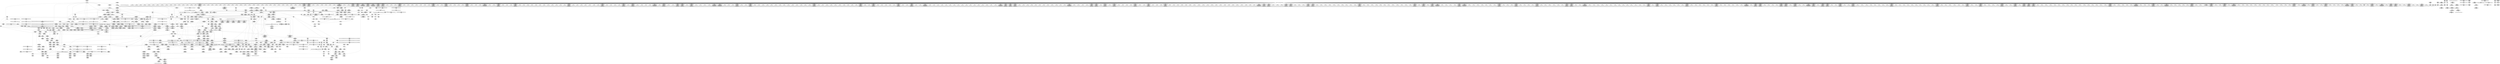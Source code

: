digraph {
	CE0x58fccb0 [shape=record,shape=Mrecord,label="{CE0x58fccb0|selinux_inode_readlink:call|security/selinux/hooks.c,2805|*SummSource*}"]
	CE0x598af20 [shape=record,shape=Mrecord,label="{CE0x598af20|12:_i32,_56:_i8*,_:_CRE_299,300_}"]
	CE0x598e6f0 [shape=record,shape=Mrecord,label="{CE0x598e6f0|12:_i32,_56:_i8*,_:_CRE_473,474_}"]
	CE0x59619f0 [shape=record,shape=Mrecord,label="{CE0x59619f0|__validate_creds:tmp3|include/linux/cred.h,173|*SummSink*}"]
	CE0x5911080 [shape=record,shape=Mrecord,label="{CE0x5911080|cred_sid:tmp2|*SummSource*}"]
	CE0x595d640 [shape=record,shape=Mrecord,label="{CE0x595d640|avc_has_perm:tsid|Function::avc_has_perm&Arg::tsid::}"]
	CE0x598fbf0 [shape=record,shape=Mrecord,label="{CE0x598fbf0|12:_i32,_56:_i8*,_:_CRE_500,504_|*MultipleSource*|Function::inode_has_perm&Arg::inode::|*LoadInst*|security/selinux/hooks.c,1627|security/selinux/hooks.c,1611}"]
	CE0x597c640 [shape=record,shape=Mrecord,label="{CE0x597c640|_ret_void,_!dbg_!27722|include/linux/cred.h,175|*SummSource*}"]
	CE0x59142c0 [shape=record,shape=Mrecord,label="{CE0x59142c0|selinux_inode_readlink:tmp2|*SummSink*}"]
	CE0x5992580 [shape=record,shape=Mrecord,label="{CE0x5992580|12:_i32,_56:_i8*,_:_CRE_569,570_}"]
	CE0x5930100 [shape=record,shape=Mrecord,label="{CE0x5930100|12:_i32,_56:_i8*,_:_CRE_187,188_}"]
	CE0x5954780 [shape=record,shape=Mrecord,label="{CE0x5954780|__validate_creds:if.end|*SummSink*}"]
	CE0x5979970 [shape=record,shape=Mrecord,label="{CE0x5979970|dentry_has_perm:d_inode|security/selinux/hooks.c,1627}"]
	CE0x596d370 [shape=record,shape=Mrecord,label="{CE0x596d370|104:_%struct.inode*,_:_CRE_288,296_|*MultipleSource*|Function::selinux_inode_readlink&Arg::dentry::|Function::dentry_has_perm&Arg::dentry::|security/selinux/hooks.c,1627}"]
	CE0x59933c0 [shape=record,shape=Mrecord,label="{CE0x59933c0|12:_i32,_56:_i8*,_:_CRE_581,582_}"]
	CE0x59094d0 [shape=record,shape=Mrecord,label="{CE0x59094d0|i64_1|*Constant*|*SummSource*}"]
	CE0x5996470 [shape=record,shape=Mrecord,label="{CE0x5996470|12:_i32,_56:_i8*,_:_CRE_622,623_}"]
	CE0x592b6d0 [shape=record,shape=Mrecord,label="{CE0x592b6d0|selinux_inode_readlink:tmp7|security/selinux/hooks.c,2805|*SummSource*}"]
	CE0x5991f90 [shape=record,shape=Mrecord,label="{CE0x5991f90|12:_i32,_56:_i8*,_:_CRE_564,565_}"]
	CE0x598a930 [shape=record,shape=Mrecord,label="{CE0x598a930|12:_i32,_56:_i8*,_:_CRE_294,295_}"]
	CE0x5987290 [shape=record,shape=Mrecord,label="{CE0x5987290|12:_i32,_56:_i8*,_:_CRE_248,249_}"]
	CE0x5998520 [shape=record,shape=Mrecord,label="{CE0x5998520|12:_i32,_56:_i8*,_:_CRE_744,752_|*MultipleSource*|Function::inode_has_perm&Arg::inode::|*LoadInst*|security/selinux/hooks.c,1627|security/selinux/hooks.c,1611}"]
	CE0x5979d50 [shape=record,shape=Mrecord,label="{CE0x5979d50|dentry_has_perm:d_inode|security/selinux/hooks.c,1627|*SummSink*}"]
	CE0x59927e0 [shape=record,shape=Mrecord,label="{CE0x59927e0|12:_i32,_56:_i8*,_:_CRE_571,572_}"]
	CE0x591e580 [shape=record,shape=Mrecord,label="{CE0x591e580|GLOBAL:get_current|*Constant*}"]
	CE0x59187b0 [shape=record,shape=Mrecord,label="{CE0x59187b0|i64_5|*Constant*|*SummSink*}"]
	CE0x590caa0 [shape=record,shape=Mrecord,label="{CE0x590caa0|_ret_i32_%call5,_!dbg_!27740|security/selinux/hooks.c,2807|*SummSink*}"]
	CE0x590e840 [shape=record,shape=Mrecord,label="{CE0x590e840|104:_%struct.inode*,_:_CRE_197,198_}"]
	CE0x59b43e0 [shape=record,shape=Mrecord,label="{CE0x59b43e0|inode_has_perm:tmp11|security/selinux/hooks.c,1612|*SummSource*}"]
	CE0x59a6c10 [shape=record,shape=Mrecord,label="{CE0x59a6c10|inode_has_perm:tmp15|*LoadInst*|security/selinux/hooks.c,1615|*SummSource*}"]
	CE0x5998fc0 [shape=record,shape=Mrecord,label="{CE0x5998fc0|12:_i32,_56:_i8*,_:_CRE_792,800_|*MultipleSource*|Function::inode_has_perm&Arg::inode::|*LoadInst*|security/selinux/hooks.c,1627|security/selinux/hooks.c,1611}"]
	CE0x5965390 [shape=record,shape=Mrecord,label="{CE0x5965390|104:_%struct.inode*,_:_CRE_202,203_}"]
	CE0x599acc0 [shape=record,shape=Mrecord,label="{CE0x599acc0|12:_i32,_56:_i8*,_:_CRE_871,872_}"]
	CE0x591fa80 [shape=record,shape=Mrecord,label="{CE0x591fa80|_ret_%struct.task_struct*_%tmp4,_!dbg_!27714|./arch/x86/include/asm/current.h,14|*SummSink*}"]
	CE0x5956f80 [shape=record,shape=Mrecord,label="{CE0x5956f80|__validate_creds:tmp1}"]
	CE0x599fc50 [shape=record,shape=Mrecord,label="{CE0x599fc50|12:_i32,_56:_i8*,_:_CRE_952,960_|*MultipleSource*|Function::inode_has_perm&Arg::inode::|*LoadInst*|security/selinux/hooks.c,1627|security/selinux/hooks.c,1611}"]
	CE0x5973c10 [shape=record,shape=Mrecord,label="{CE0x5973c10|cred_sid:security|security/selinux/hooks.c,196}"]
	CE0x5968860 [shape=record,shape=Mrecord,label="{CE0x5968860|inode_has_perm:return|*SummSource*}"]
	CE0x5994920 [shape=record,shape=Mrecord,label="{CE0x5994920|12:_i32,_56:_i8*,_:_CRE_599,600_}"]
	CE0x595cc30 [shape=record,shape=Mrecord,label="{CE0x595cc30|inode_has_perm:i_flags|security/selinux/hooks.c,1611|*SummSource*}"]
	CE0x591f7a0 [shape=record,shape=Mrecord,label="{CE0x591f7a0|_ret_%struct.task_struct*_%tmp4,_!dbg_!27714|./arch/x86/include/asm/current.h,14|*SummSource*}"]
	CE0x59757d0 [shape=record,shape=Mrecord,label="{CE0x59757d0|i32_1609|*Constant*|*SummSource*}"]
	CE0x596d560 [shape=record,shape=Mrecord,label="{CE0x596d560|104:_%struct.inode*,_:_CRE_296,304_|*MultipleSource*|Function::selinux_inode_readlink&Arg::dentry::|Function::dentry_has_perm&Arg::dentry::|security/selinux/hooks.c,1627}"]
	CE0x5921c60 [shape=record,shape=Mrecord,label="{CE0x5921c60|104:_%struct.inode*,_:_CRE_153,154_}"]
	CE0x590ab10 [shape=record,shape=Mrecord,label="{CE0x590ab10|dentry_has_perm:cred|Function::dentry_has_perm&Arg::cred::|*SummSource*}"]
	CE0x5978920 [shape=record,shape=Mrecord,label="{CE0x5978920|dentry_has_perm:dentry1|security/selinux/hooks.c,1631|*SummSource*}"]
	CE0x597b9e0 [shape=record,shape=Mrecord,label="{CE0x597b9e0|cred_sid:tmp}"]
	CE0x59a6010 [shape=record,shape=Mrecord,label="{CE0x59a6010|i32_10|*Constant*|*SummSource*}"]
	CE0x5908e50 [shape=record,shape=Mrecord,label="{CE0x5908e50|_call_void_lockdep_rcu_suspicious(i8*_getelementptr_inbounds_(_25_x_i8_,_25_x_i8_*_.str3,_i32_0,_i32_0),_i32_2805,_i8*_getelementptr_inbounds_(_45_x_i8_,_45_x_i8_*_.str12,_i32_0,_i32_0))_#10,_!dbg_!27728|security/selinux/hooks.c,2805|*SummSink*}"]
	CE0x599e5c0 [shape=record,shape=Mrecord,label="{CE0x599e5c0|12:_i32,_56:_i8*,_:_CRE_919,920_}"]
	CE0x599ea80 [shape=record,shape=Mrecord,label="{CE0x599ea80|12:_i32,_56:_i8*,_:_CRE_923,924_}"]
	CE0x58fd4f0 [shape=record,shape=Mrecord,label="{CE0x58fd4f0|selinux_inode_readlink:tmp4|security/selinux/hooks.c,2805}"]
	CE0x59a9990 [shape=record,shape=Mrecord,label="{CE0x59a9990|avc_has_perm:auditdata|Function::avc_has_perm&Arg::auditdata::|*SummSource*}"]
	CE0x58fd380 [shape=record,shape=Mrecord,label="{CE0x58fd380|i64_2|*Constant*|*SummSource*}"]
	CE0x59c8f70 [shape=record,shape=Mrecord,label="{CE0x59c8f70|inode_has_perm:tmp16|security/selinux/hooks.c,1615|*SummSink*}"]
	CE0x598f860 [shape=record,shape=Mrecord,label="{CE0x598f860|12:_i32,_56:_i8*,_:_CRE_487,488_}"]
	CE0x5908a40 [shape=record,shape=Mrecord,label="{CE0x5908a40|dentry_has_perm:tmp3|*SummSource*}"]
	CE0x592a830 [shape=record,shape=Mrecord,label="{CE0x592a830|selinux_inode_readlink:tobool1|security/selinux/hooks.c,2805|*SummSink*}"]
	CE0x59684e0 [shape=record,shape=Mrecord,label="{CE0x59684e0|__validate_creds:line|Function::__validate_creds&Arg::line::}"]
	CE0x59084b0 [shape=record,shape=Mrecord,label="{CE0x59084b0|dentry_has_perm:tmp2}"]
	CE0x5965a20 [shape=record,shape=Mrecord,label="{CE0x5965a20|104:_%struct.inode*,_:_CRE_209,210_}"]
	CE0x599ef40 [shape=record,shape=Mrecord,label="{CE0x599ef40|12:_i32,_56:_i8*,_:_CRE_927,928_}"]
	CE0x5910910 [shape=record,shape=Mrecord,label="{CE0x5910910|dentry_has_perm:ad|security/selinux/hooks.c, 1628}"]
	CE0x5909950 [shape=record,shape=Mrecord,label="{CE0x5909950|selinux_inode_readlink:cred4|security/selinux/hooks.c,2805}"]
	CE0x5955620 [shape=record,shape=Mrecord,label="{CE0x5955620|__validate_creds:expval|include/linux/cred.h,173|*SummSource*}"]
	CE0x598ab90 [shape=record,shape=Mrecord,label="{CE0x598ab90|12:_i32,_56:_i8*,_:_CRE_296,297_}"]
	CE0x59691c0 [shape=record,shape=Mrecord,label="{CE0x59691c0|__validate_creds:conv|include/linux/cred.h,173|*SummSource*}"]
	CE0x5985230 [shape=record,shape=Mrecord,label="{CE0x5985230|12:_i32,_56:_i8*,_:_CRE_193,194_}"]
	CE0x5926460 [shape=record,shape=Mrecord,label="{CE0x5926460|__validate_creds:tmp6|include/linux/cred.h,174|*SummSource*}"]
	CE0x5983910 [shape=record,shape=Mrecord,label="{CE0x5983910|i64*_getelementptr_inbounds_(_8_x_i64_,_8_x_i64_*___llvm_gcov_ctr154,_i64_0,_i64_6)|*Constant*|*SummSink*}"]
	CE0x590b940 [shape=record,shape=Mrecord,label="{CE0x590b940|i32_2|*Constant*|*SummSource*}"]
	CE0x5911a90 [shape=record,shape=Mrecord,label="{CE0x5911a90|i1_true|*Constant*}"]
	CE0x5967280 [shape=record,shape=Mrecord,label="{CE0x5967280|__validate_creds:lnot.ext|include/linux/cred.h,173|*SummSource*}"]
	CE0x5923030 [shape=record,shape=Mrecord,label="{CE0x5923030|selinux_inode_readlink:tmp8|security/selinux/hooks.c,2805|*SummSink*}"]
	CE0x5973b70 [shape=record,shape=Mrecord,label="{CE0x5973b70|i32_0|*Constant*}"]
	CE0x590e930 [shape=record,shape=Mrecord,label="{CE0x590e930|104:_%struct.inode*,_:_CRE_198,199_}"]
	CE0x599db10 [shape=record,shape=Mrecord,label="{CE0x599db10|12:_i32,_56:_i8*,_:_CRE_910,911_}"]
	CE0x596dd20 [shape=record,shape=Mrecord,label="{CE0x596dd20|104:_%struct.inode*,_:_CRE_307,308_}"]
	CE0x59a7be0 [shape=record,shape=Mrecord,label="{CE0x59a7be0|inode_has_perm:tmp13|security/selinux/hooks.c,1614}"]
	CE0x59ac540 [shape=record,shape=Mrecord,label="{CE0x59ac540|GLOBAL:__llvm_gcov_ctr155|Global_var:__llvm_gcov_ctr155|*SummSink*}"]
	CE0x591b440 [shape=record,shape=Mrecord,label="{CE0x591b440|selinux_inode_readlink:tmp17|security/selinux/hooks.c,2805|*SummSource*}"]
	CE0x59959c0 [shape=record,shape=Mrecord,label="{CE0x59959c0|12:_i32,_56:_i8*,_:_CRE_613,614_}"]
	CE0x59a06b0 [shape=record,shape=Mrecord,label="{CE0x59a06b0|12:_i32,_56:_i8*,_:_CRE_978,979_}"]
	CE0x599fb20 [shape=record,shape=Mrecord,label="{CE0x599fb20|12:_i32,_56:_i8*,_:_CRE_944,952_|*MultipleSource*|Function::inode_has_perm&Arg::inode::|*LoadInst*|security/selinux/hooks.c,1627|security/selinux/hooks.c,1611}"]
	CE0x593aa10 [shape=record,shape=Mrecord,label="{CE0x593aa10|_call_void_mcount()_#3|*SummSink*}"]
	CE0x5996210 [shape=record,shape=Mrecord,label="{CE0x5996210|12:_i32,_56:_i8*,_:_CRE_620,621_}"]
	CE0x597b110 [shape=record,shape=Mrecord,label="{CE0x597b110|104:_%struct.inode*,_:_CRE_80,88_|*MultipleSource*|Function::selinux_inode_readlink&Arg::dentry::|Function::dentry_has_perm&Arg::dentry::|security/selinux/hooks.c,1627}"]
	CE0x5907d30 [shape=record,shape=Mrecord,label="{CE0x5907d30|selinux_inode_readlink:if.end|*SummSink*}"]
	CE0x59a0c80 [shape=record,shape=Mrecord,label="{CE0x59a0c80|12:_i32,_56:_i8*,_:_CRE_983,984_}"]
	CE0x5939c40 [shape=record,shape=Mrecord,label="{CE0x5939c40|12:_i32,_56:_i8*,_:_CRE_120,128_|*MultipleSource*|Function::inode_has_perm&Arg::inode::|*LoadInst*|security/selinux/hooks.c,1627|security/selinux/hooks.c,1611}"]
	CE0x5967390 [shape=record,shape=Mrecord,label="{CE0x5967390|i32_4|*Constant*|*SummSink*}"]
	CE0x591dfd0 [shape=record,shape=Mrecord,label="{CE0x591dfd0|12:_i32,_56:_i8*,_:_CRE_172,173_}"]
	CE0x595ae60 [shape=record,shape=Mrecord,label="{CE0x595ae60|inode_has_perm:tmp4|security/selinux/hooks.c,1609|*SummSink*}"]
	CE0x5991e60 [shape=record,shape=Mrecord,label="{CE0x5991e60|12:_i32,_56:_i8*,_:_CRE_563,564_}"]
	CE0x598d620 [shape=record,shape=Mrecord,label="{CE0x598d620|12:_i32,_56:_i8*,_:_CRE_416,424_|*MultipleSource*|Function::inode_has_perm&Arg::inode::|*LoadInst*|security/selinux/hooks.c,1627|security/selinux/hooks.c,1611}"]
	CE0x59a9920 [shape=record,shape=Mrecord,label="{CE0x59a9920|avc_has_perm:auditdata|Function::avc_has_perm&Arg::auditdata::}"]
	CE0x59960e0 [shape=record,shape=Mrecord,label="{CE0x59960e0|12:_i32,_56:_i8*,_:_CRE_619,620_}"]
	CE0x596fdc0 [shape=record,shape=Mrecord,label="{CE0x596fdc0|inode_has_perm:entry|*SummSink*}"]
	CE0x5985c80 [shape=record,shape=Mrecord,label="{CE0x5985c80|12:_i32,_56:_i8*,_:_CRE_204,205_}"]
	CE0x599a470 [shape=record,shape=Mrecord,label="{CE0x599a470|12:_i32,_56:_i8*,_:_CRE_865,866_}"]
	CE0x59947f0 [shape=record,shape=Mrecord,label="{CE0x59947f0|12:_i32,_56:_i8*,_:_CRE_598,599_}"]
	CE0x5937100 [shape=record,shape=Mrecord,label="{CE0x5937100|104:_%struct.inode*,_:_CRE_16,24_|*MultipleSource*|Function::selinux_inode_readlink&Arg::dentry::|Function::dentry_has_perm&Arg::dentry::|security/selinux/hooks.c,1627}"]
	CE0x597c460 [shape=record,shape=Mrecord,label="{CE0x597c460|_ret_void,_!dbg_!27722|include/linux/cred.h,175}"]
	CE0x591ec40 [shape=record,shape=Mrecord,label="{CE0x591ec40|12:_i32,_56:_i8*,_:_CRE_72,76_|*MultipleSource*|Function::inode_has_perm&Arg::inode::|*LoadInst*|security/selinux/hooks.c,1627|security/selinux/hooks.c,1611}"]
	CE0x5991ad0 [shape=record,shape=Mrecord,label="{CE0x5991ad0|12:_i32,_56:_i8*,_:_CRE_560,561_}"]
	CE0x5913420 [shape=record,shape=Mrecord,label="{CE0x5913420|i8*_getelementptr_inbounds_(_45_x_i8_,_45_x_i8_*_.str12,_i32_0,_i32_0)|*Constant*|*SummSource*}"]
	CE0x599a960 [shape=record,shape=Mrecord,label="{CE0x599a960|12:_i32,_56:_i8*,_:_CRE_868,869_}"]
	CE0x590c970 [shape=record,shape=Mrecord,label="{CE0x590c970|_ret_i32_%call5,_!dbg_!27740|security/selinux/hooks.c,2807|*SummSource*}"]
	CE0x590d040 [shape=record,shape=Mrecord,label="{CE0x590d040|inode_has_perm:bb|*SummSink*}"]
	CE0x599d9e0 [shape=record,shape=Mrecord,label="{CE0x599d9e0|12:_i32,_56:_i8*,_:_CRE_909,910_}"]
	CE0x595a390 [shape=record,shape=Mrecord,label="{CE0x595a390|__validate_creds:tmp5|include/linux/cred.h,173}"]
	CE0x598da30 [shape=record,shape=Mrecord,label="{CE0x598da30|12:_i32,_56:_i8*,_:_CRE_432,440_|*MultipleSource*|Function::inode_has_perm&Arg::inode::|*LoadInst*|security/selinux/hooks.c,1627|security/selinux/hooks.c,1611}"]
	CE0x59b3290 [shape=record,shape=Mrecord,label="{CE0x59b3290|inode_has_perm:tmp9|security/selinux/hooks.c,1611|*SummSink*}"]
	CE0x595bca0 [shape=record,shape=Mrecord,label="{CE0x595bca0|dentry_has_perm:tmp1}"]
	CE0x59b4450 [shape=record,shape=Mrecord,label="{CE0x59b4450|inode_has_perm:tmp11|security/selinux/hooks.c,1612|*SummSink*}"]
	CE0x5917580 [shape=record,shape=Mrecord,label="{CE0x5917580|selinux_inode_readlink:tmp13|security/selinux/hooks.c,2805|*SummSink*}"]
	CE0x59a9e20 [shape=record,shape=Mrecord,label="{CE0x59a9e20|_ret_i32_%retval.0,_!dbg_!27728|security/selinux/avc.c,775|*SummSink*}"]
	CE0x5971070 [shape=record,shape=Mrecord,label="{CE0x5971070|inode_has_perm:adp|Function::inode_has_perm&Arg::adp::|*SummSink*}"]
	CE0x5983f00 [shape=record,shape=Mrecord,label="{CE0x5983f00|inode_has_perm:tmp14|security/selinux/hooks.c,1614|*SummSource*}"]
	CE0x59206d0 [shape=record,shape=Mrecord,label="{CE0x59206d0|104:_%struct.inode*,_:_CRE_169,170_}"]
	CE0x593a1c0 [shape=record,shape=Mrecord,label="{CE0x593a1c0|inode_has_perm:do.body}"]
	CE0x5979bf0 [shape=record,shape=Mrecord,label="{CE0x5979bf0|104:_%struct.inode*,_:_CRE_0,4_|*MultipleSource*|Function::selinux_inode_readlink&Arg::dentry::|Function::dentry_has_perm&Arg::dentry::|security/selinux/hooks.c,1627}"]
	CE0x5989fb0 [shape=record,shape=Mrecord,label="{CE0x5989fb0|12:_i32,_56:_i8*,_:_CRE_286,287_}"]
	CE0x596a970 [shape=record,shape=Mrecord,label="{CE0x596a970|__validate_creds:tmp2|include/linux/cred.h,173}"]
	CE0x595cfa0 [shape=record,shape=Mrecord,label="{CE0x595cfa0|12:_i32,_56:_i8*,_:_CRE_4,8_|*MultipleSource*|Function::inode_has_perm&Arg::inode::|*LoadInst*|security/selinux/hooks.c,1627|security/selinux/hooks.c,1611}"]
	CE0x5999e40 [shape=record,shape=Mrecord,label="{CE0x5999e40|12:_i32,_56:_i8*,_:_CRE_848,856_|*MultipleSource*|Function::inode_has_perm&Arg::inode::|*LoadInst*|security/selinux/hooks.c,1627|security/selinux/hooks.c,1611}"]
	CE0x5910000 [shape=record,shape=Mrecord,label="{CE0x5910000|GLOBAL:dentry_has_perm|*Constant*}"]
	CE0x596adc0 [shape=record,shape=Mrecord,label="{CE0x596adc0|12:_i32,_56:_i8*,_:_CRE_144,145_}"]
	CE0x595c490 [shape=record,shape=Mrecord,label="{CE0x595c490|inode_has_perm:bb|*SummSource*}"]
	CE0x5980ab0 [shape=record,shape=Mrecord,label="{CE0x5980ab0|0:_i32,_4:_i32,_8:_i32,_12:_i32,_:_CMRE_12,16_|*MultipleSource*|security/selinux/hooks.c,196|*LoadInst*|security/selinux/hooks.c,196|security/selinux/hooks.c,197}"]
	CE0x5906480 [shape=record,shape=Mrecord,label="{CE0x5906480|selinux_inode_readlink:tmp15|security/selinux/hooks.c,2805|*SummSource*}"]
	CE0x596ef60 [shape=record,shape=Mrecord,label="{CE0x596ef60|get_current:tmp|*SummSource*}"]
	CE0x59205e0 [shape=record,shape=Mrecord,label="{CE0x59205e0|104:_%struct.inode*,_:_CRE_168,169_}"]
	CE0x595da40 [shape=record,shape=Mrecord,label="{CE0x595da40|avc_has_perm:tclass|Function::avc_has_perm&Arg::tclass::}"]
	CE0x59b1a10 [shape=record,shape=Mrecord,label="{CE0x59b1a10|inode_has_perm:tmp7|security/selinux/hooks.c,1611|*SummSource*}"]
	CE0x5998da0 [shape=record,shape=Mrecord,label="{CE0x5998da0|12:_i32,_56:_i8*,_:_CRE_776,792_|*MultipleSource*|Function::inode_has_perm&Arg::inode::|*LoadInst*|security/selinux/hooks.c,1627|security/selinux/hooks.c,1611}"]
	CE0x5982fb0 [shape=record,shape=Mrecord,label="{CE0x5982fb0|__validate_creds:lnot|include/linux/cred.h,173|*SummSink*}"]
	CE0x5908800 [shape=record,shape=Mrecord,label="{CE0x5908800|dentry_has_perm:tmp3}"]
	CE0x5905cb0 [shape=record,shape=Mrecord,label="{CE0x5905cb0|i64*_getelementptr_inbounds_(_11_x_i64_,_11_x_i64_*___llvm_gcov_ctr229,_i64_0,_i64_8)|*Constant*|*SummSink*}"]
	CE0x59b4ce0 [shape=record,shape=Mrecord,label="{CE0x59b4ce0|i32_512|*Constant*|*SummSink*}"]
	CE0x5955380 [shape=record,shape=Mrecord,label="{CE0x5955380|inode_has_perm:tmp5|security/selinux/hooks.c,1609|*SummSink*}"]
	CE0x5982890 [shape=record,shape=Mrecord,label="{CE0x5982890|12:_i32,_56:_i8*,_:_CRE_153,154_}"]
	CE0x590f310 [shape=record,shape=Mrecord,label="{CE0x590f310|get_current:bb|*SummSink*}"]
	CE0x59a7cc0 [shape=record,shape=Mrecord,label="{CE0x59a7cc0|inode_has_perm:tmp13|security/selinux/hooks.c,1614|*SummSink*}"]
	CE0x59af420 [shape=record,shape=Mrecord,label="{CE0x59af420|inode_has_perm:lnot1|security/selinux/hooks.c,1611}"]
	CE0x5995d50 [shape=record,shape=Mrecord,label="{CE0x5995d50|12:_i32,_56:_i8*,_:_CRE_616,617_}"]
	CE0x598c930 [shape=record,shape=Mrecord,label="{CE0x598c930|12:_i32,_56:_i8*,_:_CRE_360,376_|*MultipleSource*|Function::inode_has_perm&Arg::inode::|*LoadInst*|security/selinux/hooks.c,1627|security/selinux/hooks.c,1611}"]
	CE0x591f690 [shape=record,shape=Mrecord,label="{CE0x591f690|get_current:entry|*SummSink*}"]
	CE0x59ad250 [shape=record,shape=Mrecord,label="{CE0x59ad250|avc_has_perm:tclass|Function::avc_has_perm&Arg::tclass::|*SummSink*}"]
	CE0x5912b50 [shape=record,shape=Mrecord,label="{CE0x5912b50|i8*_getelementptr_inbounds_(_45_x_i8_,_45_x_i8_*_.str12,_i32_0,_i32_0)|*Constant*}"]
	CE0x5978c70 [shape=record,shape=Mrecord,label="{CE0x5978c70|dentry_has_perm:call|security/selinux/hooks.c,1632|*SummSink*}"]
	CE0x5909630 [shape=record,shape=Mrecord,label="{CE0x5909630|i64_1|*Constant*|*SummSink*}"]
	CE0x5921f30 [shape=record,shape=Mrecord,label="{CE0x5921f30|104:_%struct.inode*,_:_CRE_156,157_}"]
	CE0x596c600 [shape=record,shape=Mrecord,label="{CE0x596c600|104:_%struct.inode*,_:_CRE_145,146_}"]
	CE0x5988920 [shape=record,shape=Mrecord,label="{CE0x5988920|12:_i32,_56:_i8*,_:_CRE_267,268_}"]
	CE0x598ede0 [shape=record,shape=Mrecord,label="{CE0x598ede0|12:_i32,_56:_i8*,_:_CRE_478,479_}"]
	CE0x599b9d0 [shape=record,shape=Mrecord,label="{CE0x599b9d0|12:_i32,_56:_i8*,_:_CRE_882,883_}"]
	CE0x5904660 [shape=record,shape=Mrecord,label="{CE0x5904660|selinux_inode_readlink:if.end|*SummSource*}"]
	CE0x59cfac0 [shape=record,shape=Mrecord,label="{CE0x59cfac0|__validate_creds:tmp9|include/linux/cred.h,175}"]
	CE0x596e390 [shape=record,shape=Mrecord,label="{CE0x596e390|104:_%struct.inode*,_:_CRE_315,316_}"]
	CE0x590a420 [shape=record,shape=Mrecord,label="{CE0x590a420|dentry_has_perm:entry}"]
	CE0x5971a00 [shape=record,shape=Mrecord,label="{CE0x5971a00|inode_has_perm:do.end}"]
	CE0x591b080 [shape=record,shape=Mrecord,label="{CE0x591b080|selinux_inode_readlink:tmp17|security/selinux/hooks.c,2805}"]
	CE0x5991770 [shape=record,shape=Mrecord,label="{CE0x5991770|12:_i32,_56:_i8*,_:_CRE_557,558_}"]
	CE0x591d290 [shape=record,shape=Mrecord,label="{CE0x591d290|0:_i32,_4:_i32,_8:_i32,_12:_i32,_:_CMRE_4,8_|*MultipleSource*|security/selinux/hooks.c,196|*LoadInst*|security/selinux/hooks.c,196|security/selinux/hooks.c,197}"]
	CE0x590e2a0 [shape=record,shape=Mrecord,label="{CE0x590e2a0|104:_%struct.inode*,_:_CRE_191,192_}"]
	CE0x5930750 [shape=record,shape=Mrecord,label="{CE0x5930750|dentry_has_perm:tmp}"]
	CE0x59559f0 [shape=record,shape=Mrecord,label="{CE0x59559f0|__validate_creds:tmp2|include/linux/cred.h,173|*SummSink*}"]
	CE0x596d750 [shape=record,shape=Mrecord,label="{CE0x596d750|104:_%struct.inode*,_:_CRE_304,305_}"]
	CE0x59263f0 [shape=record,shape=Mrecord,label="{CE0x59263f0|__validate_creds:tmp6|include/linux/cred.h,174}"]
	CE0x58fc390 [shape=record,shape=Mrecord,label="{CE0x58fc390|selinux_inode_readlink:tobool|security/selinux/hooks.c,2805}"]
	CE0x59225c0 [shape=record,shape=Mrecord,label="{CE0x59225c0|104:_%struct.inode*,_:_CRE_163,164_}"]
	CE0x599a250 [shape=record,shape=Mrecord,label="{CE0x599a250|12:_i32,_56:_i8*,_:_CRE_864,865_}"]
	CE0x5993030 [shape=record,shape=Mrecord,label="{CE0x5993030|12:_i32,_56:_i8*,_:_CRE_578,579_}"]
	CE0x59d0050 [shape=record,shape=Mrecord,label="{CE0x59d0050|cred_sid:bb}"]
	CE0x597b600 [shape=record,shape=Mrecord,label="{CE0x597b600|104:_%struct.inode*,_:_CRE_90,91_}"]
	CE0x590bdc0 [shape=record,shape=Mrecord,label="{CE0x590bdc0|_ret_i32_%call,_!dbg_!27723|security/selinux/hooks.c,1632}"]
	CE0x5987d40 [shape=record,shape=Mrecord,label="{CE0x5987d40|12:_i32,_56:_i8*,_:_CRE_257,258_}"]
	CE0x5992dd0 [shape=record,shape=Mrecord,label="{CE0x5992dd0|12:_i32,_56:_i8*,_:_CRE_576,577_}"]
	CE0x5980fe0 [shape=record,shape=Mrecord,label="{CE0x5980fe0|cred_sid:tmp6|security/selinux/hooks.c,197}"]
	CE0x59ab8f0 [shape=record,shape=Mrecord,label="{CE0x59ab8f0|__validate_creds:bb}"]
	CE0x59548e0 [shape=record,shape=Mrecord,label="{CE0x59548e0|inode_has_perm:tmp2|*SummSink*}"]
	CE0x59769c0 [shape=record,shape=Mrecord,label="{CE0x59769c0|_call_void_mcount()_#3|*SummSource*}"]
	CE0x599f8c0 [shape=record,shape=Mrecord,label="{CE0x599f8c0|12:_i32,_56:_i8*,_:_CRE_935,936_}"]
	CE0x5966f10 [shape=record,shape=Mrecord,label="{CE0x5966f10|__validate_creds:lnot1|include/linux/cred.h,173}"]
	CE0x5978430 [shape=record,shape=Mrecord,label="{CE0x5978430|dentry_has_perm:u|security/selinux/hooks.c,1631|*SummSource*}"]
	CE0x59759b0 [shape=record,shape=Mrecord,label="{CE0x59759b0|i32_1609|*Constant*|*SummSink*}"]
	CE0x590a0b0 [shape=record,shape=Mrecord,label="{CE0x590a0b0|selinux_inode_readlink:tmp21|security/selinux/hooks.c,2805|*SummSource*}"]
	CE0x59072a0 [shape=record,shape=Mrecord,label="{CE0x59072a0|dentry_has_perm:bb|*SummSource*}"]
	CE0x59683e0 [shape=record,shape=Mrecord,label="{CE0x59683e0|i32_4|*Constant*}"]
	CE0x599dc40 [shape=record,shape=Mrecord,label="{CE0x599dc40|12:_i32,_56:_i8*,_:_CRE_911,912_}"]
	CE0x5905fd0 [shape=record,shape=Mrecord,label="{CE0x5905fd0|i64*_getelementptr_inbounds_(_11_x_i64_,_11_x_i64_*___llvm_gcov_ctr229,_i64_0,_i64_8)|*Constant*}"]
	CE0x5914250 [shape=record,shape=Mrecord,label="{CE0x5914250|selinux_inode_readlink:tmp2|*SummSource*}"]
	CE0x5978da0 [shape=record,shape=Mrecord,label="{CE0x5978da0|GLOBAL:inode_has_perm|*Constant*}"]
	CE0x598dc50 [shape=record,shape=Mrecord,label="{CE0x598dc50|12:_i32,_56:_i8*,_:_CRE_440,448_|*MultipleSource*|Function::inode_has_perm&Arg::inode::|*LoadInst*|security/selinux/hooks.c,1627|security/selinux/hooks.c,1611}"]
	CE0x59aa000 [shape=record,shape=Mrecord,label="{CE0x59aa000|i64*_getelementptr_inbounds_(_8_x_i64_,_8_x_i64_*___llvm_gcov_ctr154,_i64_0,_i64_7)|*Constant*}"]
	CE0x599c6e0 [shape=record,shape=Mrecord,label="{CE0x599c6e0|12:_i32,_56:_i8*,_:_CRE_893,894_}"]
	CE0x5911f00 [shape=record,shape=Mrecord,label="{CE0x5911f00|i1_true|*Constant*|*SummSink*}"]
	CE0x5969670 [shape=record,shape=Mrecord,label="{CE0x5969670|inode_has_perm:tmp1|*SummSink*}"]
	CE0x5906fd0 [shape=record,shape=Mrecord,label="{CE0x5906fd0|i32_1|*Constant*|*SummSink*}"]
	CE0x5988b80 [shape=record,shape=Mrecord,label="{CE0x5988b80|12:_i32,_56:_i8*,_:_CRE_269,270_}"]
	CE0x5989040 [shape=record,shape=Mrecord,label="{CE0x5989040|12:_i32,_56:_i8*,_:_CRE_273,274_}"]
	CE0x5992910 [shape=record,shape=Mrecord,label="{CE0x5992910|12:_i32,_56:_i8*,_:_CRE_572,573_}"]
	CE0x5978f10 [shape=record,shape=Mrecord,label="{CE0x5978f10|GLOBAL:inode_has_perm|*Constant*|*SummSource*}"]
	CE0x59c9470 [shape=record,shape=Mrecord,label="{CE0x59c9470|i32_3|*Constant*|*SummSource*}"]
	CE0x5914bf0 [shape=record,shape=Mrecord,label="{CE0x5914bf0|selinux_inode_readlink:do.body|*SummSource*}"]
	CE0x596f290 [shape=record,shape=Mrecord,label="{CE0x596f290|%struct.task_struct*_(%struct.task_struct**)*_asm_movq_%gs:$_1:P_,$0_,_r,im,_dirflag_,_fpsr_,_flags_}"]
	CE0x5971650 [shape=record,shape=Mrecord,label="{CE0x5971650|inode_has_perm:do.end|*SummSink*}"]
	CE0x596b090 [shape=record,shape=Mrecord,label="{CE0x596b090|12:_i32,_56:_i8*,_:_CRE_147,148_}"]
	CE0x5956ff0 [shape=record,shape=Mrecord,label="{CE0x5956ff0|__validate_creds:tmp1|*SummSource*}"]
	CE0x596a800 [shape=record,shape=Mrecord,label="{CE0x596a800|__validate_creds:tobool|include/linux/cred.h,173|*SummSink*}"]
	CE0x591d670 [shape=record,shape=Mrecord,label="{CE0x591d670|12:_i32,_56:_i8*,_:_CRE_162,163_}"]
	CE0x5988590 [shape=record,shape=Mrecord,label="{CE0x5988590|12:_i32,_56:_i8*,_:_CRE_264,265_}"]
	CE0x596f430 [shape=record,shape=Mrecord,label="{CE0x596f430|%struct.task_struct*_(%struct.task_struct**)*_asm_movq_%gs:$_1:P_,$0_,_r,im,_dirflag_,_fpsr_,_flags_|*SummSource*}"]
	CE0x590c1d0 [shape=record,shape=Mrecord,label="{CE0x590c1d0|dentry_has_perm:av|Function::dentry_has_perm&Arg::av::|*SummSink*}"]
	CE0x5985500 [shape=record,shape=Mrecord,label="{CE0x5985500|12:_i32,_56:_i8*,_:_CRE_196,197_}"]
	CE0x5911890 [shape=record,shape=Mrecord,label="{CE0x5911890|selinux_inode_readlink:tmp14|security/selinux/hooks.c,2805|*SummSink*}"]
	CE0x590acf0 [shape=record,shape=Mrecord,label="{CE0x590acf0|dentry_has_perm:cred|Function::dentry_has_perm&Arg::cred::|*SummSink*}"]
	CE0x591cdb0 [shape=record,shape=Mrecord,label="{CE0x591cdb0|cred_sid:sid|security/selinux/hooks.c,197}"]
	CE0x5995c20 [shape=record,shape=Mrecord,label="{CE0x5995c20|12:_i32,_56:_i8*,_:_CRE_615,616_}"]
	CE0x5932920 [shape=record,shape=Mrecord,label="{CE0x5932920|GLOBAL:__invalid_creds|*Constant*}"]
	CE0x5921d50 [shape=record,shape=Mrecord,label="{CE0x5921d50|104:_%struct.inode*,_:_CRE_154,155_}"]
	CE0x59226e0 [shape=record,shape=Mrecord,label="{CE0x59226e0|_call_void_mcount()_#3|*SummSink*}"]
	CE0x5935cb0 [shape=record,shape=Mrecord,label="{CE0x5935cb0|i64_3|*Constant*}"]
	CE0x592fd40 [shape=record,shape=Mrecord,label="{CE0x592fd40|12:_i32,_56:_i8*,_:_CRE_183,184_}"]
	CE0x5920250 [shape=record,shape=Mrecord,label="{CE0x5920250|104:_%struct.inode*,_:_CRE_164,165_}"]
	CE0x599ab90 [shape=record,shape=Mrecord,label="{CE0x599ab90|12:_i32,_56:_i8*,_:_CRE_870,871_}"]
	CE0x5967e20 [shape=record,shape=Mrecord,label="{CE0x5967e20|__validate_creds:file|Function::__validate_creds&Arg::file::}"]
	CE0x591f9e0 [shape=record,shape=Mrecord,label="{CE0x591f9e0|_ret_%struct.task_struct*_%tmp4,_!dbg_!27714|./arch/x86/include/asm/current.h,14}"]
	CE0x5965b10 [shape=record,shape=Mrecord,label="{CE0x5965b10|104:_%struct.inode*,_:_CRE_210,211_}"]
	CE0x599c480 [shape=record,shape=Mrecord,label="{CE0x599c480|12:_i32,_56:_i8*,_:_CRE_891,892_}"]
	CE0x5987880 [shape=record,shape=Mrecord,label="{CE0x5987880|12:_i32,_56:_i8*,_:_CRE_253,254_}"]
	CE0x5916150 [shape=record,shape=Mrecord,label="{CE0x5916150|GLOBAL:selinux_inode_readlink.__warned|Global_var:selinux_inode_readlink.__warned}"]
	CE0x5986780 [shape=record,shape=Mrecord,label="{CE0x5986780|12:_i32,_56:_i8*,_:_CRE_240,241_}"]
	CE0x590a270 [shape=record,shape=Mrecord,label="{CE0x590a270|selinux_inode_readlink:call5|security/selinux/hooks.c,2807}"]
	CE0x599ca70 [shape=record,shape=Mrecord,label="{CE0x599ca70|12:_i32,_56:_i8*,_:_CRE_896,897_}"]
	CE0x595d7a0 [shape=record,shape=Mrecord,label="{CE0x595d7a0|avc_has_perm:tsid|Function::avc_has_perm&Arg::tsid::|*SummSource*}"]
	CE0x596e1b0 [shape=record,shape=Mrecord,label="{CE0x596e1b0|104:_%struct.inode*,_:_CRE_313,314_}"]
	CE0x593c7a0 [shape=record,shape=Mrecord,label="{CE0x593c7a0|dentry_has_perm:bb}"]
	CE0x590f040 [shape=record,shape=Mrecord,label="{CE0x590f040|get_current:bb}"]
	CE0x5987620 [shape=record,shape=Mrecord,label="{CE0x5987620|12:_i32,_56:_i8*,_:_CRE_251,252_}"]
	CE0x5119fe0 [shape=record,shape=Mrecord,label="{CE0x5119fe0|selinux_inode_readlink:tmp3}"]
	CE0x5991670 [shape=record,shape=Mrecord,label="{CE0x5991670|12:_i32,_56:_i8*,_:_CRE_556,557_}"]
	CE0x59921f0 [shape=record,shape=Mrecord,label="{CE0x59921f0|12:_i32,_56:_i8*,_:_CRE_566,567_}"]
	CE0x596fb00 [shape=record,shape=Mrecord,label="{CE0x596fb00|get_current:tmp4|./arch/x86/include/asm/current.h,14}"]
	CE0x596dfd0 [shape=record,shape=Mrecord,label="{CE0x596dfd0|104:_%struct.inode*,_:_CRE_311,312_}"]
	CE0x598eee0 [shape=record,shape=Mrecord,label="{CE0x598eee0|12:_i32,_56:_i8*,_:_CRE_479,480_}"]
	CE0x5999c50 [shape=record,shape=Mrecord,label="{CE0x5999c50|12:_i32,_56:_i8*,_:_CRE_840,848_|*MultipleSource*|Function::inode_has_perm&Arg::inode::|*LoadInst*|security/selinux/hooks.c,1627|security/selinux/hooks.c,1611}"]
	CE0x59a6d90 [shape=record,shape=Mrecord,label="{CE0x59a6d90|inode_has_perm:tmp16|security/selinux/hooks.c,1615}"]
	CE0x59313a0 [shape=record,shape=Mrecord,label="{CE0x59313a0|get_current:tmp4|./arch/x86/include/asm/current.h,14|*SummSink*}"]
	CE0x598e2b0 [shape=record,shape=Mrecord,label="{CE0x598e2b0|12:_i32,_56:_i8*,_:_CRE_464,472_|*MultipleSource*|Function::inode_has_perm&Arg::inode::|*LoadInst*|security/selinux/hooks.c,1627|security/selinux/hooks.c,1611}"]
	CE0x5992a40 [shape=record,shape=Mrecord,label="{CE0x5992a40|12:_i32,_56:_i8*,_:_CRE_573,574_}"]
	CE0x5966560 [shape=record,shape=Mrecord,label="{CE0x5966560|104:_%struct.inode*,_:_CRE_221,222_}"]
	CE0x5993e70 [shape=record,shape=Mrecord,label="{CE0x5993e70|12:_i32,_56:_i8*,_:_CRE_590,591_}"]
	CE0x5967320 [shape=record,shape=Mrecord,label="{CE0x5967320|i32_4|*Constant*|*SummSource*}"]
	CE0x5972a70 [shape=record,shape=Mrecord,label="{CE0x5972a70|cred_sid:tmp1|*SummSource*}"]
	CE0x59873c0 [shape=record,shape=Mrecord,label="{CE0x59873c0|12:_i32,_56:_i8*,_:_CRE_249,250_}"]
	CE0x599d780 [shape=record,shape=Mrecord,label="{CE0x599d780|12:_i32,_56:_i8*,_:_CRE_907,908_}"]
	CE0x590e1b0 [shape=record,shape=Mrecord,label="{CE0x590e1b0|104:_%struct.inode*,_:_CRE_190,191_}"]
	CE0x596ce60 [shape=record,shape=Mrecord,label="{CE0x596ce60|104:_%struct.inode*,_:_CRE_264,272_|*MultipleSource*|Function::selinux_inode_readlink&Arg::dentry::|Function::dentry_has_perm&Arg::dentry::|security/selinux/hooks.c,1627}"]
	CE0x5922110 [shape=record,shape=Mrecord,label="{CE0x5922110|104:_%struct.inode*,_:_CRE_158,159_}"]
	CE0x59688d0 [shape=record,shape=Mrecord,label="{CE0x59688d0|inode_has_perm:return|*SummSink*}"]
	CE0x596fba0 [shape=record,shape=Mrecord,label="{CE0x596fba0|get_current:tmp4|./arch/x86/include/asm/current.h,14|*SummSource*}"]
	CE0x599c0f0 [shape=record,shape=Mrecord,label="{CE0x599c0f0|12:_i32,_56:_i8*,_:_CRE_888,889_}"]
	CE0x5990d10 [shape=record,shape=Mrecord,label="{CE0x5990d10|12:_i32,_56:_i8*,_:_CRE_544,552_|*MultipleSource*|Function::inode_has_perm&Arg::inode::|*LoadInst*|security/selinux/hooks.c,1627|security/selinux/hooks.c,1611}"]
	CE0x59690e0 [shape=record,shape=Mrecord,label="{CE0x59690e0|__validate_creds:lnot.ext|include/linux/cred.h,173|*SummSink*}"]
	CE0x59991b0 [shape=record,shape=Mrecord,label="{CE0x59991b0|12:_i32,_56:_i8*,_:_CRE_800,804_|*MultipleSource*|Function::inode_has_perm&Arg::inode::|*LoadInst*|security/selinux/hooks.c,1627|security/selinux/hooks.c,1611}"]
	CE0x59567d0 [shape=record,shape=Mrecord,label="{CE0x59567d0|cred_sid:tmp3}"]
	CE0x5937740 [shape=record,shape=Mrecord,label="{CE0x5937740|104:_%struct.inode*,_:_CRE_40,48_|*MultipleSource*|Function::selinux_inode_readlink&Arg::dentry::|Function::dentry_has_perm&Arg::dentry::|security/selinux/hooks.c,1627}"]
	CE0x5998b80 [shape=record,shape=Mrecord,label="{CE0x5998b80|12:_i32,_56:_i8*,_:_CRE_768,776_|*MultipleSource*|Function::inode_has_perm&Arg::inode::|*LoadInst*|security/selinux/hooks.c,1627|security/selinux/hooks.c,1611}"]
	CE0x59b26b0 [shape=record,shape=Mrecord,label="{CE0x59b26b0|inode_has_perm:tmp9|security/selinux/hooks.c,1611|*SummSource*}"]
	CE0x5931170 [shape=record,shape=Mrecord,label="{CE0x5931170|i64*_getelementptr_inbounds_(_2_x_i64_,_2_x_i64_*___llvm_gcov_ctr153,_i64_0,_i64_1)|*Constant*|*SummSource*}"]
	CE0x596c300 [shape=record,shape=Mrecord,label="{CE0x596c300|104:_%struct.inode*,_:_CRE_112,144_|*MultipleSource*|Function::selinux_inode_readlink&Arg::dentry::|Function::dentry_has_perm&Arg::dentry::|security/selinux/hooks.c,1627}"]
	CE0x598fac0 [shape=record,shape=Mrecord,label="{CE0x598fac0|12:_i32,_56:_i8*,_:_CRE_496,500_|*MultipleSource*|Function::inode_has_perm&Arg::inode::|*LoadInst*|security/selinux/hooks.c,1627|security/selinux/hooks.c,1611}"]
	CE0x59363a0 [shape=record,shape=Mrecord,label="{CE0x59363a0|selinux_inode_readlink:tmp11|security/selinux/hooks.c,2805|*SummSink*}"]
	CE0x598f990 [shape=record,shape=Mrecord,label="{CE0x598f990|12:_i32,_56:_i8*,_:_CRE_488,496_|*MultipleSource*|Function::inode_has_perm&Arg::inode::|*LoadInst*|security/selinux/hooks.c,1627|security/selinux/hooks.c,1611}"]
	CE0x5976b80 [shape=record,shape=Mrecord,label="{CE0x5976b80|__validate_creds:cred|Function::__validate_creds&Arg::cred::}"]
	CE0x5986960 [shape=record,shape=Mrecord,label="{CE0x5986960|12:_i32,_56:_i8*,_:_CRE_241,242_}"]
	CE0x598f010 [shape=record,shape=Mrecord,label="{CE0x598f010|12:_i32,_56:_i8*,_:_CRE_480,481_}"]
	CE0x5988200 [shape=record,shape=Mrecord,label="{CE0x5988200|12:_i32,_56:_i8*,_:_CRE_261,262_}"]
	CE0x598fe00 [shape=record,shape=Mrecord,label="{CE0x598fe00|12:_i32,_56:_i8*,_:_CRE_504,508_|*MultipleSource*|Function::inode_has_perm&Arg::inode::|*LoadInst*|security/selinux/hooks.c,1627|security/selinux/hooks.c,1611}"]
	CE0x5985aa0 [shape=record,shape=Mrecord,label="{CE0x5985aa0|12:_i32,_56:_i8*,_:_CRE_202,203_}"]
	CE0x599d8b0 [shape=record,shape=Mrecord,label="{CE0x599d8b0|12:_i32,_56:_i8*,_:_CRE_908,909_}"]
	CE0x5976720 [shape=record,shape=Mrecord,label="{CE0x5976720|_call_void_mcount()_#3}"]
	CE0x59953d0 [shape=record,shape=Mrecord,label="{CE0x59953d0|12:_i32,_56:_i8*,_:_CRE_608,609_}"]
	CE0x590e570 [shape=record,shape=Mrecord,label="{CE0x590e570|104:_%struct.inode*,_:_CRE_194,195_}"]
	CE0x591ddf0 [shape=record,shape=Mrecord,label="{CE0x591ddf0|12:_i32,_56:_i8*,_:_CRE_170,171_}"]
	CE0x59141e0 [shape=record,shape=Mrecord,label="{CE0x59141e0|selinux_inode_readlink:tmp2}"]
	CE0x595a940 [shape=record,shape=Mrecord,label="{CE0x595a940|dentry_has_perm:type|security/selinux/hooks.c,1630}"]
	CE0x593b460 [shape=record,shape=Mrecord,label="{CE0x593b460|12:_i32,_56:_i8*,_:_CRE_137,138_}"]
	CE0x59b0b90 [shape=record,shape=Mrecord,label="{CE0x59b0b90|inode_has_perm:expval|security/selinux/hooks.c,1611}"]
	CE0x5917000 [shape=record,shape=Mrecord,label="{CE0x5917000|i64*_getelementptr_inbounds_(_11_x_i64_,_11_x_i64_*___llvm_gcov_ctr229,_i64_0,_i64_6)|*Constant*|*SummSink*}"]
	CE0x5974840 [shape=record,shape=Mrecord,label="{CE0x5974840|__validate_creds:file|Function::__validate_creds&Arg::file::|*SummSink*}"]
	CE0x5992320 [shape=record,shape=Mrecord,label="{CE0x5992320|12:_i32,_56:_i8*,_:_CRE_567,568_}"]
	CE0x595edb0 [shape=record,shape=Mrecord,label="{CE0x595edb0|i32_(i32,_i32,_i16,_i32,_%struct.common_audit_data*)*_bitcast_(i32_(i32,_i32,_i16,_i32,_%struct.common_audit_data.495*)*_avc_has_perm_to_i32_(i32,_i32,_i16,_i32,_%struct.common_audit_data*)*)|*Constant*|*SummSource*}"]
	CE0x598c0f0 [shape=record,shape=Mrecord,label="{CE0x598c0f0|12:_i32,_56:_i8*,_:_CRE_328,336_|*MultipleSource*|Function::inode_has_perm&Arg::inode::|*LoadInst*|security/selinux/hooks.c,1627|security/selinux/hooks.c,1611}"]
	CE0x5982b60 [shape=record,shape=Mrecord,label="{CE0x5982b60|12:_i32,_56:_i8*,_:_CRE_156,157_}"]
	CE0x599d190 [shape=record,shape=Mrecord,label="{CE0x599d190|12:_i32,_56:_i8*,_:_CRE_902,903_}"]
	CE0x5997cd0 [shape=record,shape=Mrecord,label="{CE0x5997cd0|12:_i32,_56:_i8*,_:_CRE_704,712_|*MultipleSource*|Function::inode_has_perm&Arg::inode::|*LoadInst*|security/selinux/hooks.c,1627|security/selinux/hooks.c,1611}"]
	CE0x591c390 [shape=record,shape=Mrecord,label="{CE0x591c390|cred_sid:tmp4|*LoadInst*|security/selinux/hooks.c,196|*SummSink*}"]
	CE0x5989170 [shape=record,shape=Mrecord,label="{CE0x5989170|12:_i32,_56:_i8*,_:_CRE_274,275_}"]
	CE0x5961cc0 [shape=record,shape=Mrecord,label="{CE0x5961cc0|__validate_creds:tmp4|include/linux/cred.h,173|*SummSource*}"]
	CE0x591e8d0 [shape=record,shape=Mrecord,label="{CE0x591e8d0|GLOBAL:get_current|*Constant*|*SummSource*}"]
	CE0x591ae80 [shape=record,shape=Mrecord,label="{CE0x591ae80|i64*_getelementptr_inbounds_(_11_x_i64_,_11_x_i64_*___llvm_gcov_ctr229,_i64_0,_i64_9)|*Constant*|*SummSource*}"]
	CE0x59ad630 [shape=record,shape=Mrecord,label="{CE0x59ad630|avc_has_perm:requested|Function::avc_has_perm&Arg::requested::}"]
	CE0x59afe70 [shape=record,shape=Mrecord,label="{CE0x59afe70|inode_has_perm:lnot.ext|security/selinux/hooks.c,1611|*SummSource*}"]
	CE0x591c900 [shape=record,shape=Mrecord,label="{CE0x591c900|i32_1|*Constant*}"]
	CE0x58fe0d0 [shape=record,shape=Mrecord,label="{CE0x58fe0d0|i64_5|*Constant*}"]
	CE0x5988a50 [shape=record,shape=Mrecord,label="{CE0x5988a50|12:_i32,_56:_i8*,_:_CRE_268,269_}"]
	CE0x5971380 [shape=record,shape=Mrecord,label="{CE0x5971380|_ret_i32_%retval.0,_!dbg_!27739|security/selinux/hooks.c,1618|*SummSource*}"]
	CE0x5993c10 [shape=record,shape=Mrecord,label="{CE0x5993c10|12:_i32,_56:_i8*,_:_CRE_588,589_}"]
	CE0x597d430 [shape=record,shape=Mrecord,label="{CE0x597d430|_ret_void,_!dbg_!27722|include/linux/cred.h,175|*SummSink*}"]
	CE0x591cfa0 [shape=record,shape=Mrecord,label="{CE0x591cfa0|cred_sid:sid|security/selinux/hooks.c,197|*SummSource*}"]
	CE0x598f3a0 [shape=record,shape=Mrecord,label="{CE0x598f3a0|12:_i32,_56:_i8*,_:_CRE_483,484_}"]
	CE0x5996930 [shape=record,shape=Mrecord,label="{CE0x5996930|12:_i32,_56:_i8*,_:_CRE_640,648_|*MultipleSource*|Function::inode_has_perm&Arg::inode::|*LoadInst*|security/selinux/hooks.c,1627|security/selinux/hooks.c,1611}"]
	CE0x597b7e0 [shape=record,shape=Mrecord,label="{CE0x597b7e0|i64*_getelementptr_inbounds_(_2_x_i64_,_2_x_i64_*___llvm_gcov_ctr131,_i64_0,_i64_0)|*Constant*|*SummSink*}"]
	CE0x5921030 [shape=record,shape=Mrecord,label="{CE0x5921030|104:_%struct.inode*,_:_CRE_179,180_}"]
	CE0x596ab20 [shape=record,shape=Mrecord,label="{CE0x596ab20|12:_i32,_56:_i8*,_:_CRE_141,142_}"]
	CE0x599f790 [shape=record,shape=Mrecord,label="{CE0x599f790|12:_i32,_56:_i8*,_:_CRE_934,935_}"]
	CE0x5966a10 [shape=record,shape=Mrecord,label="{CE0x5966a10|104:_%struct.inode*,_:_CRE_240,248_|*MultipleSource*|Function::selinux_inode_readlink&Arg::dentry::|Function::dentry_has_perm&Arg::dentry::|security/selinux/hooks.c,1627}"]
	CE0x599b180 [shape=record,shape=Mrecord,label="{CE0x599b180|12:_i32,_56:_i8*,_:_CRE_875,876_}"]
	CE0x5965480 [shape=record,shape=Mrecord,label="{CE0x5965480|104:_%struct.inode*,_:_CRE_203,204_}"]
	CE0x598cda0 [shape=record,shape=Mrecord,label="{CE0x598cda0|12:_i32,_56:_i8*,_:_CRE_384,388_|*MultipleSource*|Function::inode_has_perm&Arg::inode::|*LoadInst*|security/selinux/hooks.c,1627|security/selinux/hooks.c,1611}"]
	CE0x59a5ae0 [shape=record,shape=Mrecord,label="{CE0x59a5ae0|cred_sid:cred|Function::cred_sid&Arg::cred::|*SummSink*}"]
	CE0x59aee10 [shape=record,shape=Mrecord,label="{CE0x59aee10|inode_has_perm:tobool|security/selinux/hooks.c,1611|*SummSink*}"]
	CE0x599ece0 [shape=record,shape=Mrecord,label="{CE0x599ece0|12:_i32,_56:_i8*,_:_CRE_925,926_}"]
	CE0x5907450 [shape=record,shape=Mrecord,label="{CE0x5907450|dentry_has_perm:bb|*SummSink*}"]
	CE0x598ece0 [shape=record,shape=Mrecord,label="{CE0x598ece0|12:_i32,_56:_i8*,_:_CRE_477,478_}"]
	CE0x598bc30 [shape=record,shape=Mrecord,label="{CE0x598bc30|12:_i32,_56:_i8*,_:_CRE_310,311_}"]
	CE0x5914390 [shape=record,shape=Mrecord,label="{CE0x5914390|selinux_inode_readlink:do.end}"]
	CE0x599f9f0 [shape=record,shape=Mrecord,label="{CE0x599f9f0|12:_i32,_56:_i8*,_:_CRE_936,944_|*MultipleSource*|Function::inode_has_perm&Arg::inode::|*LoadInst*|security/selinux/hooks.c,1627|security/selinux/hooks.c,1611}"]
	CE0x59563a0 [shape=record,shape=Mrecord,label="{CE0x59563a0|inode_has_perm:tmp5|security/selinux/hooks.c,1609}"]
	CE0x59accb0 [shape=record,shape=Mrecord,label="{CE0x59accb0|__validate_creds:if.end|*SummSource*}"]
	CE0x5954d90 [shape=record,shape=Mrecord,label="{CE0x5954d90|i64*_getelementptr_inbounds_(_5_x_i64_,_5_x_i64_*___llvm_gcov_ctr155,_i64_0,_i64_0)|*Constant*}"]
	CE0x595c9b0 [shape=record,shape=Mrecord,label="{CE0x595c9b0|_call_void_mcount()_#3}"]
	CE0x59879b0 [shape=record,shape=Mrecord,label="{CE0x59879b0|12:_i32,_56:_i8*,_:_CRE_254,255_}"]
	CE0x5987030 [shape=record,shape=Mrecord,label="{CE0x5987030|12:_i32,_56:_i8*,_:_CRE_246,247_}"]
	CE0x5974b80 [shape=record,shape=Mrecord,label="{CE0x5974b80|cred_sid:tmp1}"]
	CE0x5981200 [shape=record,shape=Mrecord,label="{CE0x5981200|cred_sid:tmp6|security/selinux/hooks.c,197|*SummSource*}"]
	CE0x593a390 [shape=record,shape=Mrecord,label="{CE0x593a390|inode_has_perm:if.then}"]
	CE0x59a9c60 [shape=record,shape=Mrecord,label="{CE0x59a9c60|_ret_i32_%retval.0,_!dbg_!27728|security/selinux/avc.c,775|*SummSource*}"]
	CE0x5914f90 [shape=record,shape=Mrecord,label="{CE0x5914f90|selinux_inode_readlink:tmp12|security/selinux/hooks.c,2805|*SummSink*}"]
	CE0x5990f60 [shape=record,shape=Mrecord,label="{CE0x5990f60|12:_i32,_56:_i8*,_:_CRE_552,553_}"]
	CE0x595e9e0 [shape=record,shape=Mrecord,label="{CE0x595e9e0|inode_has_perm:call4|security/selinux/hooks.c,1617|*SummSink*}"]
	CE0x59a6ba0 [shape=record,shape=Mrecord,label="{CE0x59a6ba0|inode_has_perm:i_security|security/selinux/hooks.c,1615|*SummSink*}"]
	CE0x5935e80 [shape=record,shape=Mrecord,label="{CE0x5935e80|selinux_inode_readlink:tmp10|security/selinux/hooks.c,2805|*SummSink*}"]
	CE0x5985320 [shape=record,shape=Mrecord,label="{CE0x5985320|12:_i32,_56:_i8*,_:_CRE_194,195_}"]
	CE0x5994590 [shape=record,shape=Mrecord,label="{CE0x5994590|12:_i32,_56:_i8*,_:_CRE_596,597_}"]
	"CONST[source:0(mediator),value:2(dynamic)][purpose:{object}]"
	CE0x5904590 [shape=record,shape=Mrecord,label="{CE0x5904590|selinux_inode_readlink:bb}"]
	CE0x5933590 [shape=record,shape=Mrecord,label="{CE0x5933590|dentry_has_perm:type|security/selinux/hooks.c,1630|*SummSink*}"]
	CE0x58fd1c0 [shape=record,shape=Mrecord,label="{CE0x58fd1c0|i64_0|*Constant*}"]
	CE0x598f730 [shape=record,shape=Mrecord,label="{CE0x598f730|12:_i32,_56:_i8*,_:_CRE_486,487_}"]
	CE0x590f840 [shape=record,shape=Mrecord,label="{CE0x590f840|COLLAPSED:_GCMRE___llvm_gcov_ctr153_internal_global_2_x_i64_zeroinitializer:_elem_0:default:}"]
	CE0x5933b00 [shape=record,shape=Mrecord,label="{CE0x5933b00|0:_i8,_8:_%struct.dentry*,_24:_%struct.selinux_audit_data*,_:_SCMRE_0,1_|*MultipleSource*|security/selinux/hooks.c, 1628|security/selinux/hooks.c,1630}"]
	CE0x59a7c50 [shape=record,shape=Mrecord,label="{CE0x59a7c50|inode_has_perm:tmp13|security/selinux/hooks.c,1614|*SummSource*}"]
	CE0x59138e0 [shape=record,shape=Mrecord,label="{CE0x59138e0|selinux_inode_readlink:tmp4|security/selinux/hooks.c,2805|*SummSource*}"]
	CE0x595a260 [shape=record,shape=Mrecord,label="{CE0x595a260|__validate_creds:tmp4|include/linux/cred.h,173|*SummSink*}"]
	CE0x5971f00 [shape=record,shape=Mrecord,label="{CE0x5971f00|_call_void_mcount()_#3|*SummSource*}"]
	CE0x59b1c10 [shape=record,shape=Mrecord,label="{CE0x59b1c10|inode_has_perm:tmp7|security/selinux/hooks.c,1611|*SummSink*}"]
	CE0x59750b0 [shape=record,shape=Mrecord,label="{CE0x59750b0|inode_has_perm:tmp}"]
	CE0x595eee0 [shape=record,shape=Mrecord,label="{CE0x595eee0|i32_(i32,_i32,_i16,_i32,_%struct.common_audit_data*)*_bitcast_(i32_(i32,_i32,_i16,_i32,_%struct.common_audit_data.495*)*_avc_has_perm_to_i32_(i32,_i32,_i16,_i32,_%struct.common_audit_data*)*)|*Constant*|*SummSink*}"]
	CE0x59b3770 [shape=record,shape=Mrecord,label="{CE0x59b3770|inode_has_perm:tmp10|security/selinux/hooks.c,1611|*SummSink*}"]
	CE0x5996340 [shape=record,shape=Mrecord,label="{CE0x5996340|12:_i32,_56:_i8*,_:_CRE_621,622_}"]
	CE0x590b650 [shape=record,shape=Mrecord,label="{CE0x590b650|dentry_has_perm:dentry|Function::dentry_has_perm&Arg::dentry::}"]
	CE0x597cd90 [shape=record,shape=Mrecord,label="{CE0x597cd90|i32_0|*Constant*}"]
	CE0x5974960 [shape=record,shape=Mrecord,label="{CE0x5974960|i32_1609|*Constant*}"]
	CE0x5914e60 [shape=record,shape=Mrecord,label="{CE0x5914e60|selinux_inode_readlink:tmp12|security/selinux/hooks.c,2805|*SummSource*}"]
	CE0x59678d0 [shape=record,shape=Mrecord,label="{CE0x59678d0|i64*_getelementptr_inbounds_(_2_x_i64_,_2_x_i64_*___llvm_gcov_ctr131,_i64_0,_i64_1)|*Constant*|*SummSink*}"]
	CE0x597b240 [shape=record,shape=Mrecord,label="{CE0x597b240|104:_%struct.inode*,_:_CRE_88,89_}"]
	CE0x599ee10 [shape=record,shape=Mrecord,label="{CE0x599ee10|12:_i32,_56:_i8*,_:_CRE_926,927_}"]
	CE0x5994f10 [shape=record,shape=Mrecord,label="{CE0x5994f10|12:_i32,_56:_i8*,_:_CRE_604,605_}"]
	CE0x5925200 [shape=record,shape=Mrecord,label="{CE0x5925200|i32_2805|*Constant*|*SummSource*}"]
	CE0x5913810 [shape=record,shape=Mrecord,label="{CE0x5913810|get_current:tmp1|*SummSource*}"]
	CE0x5993ae0 [shape=record,shape=Mrecord,label="{CE0x5993ae0|12:_i32,_56:_i8*,_:_CRE_587,588_}"]
	CE0x5923c20 [shape=record,shape=Mrecord,label="{CE0x5923c20|selinux_inode_readlink:tmp20|security/selinux/hooks.c,2805|*SummSink*}"]
	CE0x598b050 [shape=record,shape=Mrecord,label="{CE0x598b050|12:_i32,_56:_i8*,_:_CRE_300,301_}"]
	CE0x5999a30 [shape=record,shape=Mrecord,label="{CE0x5999a30|12:_i32,_56:_i8*,_:_CRE_832,840_|*MultipleSource*|Function::inode_has_perm&Arg::inode::|*LoadInst*|security/selinux/hooks.c,1627|security/selinux/hooks.c,1611}"]
	CE0x59123a0 [shape=record,shape=Mrecord,label="{CE0x59123a0|i64*_getelementptr_inbounds_(_11_x_i64_,_11_x_i64_*___llvm_gcov_ctr229,_i64_0,_i64_0)|*Constant*}"]
	CE0x5986f30 [shape=record,shape=Mrecord,label="{CE0x5986f30|12:_i32,_56:_i8*,_:_CRE_245,246_}"]
	CE0x591dee0 [shape=record,shape=Mrecord,label="{CE0x591dee0|12:_i32,_56:_i8*,_:_CRE_171,172_}"]
	CE0x511a140 [shape=record,shape=Mrecord,label="{CE0x511a140|selinux_inode_readlink:tmp3|*SummSource*}"]
	CE0x59aace0 [shape=record,shape=Mrecord,label="{CE0x59aace0|inode_has_perm:tmp19|security/selinux/hooks.c,1618}"]
	"CONST[source:1(input),value:2(dynamic)][purpose:{object}][SrcIdx:0]"
	CE0x59825c0 [shape=record,shape=Mrecord,label="{CE0x59825c0|12:_i32,_56:_i8*,_:_CRE_150,151_}"]
	CE0x59137a0 [shape=record,shape=Mrecord,label="{CE0x59137a0|get_current:tmp1}"]
	CE0x5988de0 [shape=record,shape=Mrecord,label="{CE0x5988de0|12:_i32,_56:_i8*,_:_CRE_271,272_}"]
	CE0x5928a30 [shape=record,shape=Mrecord,label="{CE0x5928a30|_call_void_mcount()_#3|*SummSource*}"]
	CE0x59208b0 [shape=record,shape=Mrecord,label="{CE0x59208b0|104:_%struct.inode*,_:_CRE_171,172_}"]
	CE0x590a940 [shape=record,shape=Mrecord,label="{CE0x590a940|dentry_has_perm:entry|*SummSink*}"]
	CE0x59ac9d0 [shape=record,shape=Mrecord,label="{CE0x59ac9d0|__validate_creds:tmp}"]
	CE0x595e5f0 [shape=record,shape=Mrecord,label="{CE0x595e5f0|inode_has_perm:call4|security/selinux/hooks.c,1617}"]
	CE0x596aeb0 [shape=record,shape=Mrecord,label="{CE0x596aeb0|12:_i32,_56:_i8*,_:_CRE_145,146_}"]
	CE0x59b3f20 [shape=record,shape=Mrecord,label="{CE0x59b3f20|i64*_getelementptr_inbounds_(_8_x_i64_,_8_x_i64_*___llvm_gcov_ctr154,_i64_0,_i64_5)|*Constant*|*SummSink*}"]
	CE0x5986ba0 [shape=record,shape=Mrecord,label="{CE0x5986ba0|12:_i32,_56:_i8*,_:_CRE_242,243_}"]
	CE0x5967f50 [shape=record,shape=Mrecord,label="{CE0x5967f50|__validate_creds:call|include/linux/cred.h,173|*SummSource*}"]
	CE0x59973c0 [shape=record,shape=Mrecord,label="{CE0x59973c0|12:_i32,_56:_i8*,_:_CRE_680,684_|*MultipleSource*|Function::inode_has_perm&Arg::inode::|*LoadInst*|security/selinux/hooks.c,1627|security/selinux/hooks.c,1611}"]
	CE0x5911dd0 [shape=record,shape=Mrecord,label="{CE0x5911dd0|i1_true|*Constant*|*SummSource*}"]
	CE0x5992b70 [shape=record,shape=Mrecord,label="{CE0x5992b70|12:_i32,_56:_i8*,_:_CRE_574,575_}"]
	CE0x591d490 [shape=record,shape=Mrecord,label="{CE0x591d490|12:_i32,_56:_i8*,_:_CRE_160,161_}"]
	CE0x5978050 [shape=record,shape=Mrecord,label="{CE0x5978050|i8_10|*Constant*|*SummSource*}"]
	CE0x597b420 [shape=record,shape=Mrecord,label="{CE0x597b420|104:_%struct.inode*,_:_CRE_89,90_}"]
	CE0x598e910 [shape=record,shape=Mrecord,label="{CE0x598e910|12:_i32,_56:_i8*,_:_CRE_474,475_}"]
	CE0x5990270 [shape=record,shape=Mrecord,label="{CE0x5990270|12:_i32,_56:_i8*,_:_CRE_512,520_|*MultipleSource*|Function::inode_has_perm&Arg::inode::|*LoadInst*|security/selinux/hooks.c,1627|security/selinux/hooks.c,1611}"]
	CE0x59269b0 [shape=record,shape=Mrecord,label="{CE0x59269b0|__validate_creds:tmp7|include/linux/cred.h,174}"]
	CE0x5908590 [shape=record,shape=Mrecord,label="{CE0x5908590|dentry_has_perm:tmp2|*SummSink*}"]
	CE0x59acab0 [shape=record,shape=Mrecord,label="{CE0x59acab0|__validate_creds:tmp|*SummSource*}"]
	CE0x5920b80 [shape=record,shape=Mrecord,label="{CE0x5920b80|104:_%struct.inode*,_:_CRE_174,175_}"]
	CE0x59aafc0 [shape=record,shape=Mrecord,label="{CE0x59aafc0|inode_has_perm:tmp20|security/selinux/hooks.c,1618}"]
	CE0x5939880 [shape=record,shape=Mrecord,label="{CE0x5939880|12:_i32,_56:_i8*,_:_CRE_104,112_|*MultipleSource*|Function::inode_has_perm&Arg::inode::|*LoadInst*|security/selinux/hooks.c,1627|security/selinux/hooks.c,1611}"]
	CE0x595c250 [shape=record,shape=Mrecord,label="{CE0x595c250|inode_has_perm:if.then|*SummSink*}"]
	CE0x59a5ee0 [shape=record,shape=Mrecord,label="{CE0x59a5ee0|_ret_i32_%tmp6,_!dbg_!27716|security/selinux/hooks.c,197|*SummSink*}"]
	CE0x590e480 [shape=record,shape=Mrecord,label="{CE0x590e480|104:_%struct.inode*,_:_CRE_193,194_}"]
	CE0x597d110 [shape=record,shape=Mrecord,label="{CE0x597d110|GLOBAL:llvm.expect.i64|*Constant*}"]
	CE0x59a5d80 [shape=record,shape=Mrecord,label="{CE0x59a5d80|_ret_i32_%tmp6,_!dbg_!27716|security/selinux/hooks.c,197|*SummSource*}"]
	CE0x5976da0 [shape=record,shape=Mrecord,label="{CE0x5976da0|__validate_creds:cred|Function::__validate_creds&Arg::cred::|*SummSource*}"]
	CE0x5922fc0 [shape=record,shape=Mrecord,label="{CE0x5922fc0|selinux_inode_readlink:tobool1|security/selinux/hooks.c,2805}"]
	CE0x590b280 [shape=record,shape=Mrecord,label="{CE0x590b280|selinux_inode_readlink:dentry|Function::selinux_inode_readlink&Arg::dentry::|*SummSink*}"]
	CE0x598a6d0 [shape=record,shape=Mrecord,label="{CE0x598a6d0|12:_i32,_56:_i8*,_:_CRE_292,293_}"]
	CE0x5995760 [shape=record,shape=Mrecord,label="{CE0x5995760|12:_i32,_56:_i8*,_:_CRE_611,612_}"]
	CE0x5995fb0 [shape=record,shape=Mrecord,label="{CE0x5995fb0|12:_i32,_56:_i8*,_:_CRE_618,619_}"]
	CE0x59b48b0 [shape=record,shape=Mrecord,label="{CE0x59b48b0|inode_has_perm:tmp12|security/selinux/hooks.c,1612}"]
	CE0x596d180 [shape=record,shape=Mrecord,label="{CE0x596d180|104:_%struct.inode*,_:_CRE_280,288_|*MultipleSource*|Function::selinux_inode_readlink&Arg::dentry::|Function::dentry_has_perm&Arg::dentry::|security/selinux/hooks.c,1627}"]
	CE0x591c4c0 [shape=record,shape=Mrecord,label="{CE0x591c4c0|cred_sid:tmp5|security/selinux/hooks.c,196}"]
	CE0x599adf0 [shape=record,shape=Mrecord,label="{CE0x599adf0|12:_i32,_56:_i8*,_:_CRE_872,873_}"]
	CE0x59366d0 [shape=record,shape=Mrecord,label="{CE0x59366d0|i64_3|*Constant*|*SummSink*}"]
	CE0x5906410 [shape=record,shape=Mrecord,label="{CE0x5906410|selinux_inode_readlink:tmp15|security/selinux/hooks.c,2805}"]
	CE0x59966d0 [shape=record,shape=Mrecord,label="{CE0x59966d0|12:_i32,_56:_i8*,_:_CRE_624,628_|*MultipleSource*|Function::inode_has_perm&Arg::inode::|*LoadInst*|security/selinux/hooks.c,1627|security/selinux/hooks.c,1611}"]
	CE0x590ddf0 [shape=record,shape=Mrecord,label="{CE0x590ddf0|104:_%struct.inode*,_:_CRE_186,187_}"]
	CE0x5966740 [shape=record,shape=Mrecord,label="{CE0x5966740|104:_%struct.inode*,_:_CRE_223,224_}"]
	CE0x5998300 [shape=record,shape=Mrecord,label="{CE0x5998300|12:_i32,_56:_i8*,_:_CRE_736,740_|*MultipleSource*|Function::inode_has_perm&Arg::inode::|*LoadInst*|security/selinux/hooks.c,1627|security/selinux/hooks.c,1611}"]
	CE0x59906b0 [shape=record,shape=Mrecord,label="{CE0x59906b0|12:_i32,_56:_i8*,_:_CRE_528,536_|*MultipleSource*|Function::inode_has_perm&Arg::inode::|*LoadInst*|security/selinux/hooks.c,1627|security/selinux/hooks.c,1611}"]
	CE0x5908d70 [shape=record,shape=Mrecord,label="{CE0x5908d70|_call_void_lockdep_rcu_suspicious(i8*_getelementptr_inbounds_(_25_x_i8_,_25_x_i8_*_.str3,_i32_0,_i32_0),_i32_2805,_i8*_getelementptr_inbounds_(_45_x_i8_,_45_x_i8_*_.str12,_i32_0,_i32_0))_#10,_!dbg_!27728|security/selinux/hooks.c,2805}"]
	CE0x590eb10 [shape=record,shape=Mrecord,label="{CE0x590eb10|104:_%struct.inode*,_:_CRE_200,201_}"]
	CE0x5997830 [shape=record,shape=Mrecord,label="{CE0x5997830|12:_i32,_56:_i8*,_:_CRE_688,692_|*MultipleSource*|Function::inode_has_perm&Arg::inode::|*LoadInst*|security/selinux/hooks.c,1627|security/selinux/hooks.c,1611}"]
	CE0x596bbe0 [shape=record,shape=Mrecord,label="{CE0x596bbe0|get_current:tmp2|*SummSource*}"]
	CE0x5980e70 [shape=record,shape=Mrecord,label="{CE0x5980e70|0:_i32,_4:_i32,_8:_i32,_12:_i32,_:_CMRE_20,24_|*MultipleSource*|security/selinux/hooks.c,196|*LoadInst*|security/selinux/hooks.c,196|security/selinux/hooks.c,197}"]
	CE0x5932110 [shape=record,shape=Mrecord,label="{CE0x5932110|104:_%struct.inode*,_:_CRE_319,320_}"]
	CE0x59047b0 [shape=record,shape=Mrecord,label="{CE0x59047b0|selinux_inode_readlink:land.lhs.true}"]
	CE0x5984450 [shape=record,shape=Mrecord,label="{CE0x5984450|inode_has_perm:call|security/selinux/hooks.c,1614|*SummSource*}"]
	CE0x5985410 [shape=record,shape=Mrecord,label="{CE0x5985410|12:_i32,_56:_i8*,_:_CRE_195,196_}"]
	CE0x5914890 [shape=record,shape=Mrecord,label="{CE0x5914890|selinux_inode_readlink:entry}"]
	CE0x59b2430 [shape=record,shape=Mrecord,label="{CE0x59b2430|inode_has_perm:tmp8|security/selinux/hooks.c,1611|*SummSink*}"]
	CE0x5936270 [shape=record,shape=Mrecord,label="{CE0x5936270|selinux_inode_readlink:tmp11|security/selinux/hooks.c,2805|*SummSource*}"]
	CE0x59a7180 [shape=record,shape=Mrecord,label="{CE0x59a7180|inode_has_perm:sid3|security/selinux/hooks.c,1617|*SummSource*}"]
	CE0x591acb0 [shape=record,shape=Mrecord,label="{CE0x591acb0|i64*_getelementptr_inbounds_(_11_x_i64_,_11_x_i64_*___llvm_gcov_ctr229,_i64_0,_i64_9)|*Constant*}"]
	CE0x595d8d0 [shape=record,shape=Mrecord,label="{CE0x595d8d0|avc_has_perm:tsid|Function::avc_has_perm&Arg::tsid::|*SummSink*}"]
	CE0x5921b70 [shape=record,shape=Mrecord,label="{CE0x5921b70|104:_%struct.inode*,_:_CRE_152,153_}"]
	CE0x59aadc0 [shape=record,shape=Mrecord,label="{CE0x59aadc0|inode_has_perm:tmp19|security/selinux/hooks.c,1618|*SummSink*}"]
	CE0x5918aa0 [shape=record,shape=Mrecord,label="{CE0x5918aa0|selinux_inode_readlink:tmp9|security/selinux/hooks.c,2805|*SummSink*}"]
	CE0x59660b0 [shape=record,shape=Mrecord,label="{CE0x59660b0|104:_%struct.inode*,_:_CRE_216,217_}"]
	CE0x5966920 [shape=record,shape=Mrecord,label="{CE0x5966920|104:_%struct.inode*,_:_CRE_232,240_|*MultipleSource*|Function::selinux_inode_readlink&Arg::dentry::|Function::dentry_has_perm&Arg::dentry::|security/selinux/hooks.c,1627}"]
	CE0x5984070 [shape=record,shape=Mrecord,label="{CE0x5984070|inode_has_perm:tmp14|security/selinux/hooks.c,1614|*SummSink*}"]
	CE0x5966830 [shape=record,shape=Mrecord,label="{CE0x5966830|104:_%struct.inode*,_:_CRE_224,232_|*MultipleSource*|Function::selinux_inode_readlink&Arg::dentry::|Function::dentry_has_perm&Arg::dentry::|security/selinux/hooks.c,1627}"]
	CE0x599ccd0 [shape=record,shape=Mrecord,label="{CE0x599ccd0|12:_i32,_56:_i8*,_:_CRE_898,899_}"]
	CE0x5957d60 [shape=record,shape=Mrecord,label="{CE0x5957d60|i64*_getelementptr_inbounds_(_2_x_i64_,_2_x_i64_*___llvm_gcov_ctr98,_i64_0,_i64_1)|*Constant*|*SummSource*}"]
	CE0x5989630 [shape=record,shape=Mrecord,label="{CE0x5989630|12:_i32,_56:_i8*,_:_CRE_278,279_}"]
	CE0x599d650 [shape=record,shape=Mrecord,label="{CE0x599d650|12:_i32,_56:_i8*,_:_CRE_906,907_}"]
	CE0x5986220 [shape=record,shape=Mrecord,label="{CE0x5986220|12:_i32,_56:_i8*,_:_CRE_216,224_|*MultipleSource*|Function::inode_has_perm&Arg::inode::|*LoadInst*|security/selinux/hooks.c,1627|security/selinux/hooks.c,1611}"]
	CE0x591b740 [shape=record,shape=Mrecord,label="{CE0x591b740|selinux_inode_readlink:tmp18|security/selinux/hooks.c,2805}"]
	CE0x59913a0 [shape=record,shape=Mrecord,label="{CE0x59913a0|12:_i32,_56:_i8*,_:_CRE_554,555_}"]
	CE0x59099c0 [shape=record,shape=Mrecord,label="{CE0x59099c0|COLLAPSED:_GCMRE_current_task_external_global_%struct.task_struct*:_elem_0::|security/selinux/hooks.c,2805}"]
	CE0x5966290 [shape=record,shape=Mrecord,label="{CE0x5966290|104:_%struct.inode*,_:_CRE_218,219_}"]
	CE0x598d1e0 [shape=record,shape=Mrecord,label="{CE0x598d1e0|12:_i32,_56:_i8*,_:_CRE_400,408_|*MultipleSource*|Function::inode_has_perm&Arg::inode::|*LoadInst*|security/selinux/hooks.c,1627|security/selinux/hooks.c,1611}"]
	CE0x598a340 [shape=record,shape=Mrecord,label="{CE0x598a340|12:_i32,_56:_i8*,_:_CRE_289,290_}"]
	CE0x5989890 [shape=record,shape=Mrecord,label="{CE0x5989890|12:_i32,_56:_i8*,_:_CRE_280,281_}"]
	CE0x5903790 [shape=record,shape=Mrecord,label="{CE0x5903790|selinux_inode_readlink:bb|*SummSink*}"]
	CE0x59204f0 [shape=record,shape=Mrecord,label="{CE0x59204f0|104:_%struct.inode*,_:_CRE_167,168_}"]
	CE0x59b2540 [shape=record,shape=Mrecord,label="{CE0x59b2540|inode_has_perm:tmp9|security/selinux/hooks.c,1611}"]
	CE0x5954d20 [shape=record,shape=Mrecord,label="{CE0x5954d20|__validate_creds:if.then|*SummSink*}"]
	CE0x5979dc0 [shape=record,shape=Mrecord,label="{CE0x5979dc0|dentry_has_perm:d_inode|security/selinux/hooks.c,1627|*SummSource*}"]
	CE0x599dd70 [shape=record,shape=Mrecord,label="{CE0x599dd70|12:_i32,_56:_i8*,_:_CRE_912,913_}"]
	CE0x5909b40 [shape=record,shape=Mrecord,label="{CE0x5909b40|selinux_inode_readlink:cred4|security/selinux/hooks.c,2805|*SummSource*}"]
	CE0x5969370 [shape=record,shape=Mrecord,label="{CE0x5969370|__validate_creds:conv|include/linux/cred.h,173|*SummSink*}"]
	CE0x5913610 [shape=record,shape=Mrecord,label="{CE0x5913610|selinux_inode_readlink:land.lhs.true2|*SummSource*}"]
	CE0x5994a50 [shape=record,shape=Mrecord,label="{CE0x5994a50|12:_i32,_56:_i8*,_:_CRE_600,601_}"]
	CE0x590dd00 [shape=record,shape=Mrecord,label="{CE0x590dd00|104:_%struct.inode*,_:_CRE_185,186_}"]
	CE0x599c940 [shape=record,shape=Mrecord,label="{CE0x599c940|12:_i32,_56:_i8*,_:_CRE_895,896_}"]
	CE0x599d3f0 [shape=record,shape=Mrecord,label="{CE0x599d3f0|12:_i32,_56:_i8*,_:_CRE_904,905_}"]
	CE0x596df10 [shape=record,shape=Mrecord,label="{CE0x596df10|104:_%struct.inode*,_:_CRE_310,311_}"]
	CE0x59893d0 [shape=record,shape=Mrecord,label="{CE0x59893d0|12:_i32,_56:_i8*,_:_CRE_276,277_}"]
	CE0x59207c0 [shape=record,shape=Mrecord,label="{CE0x59207c0|104:_%struct.inode*,_:_CRE_170,171_}"]
	CE0x59899c0 [shape=record,shape=Mrecord,label="{CE0x59899c0|12:_i32,_56:_i8*,_:_CRE_281,282_}"]
	CE0x599c220 [shape=record,shape=Mrecord,label="{CE0x599c220|12:_i32,_56:_i8*,_:_CRE_889,890_}"]
	CE0x5966380 [shape=record,shape=Mrecord,label="{CE0x5966380|104:_%struct.inode*,_:_CRE_219,220_}"]
	CE0x59863c0 [shape=record,shape=Mrecord,label="{CE0x59863c0|12:_i32,_56:_i8*,_:_CRE_224,232_|*MultipleSource*|Function::inode_has_perm&Arg::inode::|*LoadInst*|security/selinux/hooks.c,1627|security/selinux/hooks.c,1611}"]
	CE0x593b640 [shape=record,shape=Mrecord,label="{CE0x593b640|12:_i32,_56:_i8*,_:_CRE_138,139_}"]
	CE0x5954f60 [shape=record,shape=Mrecord,label="{CE0x5954f60|__validate_creds:if.then|*SummSource*}"]
	CE0x5975bd0 [shape=record,shape=Mrecord,label="{CE0x5975bd0|i32_22|*Constant*|*SummSink*}"]
	CE0x5906040 [shape=record,shape=Mrecord,label="{CE0x5906040|i64*_getelementptr_inbounds_(_11_x_i64_,_11_x_i64_*___llvm_gcov_ctr229,_i64_0,_i64_8)|*Constant*|*SummSource*}"]
	CE0x59b4370 [shape=record,shape=Mrecord,label="{CE0x59b4370|inode_has_perm:tmp11|security/selinux/hooks.c,1612}"]
	CE0x592f6b0 [shape=record,shape=Mrecord,label="{CE0x592f6b0|12:_i32,_56:_i8*,_:_CRE_176,177_}"]
	CE0x590e660 [shape=record,shape=Mrecord,label="{CE0x590e660|104:_%struct.inode*,_:_CRE_195,196_}"]
	CE0x5922cc0 [shape=record,shape=Mrecord,label="{CE0x5922cc0|0:_i8,_:_GCMR_selinux_inode_readlink.__warned_internal_global_i8_0,_section_.data.unlikely_,_align_1:_elem_0:default:}"]
	CE0x59a70b0 [shape=record,shape=Mrecord,label="{CE0x59a70b0|inode_has_perm:sid3|security/selinux/hooks.c,1617}"]
	CE0x593d480 [shape=record,shape=Mrecord,label="{CE0x593d480|selinux_inode_readlink:if.end}"]
	CE0x59952a0 [shape=record,shape=Mrecord,label="{CE0x59952a0|12:_i32,_56:_i8*,_:_CRE_607,608_}"]
	CE0x596c030 [shape=record,shape=Mrecord,label="{CE0x596c030|104:_%struct.inode*,_:_CRE_95,96_}"]
	CE0x59689f0 [shape=record,shape=Mrecord,label="{CE0x59689f0|inode_has_perm:return}"]
	CE0x5965fc0 [shape=record,shape=Mrecord,label="{CE0x5965fc0|104:_%struct.inode*,_:_CRE_215,216_}"]
	CE0x59cfc40 [shape=record,shape=Mrecord,label="{CE0x59cfc40|__validate_creds:tmp9|include/linux/cred.h,175|*SummSource*}"]
	CE0x598b8a0 [shape=record,shape=Mrecord,label="{CE0x598b8a0|12:_i32,_56:_i8*,_:_CRE_307,308_}"]
	CE0x595d580 [shape=record,shape=Mrecord,label="{CE0x595d580|avc_has_perm:ssid|Function::avc_has_perm&Arg::ssid::|*SummSink*}"]
	CE0x591b9c0 [shape=record,shape=Mrecord,label="{CE0x591b9c0|selinux_inode_readlink:tmp18|security/selinux/hooks.c,2805|*SummSink*}"]
	CE0x59cf050 [shape=record,shape=Mrecord,label="{CE0x59cf050|__validate_creds:tmp8|include/linux/cred.h,175}"]
	CE0x59124d0 [shape=record,shape=Mrecord,label="{CE0x59124d0|selinux_inode_readlink:tmp3|*SummSink*}"]
	CE0x595cca0 [shape=record,shape=Mrecord,label="{CE0x595cca0|inode_has_perm:i_flags|security/selinux/hooks.c,1611|*SummSink*}"]
	CE0x5982e80 [shape=record,shape=Mrecord,label="{CE0x5982e80|i1_true|*Constant*}"]
	CE0x599b2b0 [shape=record,shape=Mrecord,label="{CE0x599b2b0|12:_i32,_56:_i8*,_:_CRE_876,877_}"]
	CE0x599b050 [shape=record,shape=Mrecord,label="{CE0x599b050|12:_i32,_56:_i8*,_:_CRE_874,875_}"]
	CE0x59b3400 [shape=record,shape=Mrecord,label="{CE0x59b3400|inode_has_perm:tmp10|security/selinux/hooks.c,1611}"]
	CE0x59a0a80 [shape=record,shape=Mrecord,label="{CE0x59a0a80|12:_i32,_56:_i8*,_:_CRE_981,982_}"]
	CE0x598be90 [shape=record,shape=Mrecord,label="{CE0x598be90|12:_i32,_56:_i8*,_:_CRE_312,320_|*MultipleSource*|Function::inode_has_perm&Arg::inode::|*LoadInst*|security/selinux/hooks.c,1627|security/selinux/hooks.c,1611}"]
	CE0x599c5b0 [shape=record,shape=Mrecord,label="{CE0x599c5b0|12:_i32,_56:_i8*,_:_CRE_892,893_}"]
	CE0x59826b0 [shape=record,shape=Mrecord,label="{CE0x59826b0|12:_i32,_56:_i8*,_:_CRE_151,152_}"]
	CE0x598bfc0 [shape=record,shape=Mrecord,label="{CE0x598bfc0|12:_i32,_56:_i8*,_:_CRE_320,328_|*MultipleSource*|Function::inode_has_perm&Arg::inode::|*LoadInst*|security/selinux/hooks.c,1627|security/selinux/hooks.c,1611}"]
	CE0x599d060 [shape=record,shape=Mrecord,label="{CE0x599d060|12:_i32,_56:_i8*,_:_CRE_901,902_}"]
	CE0x7560200 [shape=record,shape=Mrecord,label="{CE0x7560200|i64*_getelementptr_inbounds_(_11_x_i64_,_11_x_i64_*___llvm_gcov_ctr229,_i64_0,_i64_1)|*Constant*|*SummSink*}"]
	CE0x59700b0 [shape=record,shape=Mrecord,label="{CE0x59700b0|inode_has_perm:cred|Function::inode_has_perm&Arg::cred::|*SummSource*}"]
	CE0x5930010 [shape=record,shape=Mrecord,label="{CE0x5930010|12:_i32,_56:_i8*,_:_CRE_186,187_}"]
	CE0x595c610 [shape=record,shape=Mrecord,label="{CE0x595c610|i64*_getelementptr_inbounds_(_2_x_i64_,_2_x_i64_*___llvm_gcov_ctr98,_i64_0,_i64_0)|*Constant*|*SummSink*}"]
	CE0x598a800 [shape=record,shape=Mrecord,label="{CE0x598a800|12:_i32,_56:_i8*,_:_CRE_293,294_}"]
	CE0x5907da0 [shape=record,shape=Mrecord,label="{CE0x5907da0|selinux_inode_readlink:if.then}"]
	CE0x598b3e0 [shape=record,shape=Mrecord,label="{CE0x598b3e0|12:_i32,_56:_i8*,_:_CRE_303,304_}"]
	CE0x5906700 [shape=record,shape=Mrecord,label="{CE0x5906700|i64*_getelementptr_inbounds_(_11_x_i64_,_11_x_i64_*___llvm_gcov_ctr229,_i64_0,_i64_1)|*Constant*|*SummSource*}"]
	CE0x597c000 [shape=record,shape=Mrecord,label="{CE0x597c000|i32_22|*Constant*}"]
	CE0x5981420 [shape=record,shape=Mrecord,label="{CE0x5981420|cred_sid:tmp6|security/selinux/hooks.c,197|*SummSink*}"]
	CE0x5982a70 [shape=record,shape=Mrecord,label="{CE0x5982a70|12:_i32,_56:_i8*,_:_CRE_155,156_}"]
	CE0x590c3c0 [shape=record,shape=Mrecord,label="{CE0x590c3c0|_ret_i32_%call,_!dbg_!27723|security/selinux/hooks.c,1632|*SummSource*}"]
	CE0x59a9ae0 [shape=record,shape=Mrecord,label="{CE0x59a9ae0|avc_has_perm:auditdata|Function::avc_has_perm&Arg::auditdata::|*SummSink*}"]
	CE0x5954870 [shape=record,shape=Mrecord,label="{CE0x5954870|inode_has_perm:tmp2|*SummSource*}"]
	CE0x5997ec0 [shape=record,shape=Mrecord,label="{CE0x5997ec0|12:_i32,_56:_i8*,_:_CRE_712,728_|*MultipleSource*|Function::inode_has_perm&Arg::inode::|*LoadInst*|security/selinux/hooks.c,1627|security/selinux/hooks.c,1611}"]
	CE0x599e6f0 [shape=record,shape=Mrecord,label="{CE0x599e6f0|12:_i32,_56:_i8*,_:_CRE_920,921_}"]
	CE0x596a6a0 [shape=record,shape=Mrecord,label="{CE0x596a6a0|__validate_creds:tobool|include/linux/cred.h,173|*SummSource*}"]
	CE0x59227d0 [shape=record,shape=Mrecord,label="{CE0x59227d0|selinux_inode_readlink:call|security/selinux/hooks.c,2805}"]
	CE0x5920e50 [shape=record,shape=Mrecord,label="{CE0x5920e50|104:_%struct.inode*,_:_CRE_177,178_}"]
	CE0x6bf1c90 [shape=record,shape=Mrecord,label="{CE0x6bf1c90|COLLAPSED:_GCMRE___llvm_gcov_ctr229_internal_global_11_x_i64_zeroinitializer:_elem_0:default:}"]
	CE0x5974f00 [shape=record,shape=Mrecord,label="{CE0x5974f00|i64*_getelementptr_inbounds_(_8_x_i64_,_8_x_i64_*___llvm_gcov_ctr154,_i64_0,_i64_0)|*Constant*|*SummSink*}"]
	CE0x5973ec0 [shape=record,shape=Mrecord,label="{CE0x5973ec0|inode_has_perm:tmp|*SummSink*}"]
	CE0x59ab960 [shape=record,shape=Mrecord,label="{CE0x59ab960|__validate_creds:bb|*SummSource*}"]
	CE0x59ce940 [shape=record,shape=Mrecord,label="{CE0x59ce940|GLOBAL:__invalid_creds|*Constant*|*SummSink*}"]
	CE0x5906cf0 [shape=record,shape=Mrecord,label="{CE0x5906cf0|dentry_has_perm:tmp1|*SummSink*}"]
	CE0x5932c40 [shape=record,shape=Mrecord,label="{CE0x5932c40|i64*_getelementptr_inbounds_(_5_x_i64_,_5_x_i64_*___llvm_gcov_ctr155,_i64_0,_i64_4)|*Constant*}"]
	CE0x5917790 [shape=record,shape=Mrecord,label="{CE0x5917790|selinux_inode_readlink:tmp14|security/selinux/hooks.c,2805}"]
	CE0x5938f20 [shape=record,shape=Mrecord,label="{CE0x5938f20|i64*_getelementptr_inbounds_(_8_x_i64_,_8_x_i64_*___llvm_gcov_ctr154,_i64_0,_i64_1)|*Constant*|*SummSink*}"]
	CE0x595cf30 [shape=record,shape=Mrecord,label="{CE0x595cf30|12:_i32,_56:_i8*,_:_CRE_2,4_|*MultipleSource*|Function::inode_has_perm&Arg::inode::|*LoadInst*|security/selinux/hooks.c,1627|security/selinux/hooks.c,1611}"]
	CE0x5976b10 [shape=record,shape=Mrecord,label="{CE0x5976b10|__validate_creds:entry|*SummSink*}"]
	CE0x59304c0 [shape=record,shape=Mrecord,label="{CE0x59304c0|12:_i32,_56:_i8*,_:_CRE_191,192_}"]
	CE0x59a9610 [shape=record,shape=Mrecord,label="{CE0x59a9610|inode_has_perm:tmp17|security/selinux/hooks.c,1617|*SummSource*}"]
	CE0x5956f10 [shape=record,shape=Mrecord,label="{CE0x5956f10|i64_1|*Constant*}"]
	CE0x59c9710 [shape=record,shape=Mrecord,label="{CE0x59c9710|inode_has_perm:sid3|security/selinux/hooks.c,1617|*SummSink*}"]
	CE0x596bd90 [shape=record,shape=Mrecord,label="{CE0x596bd90|104:_%struct.inode*,_:_CRE_92,93_}"]
	CE0x5931b60 [shape=record,shape=Mrecord,label="{CE0x5931b60|_call_void_mcount()_#3|*SummSource*}"]
	CE0x597a390 [shape=record,shape=Mrecord,label="{CE0x597a390|_call_void_mcount()_#3}"]
	CE0x5937340 [shape=record,shape=Mrecord,label="{CE0x5937340|104:_%struct.inode*,_:_CRE_24,40_|*MultipleSource*|Function::selinux_inode_readlink&Arg::dentry::|Function::dentry_has_perm&Arg::dentry::|security/selinux/hooks.c,1627}"]
	CE0x599dfd0 [shape=record,shape=Mrecord,label="{CE0x599dfd0|12:_i32,_56:_i8*,_:_CRE_914,915_}"]
	CE0x591da30 [shape=record,shape=Mrecord,label="{CE0x591da30|12:_i32,_56:_i8*,_:_CRE_166,167_}"]
	CE0x5980d00 [shape=record,shape=Mrecord,label="{CE0x5980d00|0:_i32,_4:_i32,_8:_i32,_12:_i32,_:_CMRE_16,20_|*MultipleSource*|security/selinux/hooks.c,196|*LoadInst*|security/selinux/hooks.c,196|security/selinux/hooks.c,197}"]
	CE0x5926070 [shape=record,shape=Mrecord,label="{CE0x5926070|i64*_getelementptr_inbounds_(_5_x_i64_,_5_x_i64_*___llvm_gcov_ctr155,_i64_0,_i64_3)|*Constant*|*SummSink*}"]
	CE0x5984ff0 [shape=record,shape=Mrecord,label="{CE0x5984ff0|cred_sid:cred|Function::cred_sid&Arg::cred::|*SummSource*}"]
	CE0x597e470 [shape=record,shape=Mrecord,label="{CE0x597e470|0:_i32,_4:_i32,_8:_i32,_12:_i32,_:_CMRE_0,4_|*MultipleSource*|security/selinux/hooks.c,196|*LoadInst*|security/selinux/hooks.c,196|security/selinux/hooks.c,197}"]
	CE0x59aef80 [shape=record,shape=Mrecord,label="{CE0x59aef80|i1_true|*Constant*}"]
	CE0x59301f0 [shape=record,shape=Mrecord,label="{CE0x59301f0|12:_i32,_56:_i8*,_:_CRE_188,189_}"]
	CE0x5969f60 [shape=record,shape=Mrecord,label="{CE0x5969f60|__validate_creds:entry|*SummSource*}"]
	CE0x59154d0 [shape=record,shape=Mrecord,label="{CE0x59154d0|i64*_getelementptr_inbounds_(_11_x_i64_,_11_x_i64_*___llvm_gcov_ctr229,_i64_0,_i64_6)|*Constant*|*SummSource*}"]
	CE0x599f2d0 [shape=record,shape=Mrecord,label="{CE0x599f2d0|12:_i32,_56:_i8*,_:_CRE_930,931_}"]
	CE0x5993160 [shape=record,shape=Mrecord,label="{CE0x5993160|12:_i32,_56:_i8*,_:_CRE_579,580_}"]
	CE0x599e490 [shape=record,shape=Mrecord,label="{CE0x599e490|12:_i32,_56:_i8*,_:_CRE_918,919_}"]
	CE0x59577c0 [shape=record,shape=Mrecord,label="{CE0x59577c0|12:_i32,_56:_i8*,_:_CRE_56,64_|*MultipleSource*|Function::inode_has_perm&Arg::inode::|*LoadInst*|security/selinux/hooks.c,1627|security/selinux/hooks.c,1611}"]
	CE0x592a150 [shape=record,shape=Mrecord,label="{CE0x592a150|selinux_inode_readlink:tmp1}"]
	CE0x5983dd0 [shape=record,shape=Mrecord,label="{CE0x5983dd0|inode_has_perm:tmp14|security/selinux/hooks.c,1614}"]
	CE0x59aa3b0 [shape=record,shape=Mrecord,label="{CE0x59aa3b0|inode_has_perm:retval.0|*SummSource*}"]
	CE0x599b640 [shape=record,shape=Mrecord,label="{CE0x599b640|12:_i32,_56:_i8*,_:_CRE_879,880_}"]
	CE0x595b9f0 [shape=record,shape=Mrecord,label="{CE0x595b9f0|i64*_getelementptr_inbounds_(_2_x_i64_,_2_x_i64_*___llvm_gcov_ctr98,_i64_0,_i64_0)|*Constant*|*SummSource*}"]
	CE0x590f1a0 [shape=record,shape=Mrecord,label="{CE0x590f1a0|get_current:bb|*SummSource*}"]
	CE0x596a560 [shape=record,shape=Mrecord,label="{CE0x596a560|inode_has_perm:if.end|*SummSink*}"]
	CE0x59a6c80 [shape=record,shape=Mrecord,label="{CE0x59a6c80|inode_has_perm:tmp15|*LoadInst*|security/selinux/hooks.c,1615|*SummSink*}"]
	CE0x598b770 [shape=record,shape=Mrecord,label="{CE0x598b770|12:_i32,_56:_i8*,_:_CRE_306,307_}"]
	CE0x5994200 [shape=record,shape=Mrecord,label="{CE0x5994200|12:_i32,_56:_i8*,_:_CRE_593,594_}"]
	CE0x5963360 [shape=record,shape=Mrecord,label="{CE0x5963360|28:_i32,_32:_i16,_:_CRE_28,32_|*MultipleSource*|*LoadInst*|security/selinux/hooks.c,1615|security/selinux/hooks.c,1615|security/selinux/hooks.c,1617}"]
	CE0x590ae00 [shape=record,shape=Mrecord,label="{CE0x590ae00|selinux_inode_readlink:dentry|Function::selinux_inode_readlink&Arg::dentry::}"]
	CE0x5993290 [shape=record,shape=Mrecord,label="{CE0x5993290|12:_i32,_56:_i8*,_:_CRE_580,581_}"]
	CE0x596aab0 [shape=record,shape=Mrecord,label="{CE0x596aab0|12:_i32,_56:_i8*,_:_CRE_140,141_}"]
	CE0x5931490 [shape=record,shape=Mrecord,label="{CE0x5931490|GLOBAL:current_task|Global_var:current_task}"]
	CE0x592a720 [shape=record,shape=Mrecord,label="{CE0x592a720|selinux_inode_readlink:tobool1|security/selinux/hooks.c,2805|*SummSource*}"]
	CE0x5982c50 [shape=record,shape=Mrecord,label="{CE0x5982c50|12:_i32,_56:_i8*,_:_CRE_157,158_}"]
	CE0x597cc10 [shape=record,shape=Mrecord,label="{CE0x597cc10|inode_has_perm:i_flags|security/selinux/hooks.c,1611}"]
	CE0x5983290 [shape=record,shape=Mrecord,label="{CE0x5983290|inode_has_perm:tmp12|security/selinux/hooks.c,1612|*SummSink*}"]
	CE0x5978840 [shape=record,shape=Mrecord,label="{CE0x5978840|dentry_has_perm:dentry1|security/selinux/hooks.c,1631}"]
	CE0x595e730 [shape=record,shape=Mrecord,label="{CE0x595e730|avc_has_perm:entry|*SummSource*}"]
	CE0x59aec90 [shape=record,shape=Mrecord,label="{CE0x59aec90|inode_has_perm:tobool|security/selinux/hooks.c,1611|*SummSource*}"]
	CE0x596abe0 [shape=record,shape=Mrecord,label="{CE0x596abe0|12:_i32,_56:_i8*,_:_CRE_142,143_}"]
	CE0x5991180 [shape=record,shape=Mrecord,label="{CE0x5991180|12:_i32,_56:_i8*,_:_CRE_553,554_}"]
	CE0x59661a0 [shape=record,shape=Mrecord,label="{CE0x59661a0|104:_%struct.inode*,_:_CRE_217,218_}"]
	CE0x592f890 [shape=record,shape=Mrecord,label="{CE0x592f890|12:_i32,_56:_i8*,_:_CRE_178,179_}"]
	CE0x590e390 [shape=record,shape=Mrecord,label="{CE0x590e390|104:_%struct.inode*,_:_CRE_192,193_}"]
	CE0x5937230 [shape=record,shape=Mrecord,label="{CE0x5937230|104:_%struct.inode*,_:_CRE_48,52_|*MultipleSource*|Function::selinux_inode_readlink&Arg::dentry::|Function::dentry_has_perm&Arg::dentry::|security/selinux/hooks.c,1627}"]
	CE0x59783c0 [shape=record,shape=Mrecord,label="{CE0x59783c0|dentry_has_perm:u|security/selinux/hooks.c,1631}"]
	CE0x591a710 [shape=record,shape=Mrecord,label="{CE0x591a710|i8_1|*Constant*|*SummSink*}"]
	CE0x5913e60 [shape=record,shape=Mrecord,label="{CE0x5913e60|selinux_inode_readlink:if.then|*SummSource*}"]
	CE0x590fde0 [shape=record,shape=Mrecord,label="{CE0x590fde0|selinux_inode_readlink:call5|security/selinux/hooks.c,2807|*SummSink*}"]
	CE0x591a2a0 [shape=record,shape=Mrecord,label="{CE0x591a2a0|i8_1|*Constant*}"]
	CE0x58fdd70 [shape=record,shape=Mrecord,label="{CE0x58fdd70|i64_4|*Constant*|*SummSink*}"]
	CE0x5976160 [shape=record,shape=Mrecord,label="{CE0x5976160|12:_i32,_56:_i8*,_:_CRE_12,16_|*MultipleSource*|Function::inode_has_perm&Arg::inode::|*LoadInst*|security/selinux/hooks.c,1627|security/selinux/hooks.c,1611}"]
	CE0x5970a20 [shape=record,shape=Mrecord,label="{CE0x5970a20|inode_has_perm:perms|Function::inode_has_perm&Arg::perms::|*SummSource*}"]
	CE0x59971a0 [shape=record,shape=Mrecord,label="{CE0x59971a0|12:_i32,_56:_i8*,_:_CRE_672,680_|*MultipleSource*|Function::inode_has_perm&Arg::inode::|*LoadInst*|security/selinux/hooks.c,1627|security/selinux/hooks.c,1611}"]
	CE0x5939a30 [shape=record,shape=Mrecord,label="{CE0x5939a30|12:_i32,_56:_i8*,_:_CRE_112,120_|*MultipleSource*|Function::inode_has_perm&Arg::inode::|*LoadInst*|security/selinux/hooks.c,1627|security/selinux/hooks.c,1611}"]
	CE0x5990ac0 [shape=record,shape=Mrecord,label="{CE0x5990ac0|12:_i32,_56:_i8*,_:_CRE_540,544_|*MultipleSource*|Function::inode_has_perm&Arg::inode::|*LoadInst*|security/selinux/hooks.c,1627|security/selinux/hooks.c,1611}"]
	CE0x592b350 [shape=record,shape=Mrecord,label="{CE0x592b350|selinux_inode_readlink:tmp}"]
	CE0x590a550 [shape=record,shape=Mrecord,label="{CE0x590a550|GLOBAL:dentry_has_perm|*Constant*|*SummSource*}"]
	CE0x59a1440 [shape=record,shape=Mrecord,label="{CE0x59a1440|inode_has_perm:tmp6|*LoadInst*|security/selinux/hooks.c,1611}"]
	CE0x59b01e0 [shape=record,shape=Mrecord,label="{CE0x59b01e0|inode_has_perm:conv|security/selinux/hooks.c,1611|*SummSource*}"]
	CE0x5925960 [shape=record,shape=Mrecord,label="{CE0x5925960|i32_2805|*Constant*|*SummSink*}"]
	CE0x59b0e30 [shape=record,shape=Mrecord,label="{CE0x59b0e30|inode_has_perm:expval|security/selinux/hooks.c,1611|*SummSink*}"]
	CE0x59ad3c0 [shape=record,shape=Mrecord,label="{CE0x59ad3c0|_ret_i32_%retval.0,_!dbg_!27728|security/selinux/avc.c,775}"]
	CE0x598f270 [shape=record,shape=Mrecord,label="{CE0x598f270|12:_i32,_56:_i8*,_:_CRE_482,483_}"]
	CE0x595e070 [shape=record,shape=Mrecord,label="{CE0x595e070|inode_has_perm:sclass|security/selinux/hooks.c,1617|*SummSink*}"]
	CE0x591fdc0 [shape=record,shape=Mrecord,label="{CE0x591fdc0|i32_78|*Constant*}"]
	CE0x598a0e0 [shape=record,shape=Mrecord,label="{CE0x598a0e0|12:_i32,_56:_i8*,_:_CRE_287,288_}"]
	CE0x5991d30 [shape=record,shape=Mrecord,label="{CE0x5991d30|12:_i32,_56:_i8*,_:_CRE_562,563_}"]
	CE0x5970230 [shape=record,shape=Mrecord,label="{CE0x5970230|inode_has_perm:inode|Function::inode_has_perm&Arg::inode::}"]
	CE0x5954eb0 [shape=record,shape=Mrecord,label="{CE0x5954eb0|__validate_creds:if.then}"]
	CE0x59097f0 [shape=record,shape=Mrecord,label="{CE0x59097f0|i32_78|*Constant*|*SummSource*}"]
	CE0x5909f80 [shape=record,shape=Mrecord,label="{CE0x5909f80|selinux_inode_readlink:tmp21|security/selinux/hooks.c,2805}"]
	CE0x59309f0 [shape=record,shape=Mrecord,label="{CE0x59309f0|i64*_getelementptr_inbounds_(_8_x_i64_,_8_x_i64_*___llvm_gcov_ctr154,_i64_0,_i64_2)|*Constant*|*SummSink*}"]
	CE0x5992450 [shape=record,shape=Mrecord,label="{CE0x5992450|12:_i32,_56:_i8*,_:_CRE_568,569_}"]
	CE0x59856e0 [shape=record,shape=Mrecord,label="{CE0x59856e0|12:_i32,_56:_i8*,_:_CRE_198,199_}"]
	CE0x59285b0 [shape=record,shape=Mrecord,label="{CE0x59285b0|selinux_inode_readlink:tmp5|security/selinux/hooks.c,2805|*SummSink*}"]
	CE0x591e2a0 [shape=record,shape=Mrecord,label="{CE0x591e2a0|12:_i32,_56:_i8*,_:_CRE_175,176_}"]
	CE0x5995890 [shape=record,shape=Mrecord,label="{CE0x5995890|12:_i32,_56:_i8*,_:_CRE_612,613_}"]
	CE0x5970d10 [shape=record,shape=Mrecord,label="{CE0x5970d10|inode_has_perm:adp|Function::inode_has_perm&Arg::adp::}"]
	CE0x59846f0 [shape=record,shape=Mrecord,label="{CE0x59846f0|GLOBAL:cred_sid|*Constant*}"]
	CE0x59a5a70 [shape=record,shape=Mrecord,label="{CE0x59a5a70|cred_sid:cred|Function::cred_sid&Arg::cred::}"]
	CE0x59874f0 [shape=record,shape=Mrecord,label="{CE0x59874f0|12:_i32,_56:_i8*,_:_CRE_250,251_}"]
	CE0x59223e0 [shape=record,shape=Mrecord,label="{CE0x59223e0|104:_%struct.inode*,_:_CRE_161,162_}"]
	CE0x58fd310 [shape=record,shape=Mrecord,label="{CE0x58fd310|i64_2|*Constant*}"]
	CE0x59aad50 [shape=record,shape=Mrecord,label="{CE0x59aad50|inode_has_perm:tmp19|security/selinux/hooks.c,1618|*SummSource*}"]
	CE0x59934f0 [shape=record,shape=Mrecord,label="{CE0x59934f0|12:_i32,_56:_i8*,_:_CRE_582,583_}"]
	CE0x5936ac0 [shape=record,shape=Mrecord,label="{CE0x5936ac0|selinux_inode_readlink:tobool|security/selinux/hooks.c,2805|*SummSource*}"]
	CE0x592fe30 [shape=record,shape=Mrecord,label="{CE0x592fe30|12:_i32,_56:_i8*,_:_CRE_184,185_}"]
	CE0x59827a0 [shape=record,shape=Mrecord,label="{CE0x59827a0|12:_i32,_56:_i8*,_:_CRE_152,153_}"]
	CE0x595e480 [shape=record,shape=Mrecord,label="{CE0x595e480|inode_has_perm:tmp18|security/selinux/hooks.c,1617|*SummSink*}"]
	CE0x59064f0 [shape=record,shape=Mrecord,label="{CE0x59064f0|selinux_inode_readlink:tmp15|security/selinux/hooks.c,2805|*SummSink*}"]
	CE0x597afe0 [shape=record,shape=Mrecord,label="{CE0x597afe0|104:_%struct.inode*,_:_CRE_72,80_|*MultipleSource*|Function::selinux_inode_readlink&Arg::dentry::|Function::dentry_has_perm&Arg::dentry::|security/selinux/hooks.c,1627}"]
	CE0x5967770 [shape=record,shape=Mrecord,label="{CE0x5967770|i64*_getelementptr_inbounds_(_2_x_i64_,_2_x_i64_*___llvm_gcov_ctr131,_i64_0,_i64_1)|*Constant*|*SummSource*}"]
	CE0x5989e80 [shape=record,shape=Mrecord,label="{CE0x5989e80|12:_i32,_56:_i8*,_:_CRE_285,286_}"]
	CE0x59b49e0 [shape=record,shape=Mrecord,label="{CE0x59b49e0|inode_has_perm:tmp12|security/selinux/hooks.c,1612|*SummSource*}"]
	CE0x5922200 [shape=record,shape=Mrecord,label="{CE0x5922200|104:_%struct.inode*,_:_CRE_159,160_}"]
	CE0x598e4d0 [shape=record,shape=Mrecord,label="{CE0x598e4d0|12:_i32,_56:_i8*,_:_CRE_472,473_}"]
	CE0x590ed30 [shape=record,shape=Mrecord,label="{CE0x590ed30|i64*_getelementptr_inbounds_(_2_x_i64_,_2_x_i64_*___llvm_gcov_ctr153,_i64_0,_i64_0)|*Constant*}"]
	CE0x595d4e0 [shape=record,shape=Mrecord,label="{CE0x595d4e0|avc_has_perm:ssid|Function::avc_has_perm&Arg::ssid::|*SummSource*}"]
	CE0x5979810 [shape=record,shape=Mrecord,label="{CE0x5979810|i32_5|*Constant*|*SummSource*}"]
	CE0x59284a0 [shape=record,shape=Mrecord,label="{CE0x59284a0|get_current:tmp3|*SummSource*}"]
	CE0x5920310 [shape=record,shape=Mrecord,label="{CE0x5920310|104:_%struct.inode*,_:_CRE_165,166_}"]
	CE0x5968160 [shape=record,shape=Mrecord,label="{CE0x5968160|GLOBAL:creds_are_invalid|*Constant*}"]
	CE0x59186e0 [shape=record,shape=Mrecord,label="{CE0x59186e0|i64_5|*Constant*|*SummSource*}"]
	CE0x59908d0 [shape=record,shape=Mrecord,label="{CE0x59908d0|12:_i32,_56:_i8*,_:_CRE_536,540_|*MultipleSource*|Function::inode_has_perm&Arg::inode::|*LoadInst*|security/selinux/hooks.c,1627|security/selinux/hooks.c,1611}"]
	CE0x592b7e0 [shape=record,shape=Mrecord,label="{CE0x592b7e0|selinux_inode_readlink:tmp7|security/selinux/hooks.c,2805|*SummSink*}"]
	CE0x5998960 [shape=record,shape=Mrecord,label="{CE0x5998960|12:_i32,_56:_i8*,_:_CRE_760,768_|*MultipleSource*|Function::inode_has_perm&Arg::inode::|*LoadInst*|security/selinux/hooks.c,1627|security/selinux/hooks.c,1611}"]
	CE0x591f530 [shape=record,shape=Mrecord,label="{CE0x591f530|get_current:entry|*SummSource*}"]
	CE0x59781b0 [shape=record,shape=Mrecord,label="{CE0x59781b0|i8_10|*Constant*|*SummSink*}"]
	CE0x596a4f0 [shape=record,shape=Mrecord,label="{CE0x596a4f0|inode_has_perm:if.end|*SummSource*}"]
	CE0x591ce40 [shape=record,shape=Mrecord,label="{CE0x591ce40|cred_sid:sid|security/selinux/hooks.c,197|*SummSink*}"]
	CE0x59880d0 [shape=record,shape=Mrecord,label="{CE0x59880d0|12:_i32,_56:_i8*,_:_CRE_260,261_}"]
	CE0x5997610 [shape=record,shape=Mrecord,label="{CE0x5997610|12:_i32,_56:_i8*,_:_CRE_684,688_|*MultipleSource*|Function::inode_has_perm&Arg::inode::|*LoadInst*|security/selinux/hooks.c,1627|security/selinux/hooks.c,1611}"]
	CE0x5922020 [shape=record,shape=Mrecord,label="{CE0x5922020|104:_%struct.inode*,_:_CRE_157,158_}"]
	CE0x5996b40 [shape=record,shape=Mrecord,label="{CE0x5996b40|12:_i32,_56:_i8*,_:_CRE_648,656_|*MultipleSource*|Function::inode_has_perm&Arg::inode::|*LoadInst*|security/selinux/hooks.c,1627|security/selinux/hooks.c,1611}"]
	CE0x5987750 [shape=record,shape=Mrecord,label="{CE0x5987750|12:_i32,_56:_i8*,_:_CRE_252,253_}"]
	CE0x5931590 [shape=record,shape=Mrecord,label="{CE0x5931590|GLOBAL:current_task|Global_var:current_task|*SummSource*}"]
	CE0x596afa0 [shape=record,shape=Mrecord,label="{CE0x596afa0|12:_i32,_56:_i8*,_:_CRE_146,147_}"]
	CE0x59b18a0 [shape=record,shape=Mrecord,label="{CE0x59b18a0|inode_has_perm:tmp8|security/selinux/hooks.c,1611}"]
	CE0x59b3c80 [shape=record,shape=Mrecord,label="{CE0x59b3c80|i64*_getelementptr_inbounds_(_8_x_i64_,_8_x_i64_*___llvm_gcov_ctr154,_i64_0,_i64_5)|*Constant*|*SummSource*}"]
	CE0x5986d80 [shape=record,shape=Mrecord,label="{CE0x5986d80|12:_i32,_56:_i8*,_:_CRE_243,244_}"]
	CE0x5938d70 [shape=record,shape=Mrecord,label="{CE0x5938d70|i64*_getelementptr_inbounds_(_8_x_i64_,_8_x_i64_*___llvm_gcov_ctr154,_i64_0,_i64_1)|*Constant*|*SummSource*}"]
	CE0x5967040 [shape=record,shape=Mrecord,label="{CE0x5967040|__validate_creds:lnot1|include/linux/cred.h,173|*SummSink*}"]
	CE0x5989c20 [shape=record,shape=Mrecord,label="{CE0x5989c20|12:_i32,_56:_i8*,_:_CRE_283,284_}"]
	CE0x59396d0 [shape=record,shape=Mrecord,label="{CE0x59396d0|12:_i32,_56:_i8*,_:_CRE_96,104_|*MultipleSource*|Function::inode_has_perm&Arg::inode::|*LoadInst*|security/selinux/hooks.c,1627|security/selinux/hooks.c,1611}"]
	CE0x5908520 [shape=record,shape=Mrecord,label="{CE0x5908520|dentry_has_perm:tmp2|*SummSource*}"]
	CE0x5972230 [shape=record,shape=Mrecord,label="{CE0x5972230|i32_512|*Constant*}"]
	CE0x5920d60 [shape=record,shape=Mrecord,label="{CE0x5920d60|104:_%struct.inode*,_:_CRE_176,177_}"]
	CE0x590bbe0 [shape=record,shape=Mrecord,label="{CE0x590bbe0|i32_2|*Constant*|*SummSink*}"]
	CE0x591db20 [shape=record,shape=Mrecord,label="{CE0x591db20|12:_i32,_56:_i8*,_:_CRE_167,168_}"]
	CE0x595adf0 [shape=record,shape=Mrecord,label="{CE0x595adf0|inode_has_perm:tmp4|security/selinux/hooks.c,1609|*SummSource*}"]
	CE0x595c360 [shape=record,shape=Mrecord,label="{CE0x595c360|inode_has_perm:bb}"]
	CE0x595e350 [shape=record,shape=Mrecord,label="{CE0x595e350|inode_has_perm:tmp18|security/selinux/hooks.c,1617|*SummSource*}"]
	CE0x5976a30 [shape=record,shape=Mrecord,label="{CE0x5976a30|_call_void_mcount()_#3|*SummSink*}"]
	CE0x597ce90 [shape=record,shape=Mrecord,label="{CE0x597ce90|12:_i32,_56:_i8*,_:_CRE_0,2_|*MultipleSource*|Function::inode_has_perm&Arg::inode::|*LoadInst*|security/selinux/hooks.c,1627|security/selinux/hooks.c,1611}"]
	CE0x591a0a0 [shape=record,shape=Mrecord,label="{CE0x591a0a0|selinux_inode_readlink:tmp16|security/selinux/hooks.c,2805|*SummSink*}"]
	CE0x5903f90 [shape=record,shape=Mrecord,label="{CE0x5903f90|selinux_inode_readlink:bb|*SummSource*}"]
	CE0x598f140 [shape=record,shape=Mrecord,label="{CE0x598f140|12:_i32,_56:_i8*,_:_CRE_481,482_}"]
	CE0x59aa5e0 [shape=record,shape=Mrecord,label="{CE0x59aa5e0|inode_has_perm:retval.0|*SummSink*}"]
	CE0x598eb30 [shape=record,shape=Mrecord,label="{CE0x598eb30|12:_i32,_56:_i8*,_:_CRE_475,476_}"]
	CE0x6d236a0 [shape=record,shape=Mrecord,label="{CE0x6d236a0|selinux_inode_readlink:do.end|*SummSource*}"]
	CE0x58fdf30 [shape=record,shape=Mrecord,label="{CE0x58fdf30|selinux_inode_readlink:tmp10|security/selinux/hooks.c,2805}"]
	CE0x5936560 [shape=record,shape=Mrecord,label="{CE0x5936560|selinux_inode_readlink:tmp12|security/selinux/hooks.c,2805}"]
	CE0x59323e0 [shape=record,shape=Mrecord,label="{CE0x59323e0|dentry_has_perm:tmp4|*LoadInst*|security/selinux/hooks.c,1627|*SummSink*}"]
	CE0x599bb00 [shape=record,shape=Mrecord,label="{CE0x599bb00|12:_i32,_56:_i8*,_:_CRE_883,884_}"]
	CE0x592b270 [shape=record,shape=Mrecord,label="{CE0x592b270|i64*_getelementptr_inbounds_(_11_x_i64_,_11_x_i64_*___llvm_gcov_ctr229,_i64_0,_i64_0)|*Constant*|*SummSink*}"]
	CE0x591b010 [shape=record,shape=Mrecord,label="{CE0x591b010|i64*_getelementptr_inbounds_(_11_x_i64_,_11_x_i64_*___llvm_gcov_ctr229,_i64_0,_i64_9)|*Constant*|*SummSink*}"]
	CE0x59a1220 [shape=record,shape=Mrecord,label="{CE0x59a1220|12:_i32,_56:_i8*,_:_CRE_1000,1008_|*MultipleSource*|Function::inode_has_perm&Arg::inode::|*LoadInst*|security/selinux/hooks.c,1627|security/selinux/hooks.c,1611}"]
	CE0x59a0490 [shape=record,shape=Mrecord,label="{CE0x59a0490|12:_i32,_56:_i8*,_:_CRE_977,978_}"]
	CE0x59ab410 [shape=record,shape=Mrecord,label="{CE0x59ab410|inode_has_perm:tmp20|security/selinux/hooks.c,1618|*SummSource*}"]
	CE0x5985d70 [shape=record,shape=Mrecord,label="{CE0x5985d70|12:_i32,_56:_i8*,_:_CRE_205,206_}"]
	CE0x5979490 [shape=record,shape=Mrecord,label="{CE0x5979490|inode_has_perm:entry|*SummSource*}"]
	CE0x59a9410 [shape=record,shape=Mrecord,label="{CE0x59a9410|inode_has_perm:tmp17|security/selinux/hooks.c,1617}"]
	CE0x591a5e0 [shape=record,shape=Mrecord,label="{CE0x591a5e0|i8_1|*Constant*|*SummSource*}"]
	CE0x5989760 [shape=record,shape=Mrecord,label="{CE0x5989760|12:_i32,_56:_i8*,_:_CRE_279,280_}"]
	CE0x5994de0 [shape=record,shape=Mrecord,label="{CE0x5994de0|12:_i32,_56:_i8*,_:_CRE_603,604_}"]
	CE0x5932f50 [shape=record,shape=Mrecord,label="{CE0x5932f50|GLOBAL:__invalid_creds|*Constant*|*SummSource*}"]
	CE0x599c350 [shape=record,shape=Mrecord,label="{CE0x599c350|12:_i32,_56:_i8*,_:_CRE_890,891_}"]
	CE0x599ebb0 [shape=record,shape=Mrecord,label="{CE0x599ebb0|12:_i32,_56:_i8*,_:_CRE_924,925_}"]
	CE0x59b38e0 [shape=record,shape=Mrecord,label="{CE0x59b38e0|i64*_getelementptr_inbounds_(_8_x_i64_,_8_x_i64_*___llvm_gcov_ctr154,_i64_0,_i64_5)|*Constant*}"]
	CE0x593a910 [shape=record,shape=Mrecord,label="{CE0x593a910|_call_void_mcount()_#3|*SummSource*}"]
	CE0x59307e0 [shape=record,shape=Mrecord,label="{CE0x59307e0|i64*_getelementptr_inbounds_(_8_x_i64_,_8_x_i64_*___llvm_gcov_ctr154,_i64_0,_i64_2)|*Constant*|*SummSource*}"]
	CE0x59a5bb0 [shape=record,shape=Mrecord,label="{CE0x59a5bb0|_ret_i32_%tmp6,_!dbg_!27716|security/selinux/hooks.c,197}"]
	CE0x59b14e0 [shape=record,shape=Mrecord,label="{CE0x59b14e0|inode_has_perm:tobool2|security/selinux/hooks.c,1611|*SummSink*}"]
	CE0x59369e0 [shape=record,shape=Mrecord,label="{CE0x59369e0|selinux_inode_readlink:tmp6|security/selinux/hooks.c,2805|*SummSink*}"]
	CE0x5965750 [shape=record,shape=Mrecord,label="{CE0x5965750|104:_%struct.inode*,_:_CRE_206,207_}"]
	CE0x59a6800 [shape=record,shape=Mrecord,label="{CE0x59a6800|inode_has_perm:i_security|security/selinux/hooks.c,1615}"]
	CE0x59a1690 [shape=record,shape=Mrecord,label="{CE0x59a1690|inode_has_perm:tmp6|*LoadInst*|security/selinux/hooks.c,1611|*SummSource*}"]
	CE0x59af7e0 [shape=record,shape=Mrecord,label="{CE0x59af7e0|inode_has_perm:lnot1|security/selinux/hooks.c,1611|*SummSource*}"]
	CE0x596de50 [shape=record,shape=Mrecord,label="{CE0x596de50|104:_%struct.inode*,_:_CRE_309,310_}"]
	CE0x5966470 [shape=record,shape=Mrecord,label="{CE0x5966470|104:_%struct.inode*,_:_CRE_220,221_}"]
	CE0x59ab580 [shape=record,shape=Mrecord,label="{CE0x59ab580|inode_has_perm:tmp20|security/selinux/hooks.c,1618|*SummSink*}"]
	CE0x5987e70 [shape=record,shape=Mrecord,label="{CE0x5987e70|12:_i32,_56:_i8*,_:_CRE_258,259_}"]
	CE0x596d940 [shape=record,shape=Mrecord,label="{CE0x596d940|104:_%struct.inode*,_:_CRE_305,306_}"]
	CE0x599e360 [shape=record,shape=Mrecord,label="{CE0x599e360|12:_i32,_56:_i8*,_:_CRE_917,918_}"]
	CE0x5938820 [shape=record,shape=Mrecord,label="{CE0x5938820|_call_void___validate_creds(%struct.cred*_%cred,_i8*_getelementptr_inbounds_(_25_x_i8_,_25_x_i8_*_.str3,_i32_0,_i32_0),_i32_1609)_#10,_!dbg_!27719|security/selinux/hooks.c,1609|*SummSink*}"]
	CE0x590dee0 [shape=record,shape=Mrecord,label="{CE0x590dee0|104:_%struct.inode*,_:_CRE_187,188_}"]
	CE0x59a02a0 [shape=record,shape=Mrecord,label="{CE0x59a02a0|12:_i32,_56:_i8*,_:_CRE_976,977_}"]
	CE0x596aa40 [shape=record,shape=Mrecord,label="{CE0x596aa40|12:_i32,_56:_i8*,_:_CRE_139,140_}"]
	CE0x5973d40 [shape=record,shape=Mrecord,label="{CE0x5973d40|cred_sid:tmp4|*LoadInst*|security/selinux/hooks.c,196}"]
	CE0x59385f0 [shape=record,shape=Mrecord,label="{CE0x59385f0|_call_void___validate_creds(%struct.cred*_%cred,_i8*_getelementptr_inbounds_(_25_x_i8_,_25_x_i8_*_.str3,_i32_0,_i32_0),_i32_1609)_#10,_!dbg_!27719|security/selinux/hooks.c,1609}"]
	CE0x599f660 [shape=record,shape=Mrecord,label="{CE0x599f660|12:_i32,_56:_i8*,_:_CRE_933,934_}"]
	CE0x5910650 [shape=record,shape=Mrecord,label="{CE0x5910650|i64*_getelementptr_inbounds_(_2_x_i64_,_2_x_i64_*___llvm_gcov_ctr153,_i64_0,_i64_1)|*Constant*}"]
	CE0x592a1c0 [shape=record,shape=Mrecord,label="{CE0x592a1c0|selinux_inode_readlink:tmp1|*SummSource*}"]
	CE0x596e0c0 [shape=record,shape=Mrecord,label="{CE0x596e0c0|104:_%struct.inode*,_:_CRE_312,313_}"]
	CE0x595a540 [shape=record,shape=Mrecord,label="{CE0x595a540|__validate_creds:tmp5|include/linux/cred.h,173|*SummSource*}"]
	CE0x597d280 [shape=record,shape=Mrecord,label="{CE0x597d280|i64_0|*Constant*}"]
	CE0x59aba90 [shape=record,shape=Mrecord,label="{CE0x59aba90|__validate_creds:bb|*SummSink*}"]
	CE0x5965c00 [shape=record,shape=Mrecord,label="{CE0x5965c00|104:_%struct.inode*,_:_CRE_211,212_}"]
	CE0x595c110 [shape=record,shape=Mrecord,label="{CE0x595c110|inode_has_perm:if.then|*SummSource*}"]
	CE0x59158d0 [shape=record,shape=Mrecord,label="{CE0x59158d0|selinux_inode_readlink:land.lhs.true2|*SummSink*}"]
	CE0x591a030 [shape=record,shape=Mrecord,label="{CE0x591a030|selinux_inode_readlink:tmp16|security/selinux/hooks.c,2805|*SummSource*}"]
	CE0x599f530 [shape=record,shape=Mrecord,label="{CE0x599f530|12:_i32,_56:_i8*,_:_CRE_932,933_}"]
	CE0x5968550 [shape=record,shape=Mrecord,label="{CE0x5968550|__validate_creds:line|Function::__validate_creds&Arg::line::|*SummSource*}"]
	CE0x599e950 [shape=record,shape=Mrecord,label="{CE0x599e950|12:_i32,_56:_i8*,_:_CRE_922,923_}"]
	CE0x59b1370 [shape=record,shape=Mrecord,label="{CE0x59b1370|inode_has_perm:tobool2|security/selinux/hooks.c,1611|*SummSource*}"]
	CE0x591c030 [shape=record,shape=Mrecord,label="{CE0x591c030|i64*_getelementptr_inbounds_(_11_x_i64_,_11_x_i64_*___llvm_gcov_ctr229,_i64_0,_i64_10)|*Constant*}"]
	CE0x592f7a0 [shape=record,shape=Mrecord,label="{CE0x592f7a0|12:_i32,_56:_i8*,_:_CRE_177,178_}"]
	CE0x5937090 [shape=record,shape=Mrecord,label="{CE0x5937090|104:_%struct.inode*,_:_CRE_8,12_|*MultipleSource*|Function::selinux_inode_readlink&Arg::dentry::|Function::dentry_has_perm&Arg::dentry::|security/selinux/hooks.c,1627}"]
	CE0x5975b30 [shape=record,shape=Mrecord,label="{CE0x5975b30|i32_22|*Constant*|*SummSource*}"]
	CE0x598de70 [shape=record,shape=Mrecord,label="{CE0x598de70|12:_i32,_56:_i8*,_:_CRE_448,456_|*MultipleSource*|Function::inode_has_perm&Arg::inode::|*LoadInst*|security/selinux/hooks.c,1627|security/selinux/hooks.c,1611}"]
	CE0x5924c30 [shape=record,shape=Mrecord,label="{CE0x5924c30|GLOBAL:lockdep_rcu_suspicious|*Constant*}"]
	CE0x59a6470 [shape=record,shape=Mrecord,label="{CE0x59a6470|i32_10|*Constant*|*SummSink*}"]
	CE0x59390b0 [shape=record,shape=Mrecord,label="{CE0x59390b0|inode_has_perm:tmp2}"]
	CE0x591ee50 [shape=record,shape=Mrecord,label="{CE0x591ee50|12:_i32,_56:_i8*,_:_CRE_76,80_|*MultipleSource*|Function::inode_has_perm&Arg::inode::|*LoadInst*|security/selinux/hooks.c,1627|security/selinux/hooks.c,1611}"]
	CE0x599e820 [shape=record,shape=Mrecord,label="{CE0x599e820|12:_i32,_56:_i8*,_:_CRE_921,922_}"]
	CE0x5963490 [shape=record,shape=Mrecord,label="{CE0x5963490|28:_i32,_32:_i16,_:_CRE_32,34_|*MultipleSource*|*LoadInst*|security/selinux/hooks.c,1615|security/selinux/hooks.c,1615|security/selinux/hooks.c,1617}"]
	CE0x5913520 [shape=record,shape=Mrecord,label="{CE0x5913520|selinux_inode_readlink:if.then|*SummSink*}"]
	CE0x58fc1f0 [shape=record,shape=Mrecord,label="{CE0x58fc1f0|selinux_inode_readlink:tobool|security/selinux/hooks.c,2805|*SummSink*}"]
	CE0x596db30 [shape=record,shape=Mrecord,label="{CE0x596db30|104:_%struct.inode*,_:_CRE_306,307_}"]
	CE0x5995500 [shape=record,shape=Mrecord,label="{CE0x5995500|12:_i32,_56:_i8*,_:_CRE_609,610_}"]
	CE0x592b2e0 [shape=record,shape=Mrecord,label="{CE0x592b2e0|selinux_inode_readlink:tmp|*SummSource*}"]
	CE0x5996d60 [shape=record,shape=Mrecord,label="{CE0x5996d60|12:_i32,_56:_i8*,_:_CRE_656,664_|*MultipleSource*|Function::inode_has_perm&Arg::inode::|*LoadInst*|security/selinux/hooks.c,1627|security/selinux/hooks.c,1611}"]
	CE0x5962900 [shape=record,shape=Mrecord,label="{CE0x5962900|__validate_creds:tmp|*SummSink*}"]
	CE0x595d290 [shape=record,shape=Mrecord,label="{CE0x595d290|avc_has_perm:ssid|Function::avc_has_perm&Arg::ssid::}"]
	CE0x5939d40 [shape=record,shape=Mrecord,label="{CE0x5939d40|12:_i32,_56:_i8*,_:_CRE_128,136_|*MultipleSource*|Function::inode_has_perm&Arg::inode::|*LoadInst*|security/selinux/hooks.c,1627|security/selinux/hooks.c,1611}"]
	CE0x59859b0 [shape=record,shape=Mrecord,label="{CE0x59859b0|12:_i32,_56:_i8*,_:_CRE_201,202_}"]
	CE0x5961980 [shape=record,shape=Mrecord,label="{CE0x5961980|__validate_creds:tmp3|include/linux/cred.h,173|*SummSource*}"]
	CE0x5994b80 [shape=record,shape=Mrecord,label="{CE0x5994b80|12:_i32,_56:_i8*,_:_CRE_601,602_}"]
	CE0x59af910 [shape=record,shape=Mrecord,label="{CE0x59af910|inode_has_perm:lnot1|security/selinux/hooks.c,1611|*SummSink*}"]
	CE0x5921a80 [shape=record,shape=Mrecord,label="{CE0x5921a80|104:_%struct.inode*,_:_CRE_151,152_}"]
	CE0x5914900 [shape=record,shape=Mrecord,label="{CE0x5914900|i64*_getelementptr_inbounds_(_2_x_i64_,_2_x_i64_*___llvm_gcov_ctr98,_i64_0,_i64_1)|*Constant*}"]
	CE0x5971d80 [shape=record,shape=Mrecord,label="{CE0x5971d80|__validate_creds:tmp1|*SummSink*}"]
	CE0x5957250 [shape=record,shape=Mrecord,label="{CE0x5957250|12:_i32,_56:_i8*,_:_CRE_32,40_|*MultipleSource*|Function::inode_has_perm&Arg::inode::|*LoadInst*|security/selinux/hooks.c,1627|security/selinux/hooks.c,1611}"]
	CE0x598c300 [shape=record,shape=Mrecord,label="{CE0x598c300|12:_i32,_56:_i8*,_:_CRE_336,344_|*MultipleSource*|Function::inode_has_perm&Arg::inode::|*LoadInst*|security/selinux/hooks.c,1627|security/selinux/hooks.c,1611}"]
	CE0x596b180 [shape=record,shape=Mrecord,label="{CE0x596b180|12:_i32,_56:_i8*,_:_CRE_148,149_}"]
	CE0x5975c90 [shape=record,shape=Mrecord,label="{CE0x5975c90|cred_sid:security|security/selinux/hooks.c,196|*SummSource*}"]
	CE0x599f070 [shape=record,shape=Mrecord,label="{CE0x599f070|12:_i32,_56:_i8*,_:_CRE_928,929_}"]
	CE0x597abc0 [shape=record,shape=Mrecord,label="{CE0x597abc0|104:_%struct.inode*,_:_CRE_201,202_}"]
	CE0x592b520 [shape=record,shape=Mrecord,label="{CE0x592b520|selinux_inode_readlink:tmp7|security/selinux/hooks.c,2805}"]
	CE0x5911820 [shape=record,shape=Mrecord,label="{CE0x5911820|selinux_inode_readlink:tmp14|security/selinux/hooks.c,2805|*SummSource*}"]
	CE0x5995e80 [shape=record,shape=Mrecord,label="{CE0x5995e80|12:_i32,_56:_i8*,_:_CRE_617,618_}"]
	CE0x5965660 [shape=record,shape=Mrecord,label="{CE0x5965660|104:_%struct.inode*,_:_CRE_205,206_}"]
	CE0x591dc10 [shape=record,shape=Mrecord,label="{CE0x591dc10|12:_i32,_56:_i8*,_:_CRE_168,169_}"]
	CE0x596f840 [shape=record,shape=Mrecord,label="{CE0x596f840|COLLAPSED:_GCMRE___llvm_gcov_ctr98_internal_global_2_x_i64_zeroinitializer:_elem_0:default:}"]
	CE0x59af2b0 [shape=record,shape=Mrecord,label="{CE0x59af2b0|inode_has_perm:lnot|security/selinux/hooks.c,1611|*SummSource*}"]
	CE0x599b8a0 [shape=record,shape=Mrecord,label="{CE0x599b8a0|12:_i32,_56:_i8*,_:_CRE_881,882_}"]
	CE0x590fcb0 [shape=record,shape=Mrecord,label="{CE0x590fcb0|selinux_inode_readlink:call5|security/selinux/hooks.c,2807|*SummSource*}"]
	CE0x5911010 [shape=record,shape=Mrecord,label="{CE0x5911010|cred_sid:tmp2}"]
	CE0x5987160 [shape=record,shape=Mrecord,label="{CE0x5987160|12:_i32,_56:_i8*,_:_CRE_247,248_}"]
	CE0x596e570 [shape=record,shape=Mrecord,label="{CE0x596e570|104:_%struct.inode*,_:_CRE_317,318_}"]
	CE0x5919da0 [shape=record,shape=Mrecord,label="{CE0x5919da0|selinux_inode_readlink:tmp16|security/selinux/hooks.c,2805}"]
	CE0x599d520 [shape=record,shape=Mrecord,label="{CE0x599d520|12:_i32,_56:_i8*,_:_CRE_905,906_}"]
	CE0x5999810 [shape=record,shape=Mrecord,label="{CE0x5999810|12:_i32,_56:_i8*,_:_CRE_824,832_|*MultipleSource*|Function::inode_has_perm&Arg::inode::|*LoadInst*|security/selinux/hooks.c,1627|security/selinux/hooks.c,1611}"]
	CE0x598b640 [shape=record,shape=Mrecord,label="{CE0x598b640|12:_i32,_56:_i8*,_:_CRE_305,306_}"]
	CE0x59d06f0 [shape=record,shape=Mrecord,label="{CE0x59d06f0|i64*_getelementptr_inbounds_(_2_x_i64_,_2_x_i64_*___llvm_gcov_ctr131,_i64_0,_i64_0)|*Constant*|*SummSource*}"]
	CE0x599dea0 [shape=record,shape=Mrecord,label="{CE0x599dea0|12:_i32,_56:_i8*,_:_CRE_913,914_}"]
	CE0x596c830 [shape=record,shape=Mrecord,label="{CE0x596c830|104:_%struct.inode*,_:_CRE_147,148_}"]
	CE0x59a9810 [shape=record,shape=Mrecord,label="{CE0x59a9810|inode_has_perm:tmp17|security/selinux/hooks.c,1617|*SummSink*}"]
	CE0x5962140 [shape=record,shape=Mrecord,label="{CE0x5962140|__validate_creds:tmp3|include/linux/cred.h,173}"]
	CE0x59946c0 [shape=record,shape=Mrecord,label="{CE0x59946c0|12:_i32,_56:_i8*,_:_CRE_597,598_}"]
	CE0x599aa60 [shape=record,shape=Mrecord,label="{CE0x599aa60|12:_i32,_56:_i8*,_:_CRE_869,870_}"]
	CE0x59d0370 [shape=record,shape=Mrecord,label="{CE0x59d0370|i64*_getelementptr_inbounds_(_2_x_i64_,_2_x_i64_*___llvm_gcov_ctr131,_i64_0,_i64_0)|*Constant*}"]
	CE0x591c6b0 [shape=record,shape=Mrecord,label="{CE0x591c6b0|cred_sid:tmp5|security/selinux/hooks.c,196|*SummSource*}"]
	CE0x593d3e0 [shape=record,shape=Mrecord,label="{CE0x593d3e0|selinux_inode_readlink:do.end|*SummSink*}"]
	CE0x59b1770 [shape=record,shape=Mrecord,label="{CE0x59b1770|inode_has_perm:tmp7|security/selinux/hooks.c,1611}"]
	CE0x59754b0 [shape=record,shape=Mrecord,label="{CE0x59754b0|__validate_creds:lnot|include/linux/cred.h,173}"]
	CE0x598bb00 [shape=record,shape=Mrecord,label="{CE0x598bb00|12:_i32,_56:_i8*,_:_CRE_309,310_}"]
	CE0x59abc00 [shape=record,shape=Mrecord,label="{CE0x59abc00|__validate_creds:if.end}"]
	CE0x591d3d0 [shape=record,shape=Mrecord,label="{CE0x591d3d0|12:_i32,_56:_i8*,_:_CRE_159,160_}"]
	CE0x593a2d0 [shape=record,shape=Mrecord,label="{CE0x593a2d0|inode_has_perm:do.body|*SummSink*}"]
	CE0x596edd0 [shape=record,shape=Mrecord,label="{CE0x596edd0|i64*_getelementptr_inbounds_(_2_x_i64_,_2_x_i64_*___llvm_gcov_ctr153,_i64_0,_i64_1)|*Constant*|*SummSink*}"]
	CE0x590dfd0 [shape=record,shape=Mrecord,label="{CE0x590dfd0|104:_%struct.inode*,_:_CRE_188,189_}"]
	CE0x5975650 [shape=record,shape=Mrecord,label="{CE0x5975650|__validate_creds:lnot|include/linux/cred.h,173|*SummSource*}"]
	CE0x5965de0 [shape=record,shape=Mrecord,label="{CE0x5965de0|104:_%struct.inode*,_:_CRE_213,214_}"]
	CE0x592fc50 [shape=record,shape=Mrecord,label="{CE0x592fc50|12:_i32,_56:_i8*,_:_CRE_182,183_}"]
	CE0x5955500 [shape=record,shape=Mrecord,label="{CE0x5955500|__validate_creds:expval|include/linux/cred.h,173|*SummSink*}"]
	CE0x5933dd0 [shape=record,shape=Mrecord,label="{CE0x5933dd0|dentry_has_perm:u|security/selinux/hooks.c,1631|*SummSink*}"]
	CE0x595bd80 [shape=record,shape=Mrecord,label="{CE0x595bd80|i32_1|*Constant*}"]
	CE0x5972c90 [shape=record,shape=Mrecord,label="{CE0x5972c90|i64*_getelementptr_inbounds_(_2_x_i64_,_2_x_i64_*___llvm_gcov_ctr131,_i64_0,_i64_1)|*Constant*}"]
	CE0x5937fa0 [shape=record,shape=Mrecord,label="{CE0x5937fa0|_call_void_mcount()_#3}"]
	CE0x591ea00 [shape=record,shape=Mrecord,label="{CE0x591ea00|GLOBAL:get_current|*Constant*|*SummSink*}"]
	CE0x59222f0 [shape=record,shape=Mrecord,label="{CE0x59222f0|104:_%struct.inode*,_:_CRE_160,161_}"]
	CE0x593a230 [shape=record,shape=Mrecord,label="{CE0x593a230|inode_has_perm:do.body|*SummSource*}"]
	CE0x59734a0 [shape=record,shape=Mrecord,label="{CE0x59734a0|__validate_creds:lnot1|include/linux/cred.h,173|*SummSource*}"]
	CE0x5932ee0 [shape=record,shape=Mrecord,label="{CE0x5932ee0|_call_void___invalid_creds(%struct.cred*_%cred,_i8*_%file,_i32_%line)_#10,_!dbg_!27721|include/linux/cred.h,174|*SummSource*}"]
	CE0x5979880 [shape=record,shape=Mrecord,label="{CE0x5979880|i32_5|*Constant*|*SummSink*}"]
	"CONST[source:0(mediator),value:0(static)][purpose:{operation}]"
	CE0x5972080 [shape=record,shape=Mrecord,label="{CE0x5972080|__validate_creds:call|include/linux/cred.h,173}"]
	CE0x59843e0 [shape=record,shape=Mrecord,label="{CE0x59843e0|inode_has_perm:call|security/selinux/hooks.c,1614}"]
	CE0x5928850 [shape=record,shape=Mrecord,label="{CE0x5928850|i64*_getelementptr_inbounds_(_11_x_i64_,_11_x_i64_*___llvm_gcov_ctr229,_i64_0,_i64_1)|*Constant*}"]
	CE0x595bd10 [shape=record,shape=Mrecord,label="{CE0x595bd10|dentry_has_perm:tmp1|*SummSource*}"]
	CE0x598ebe0 [shape=record,shape=Mrecord,label="{CE0x598ebe0|12:_i32,_56:_i8*,_:_CRE_476,477_}"]
	CE0x5924d60 [shape=record,shape=Mrecord,label="{CE0x5924d60|GLOBAL:lockdep_rcu_suspicious|*Constant*|*SummSource*}"]
	"CONST[source:0(mediator),value:0(static)][purpose:{operation}][SrcIdx:1]"
	CE0x5918890 [shape=record,shape=Mrecord,label="{CE0x5918890|selinux_inode_readlink:tmp9|security/selinux/hooks.c,2805}"]
	CE0x59b1700 [shape=record,shape=Mrecord,label="{CE0x59b1700|i64_3|*Constant*}"]
	CE0x597e590 [shape=record,shape=Mrecord,label="{CE0x597e590|0:_i32,_4:_i32,_8:_i32,_12:_i32,_:_CMRE_8,12_|*MultipleSource*|security/selinux/hooks.c,196|*LoadInst*|security/selinux/hooks.c,196|security/selinux/hooks.c,197}"]
	CE0x5910980 [shape=record,shape=Mrecord,label="{CE0x5910980|dentry_has_perm:ad|security/selinux/hooks.c, 1628|*SummSource*}"]
	CE0x59a1010 [shape=record,shape=Mrecord,label="{CE0x59a1010|12:_i32,_56:_i8*,_:_CRE_992,1000_|*MultipleSource*|Function::inode_has_perm&Arg::inode::|*LoadInst*|security/selinux/hooks.c,1627|security/selinux/hooks.c,1611}"]
	CE0x590a9b0 [shape=record,shape=Mrecord,label="{CE0x590a9b0|dentry_has_perm:cred|Function::dentry_has_perm&Arg::cred::}"]
	CE0x598a5a0 [shape=record,shape=Mrecord,label="{CE0x598a5a0|12:_i32,_56:_i8*,_:_CRE_291,292_}"]
	CE0x5924ef0 [shape=record,shape=Mrecord,label="{CE0x5924ef0|i32_2805|*Constant*}"]
	CE0x5921730 [shape=record,shape=Mrecord,label="{CE0x5921730|i64_2|*Constant*}"]
	CE0x5996f80 [shape=record,shape=Mrecord,label="{CE0x5996f80|12:_i32,_56:_i8*,_:_CRE_664,672_|*MultipleSource*|Function::inode_has_perm&Arg::inode::|*LoadInst*|security/selinux/hooks.c,1627|security/selinux/hooks.c,1611}"]
	CE0x599a690 [shape=record,shape=Mrecord,label="{CE0x599a690|12:_i32,_56:_i8*,_:_CRE_866,867_}"]
	CE0x5932fc0 [shape=record,shape=Mrecord,label="{CE0x5932fc0|_call_void___invalid_creds(%struct.cred*_%cred,_i8*_%file,_i32_%line)_#10,_!dbg_!27721|include/linux/cred.h,174|*SummSink*}"]
	CE0x5912100 [shape=record,shape=Mrecord,label="{CE0x5912100|selinux_inode_readlink:tmp1|*SummSink*}"]
	CE0x59a0080 [shape=record,shape=Mrecord,label="{CE0x59a0080|12:_i32,_56:_i8*,_:_CRE_968,976_|*MultipleSource*|Function::inode_has_perm&Arg::inode::|*LoadInst*|security/selinux/hooks.c,1627|security/selinux/hooks.c,1611}"]
	CE0x592e180 [shape=record,shape=Mrecord,label="{CE0x592e180|GLOBAL:__llvm_gcov_ctr229|Global_var:__llvm_gcov_ctr229|*SummSink*}"]
	CE0x5978c00 [shape=record,shape=Mrecord,label="{CE0x5978c00|dentry_has_perm:call|security/selinux/hooks.c,1632|*SummSource*}"]
	CE0x596cf90 [shape=record,shape=Mrecord,label="{CE0x596cf90|104:_%struct.inode*,_:_CRE_272,280_|*MultipleSource*|Function::selinux_inode_readlink&Arg::dentry::|Function::dentry_has_perm&Arg::dentry::|security/selinux/hooks.c,1627}"]
	CE0x592a950 [shape=record,shape=Mrecord,label="{CE0x592a950|i64_4|*Constant*}"]
	CE0x5975190 [shape=record,shape=Mrecord,label="{CE0x5975190|inode_has_perm:tmp|*SummSource*}"]
	CE0x5973430 [shape=record,shape=Mrecord,label="{CE0x5973430|__validate_creds:conv|include/linux/cred.h,173}"]
	CE0x5983600 [shape=record,shape=Mrecord,label="{CE0x5983600|i64*_getelementptr_inbounds_(_8_x_i64_,_8_x_i64_*___llvm_gcov_ctr154,_i64_0,_i64_6)|*Constant*}"]
	CE0x59b04f0 [shape=record,shape=Mrecord,label="{CE0x59b04f0|i64_0|*Constant*}"]
	CE0x599b3e0 [shape=record,shape=Mrecord,label="{CE0x599b3e0|12:_i32,_56:_i8*,_:_CRE_877,878_}"]
	CE0x5913730 [shape=record,shape=Mrecord,label="{CE0x5913730|selinux_inode_readlink:entry|*SummSink*}"]
	CE0x5994cb0 [shape=record,shape=Mrecord,label="{CE0x5994cb0|12:_i32,_56:_i8*,_:_CRE_602,603_}"]
	CE0x5922a90 [shape=record,shape=Mrecord,label="{CE0x5922a90|i64*_getelementptr_inbounds_(_11_x_i64_,_11_x_i64_*___llvm_gcov_ctr229,_i64_0,_i64_0)|*Constant*|*SummSource*}"]
	CE0x5967b40 [shape=record,shape=Mrecord,label="{CE0x5967b40|i8*_getelementptr_inbounds_(_25_x_i8_,_25_x_i8_*_.str3,_i32_0,_i32_0)|*Constant*}"]
	CE0x5921940 [shape=record,shape=Mrecord,label="{CE0x5921940|104:_%struct.inode*,_:_CRE_150,151_}"]
	CE0x5973f30 [shape=record,shape=Mrecord,label="{CE0x5973f30|i64_1|*Constant*}"]
	CE0x5902f30 [shape=record,shape=Mrecord,label="{CE0x5902f30|selinux_inode_readlink:call|security/selinux/hooks.c,2805|*SummSink*}"]
	CE0x5984f10 [shape=record,shape=Mrecord,label="{CE0x5984f10|cred_sid:entry|*SummSink*}"]
	CE0x59cf620 [shape=record,shape=Mrecord,label="{CE0x59cf620|__validate_creds:tmp8|include/linux/cred.h,175|*SummSource*}"]
	CE0x58fd420 [shape=record,shape=Mrecord,label="{CE0x58fd420|i64_2|*Constant*|*SummSink*}"]
	CE0x5987fa0 [shape=record,shape=Mrecord,label="{CE0x5987fa0|12:_i32,_56:_i8*,_:_CRE_259,260_}"]
	CE0x59762c0 [shape=record,shape=Mrecord,label="{CE0x59762c0|12:_i32,_56:_i8*,_:_CRE_16,24_|*MultipleSource*|Function::inode_has_perm&Arg::inode::|*LoadInst*|security/selinux/hooks.c,1627|security/selinux/hooks.c,1611}"]
	CE0x59aeac0 [shape=record,shape=Mrecord,label="{CE0x59aeac0|inode_has_perm:and|security/selinux/hooks.c,1611|*SummSink*}"]
	CE0x596cd30 [shape=record,shape=Mrecord,label="{CE0x596cd30|104:_%struct.inode*,_:_CRE_256,264_|*MultipleSource*|Function::selinux_inode_readlink&Arg::dentry::|Function::dentry_has_perm&Arg::dentry::|security/selinux/hooks.c,1627}"]
	CE0x595f050 [shape=record,shape=Mrecord,label="{CE0x595f050|avc_has_perm:entry}"]
	CE0x59b3640 [shape=record,shape=Mrecord,label="{CE0x59b3640|inode_has_perm:tmp10|security/selinux/hooks.c,1611|*SummSource*}"]
	CE0x596a420 [shape=record,shape=Mrecord,label="{CE0x596a420|inode_has_perm:if.end}"]
	CE0x590f8b0 [shape=record,shape=Mrecord,label="{CE0x590f8b0|dentry_has_perm:tmp|*SummSource*}"]
	CE0x59322f0 [shape=record,shape=Mrecord,label="{CE0x59322f0|dentry_has_perm:tmp4|*LoadInst*|security/selinux/hooks.c,1627|*SummSource*}"]
	CE0x590da30 [shape=record,shape=Mrecord,label="{CE0x590da30|104:_%struct.inode*,_:_CRE_182,183_}"]
	CE0x5914800 [shape=record,shape=Mrecord,label="{CE0x5914800|selinux_inode_readlink:do.body}"]
	CE0x5982d40 [shape=record,shape=Mrecord,label="{CE0x5982d40|12:_i32,_56:_i8*,_:_CRE_158,159_}"]
	CE0x5965cf0 [shape=record,shape=Mrecord,label="{CE0x5965cf0|104:_%struct.inode*,_:_CRE_212,213_}"]
	CE0x599f1a0 [shape=record,shape=Mrecord,label="{CE0x599f1a0|12:_i32,_56:_i8*,_:_CRE_929,930_}"]
	CE0x591e0c0 [shape=record,shape=Mrecord,label="{CE0x591e0c0|12:_i32,_56:_i8*,_:_CRE_173,174_}"]
	CE0x5985f50 [shape=record,shape=Mrecord,label="{CE0x5985f50|12:_i32,_56:_i8*,_:_CRE_207,208_}"]
	CE0x5920400 [shape=record,shape=Mrecord,label="{CE0x5920400|104:_%struct.inode*,_:_CRE_166,167_}"]
	CE0x598c740 [shape=record,shape=Mrecord,label="{CE0x598c740|12:_i32,_56:_i8*,_:_CRE_352,360_|*MultipleSource*|Function::inode_has_perm&Arg::inode::|*LoadInst*|security/selinux/hooks.c,1627|security/selinux/hooks.c,1611}"]
	CE0x59858c0 [shape=record,shape=Mrecord,label="{CE0x59858c0|12:_i32,_56:_i8*,_:_CRE_200,201_}"]
	CE0x5982480 [shape=record,shape=Mrecord,label="{CE0x5982480|12:_i32,_56:_i8*,_:_CRE_149,150_}"]
	CE0x5995af0 [shape=record,shape=Mrecord,label="{CE0x5995af0|12:_i32,_56:_i8*,_:_CRE_614,615_}"]
	CE0x5971f70 [shape=record,shape=Mrecord,label="{CE0x5971f70|_call_void_mcount()_#3|*SummSink*}"]
	CE0x591f210 [shape=record,shape=Mrecord,label="{CE0x591f210|12:_i32,_56:_i8*,_:_CRE_88,96_|*MultipleSource*|Function::inode_has_perm&Arg::inode::|*LoadInst*|security/selinux/hooks.c,1627|security/selinux/hooks.c,1611}"]
	CE0x599bfc0 [shape=record,shape=Mrecord,label="{CE0x599bfc0|12:_i32,_56:_i8*,_:_CRE_887,888_}"]
	CE0x599c810 [shape=record,shape=Mrecord,label="{CE0x599c810|12:_i32,_56:_i8*,_:_CRE_894,895_}"]
	CE0x596c210 [shape=record,shape=Mrecord,label="{CE0x596c210|104:_%struct.inode*,_:_CRE_104,112_|*MultipleSource*|Function::selinux_inode_readlink&Arg::dentry::|Function::dentry_has_perm&Arg::dentry::|security/selinux/hooks.c,1627}"]
	CE0x5989af0 [shape=record,shape=Mrecord,label="{CE0x5989af0|12:_i32,_56:_i8*,_:_CRE_282,283_}"]
	CE0x59cfd70 [shape=record,shape=Mrecord,label="{CE0x59cfd70|__validate_creds:tmp9|include/linux/cred.h,175|*SummSink*}"]
	CE0x59d00c0 [shape=record,shape=Mrecord,label="{CE0x59d00c0|cred_sid:bb|*SummSource*}"]
	CE0x5923820 [shape=record,shape=Mrecord,label="{CE0x5923820|i64*_getelementptr_inbounds_(_11_x_i64_,_11_x_i64_*___llvm_gcov_ctr229,_i64_0,_i64_10)|*Constant*|*SummSink*}"]
	CE0x590bf70 [shape=record,shape=Mrecord,label="{CE0x590bf70|dentry_has_perm:av|Function::dentry_has_perm&Arg::av::}"]
	CE0x59ae9c0 [shape=record,shape=Mrecord,label="{CE0x59ae9c0|inode_has_perm:and|security/selinux/hooks.c,1611}"]
	CE0x593ab20 [shape=record,shape=Mrecord,label="{CE0x593ab20|i64*_getelementptr_inbounds_(_8_x_i64_,_8_x_i64_*___llvm_gcov_ctr154,_i64_0,_i64_2)|*Constant*}"]
	CE0x591d850 [shape=record,shape=Mrecord,label="{CE0x591d850|12:_i32,_56:_i8*,_:_CRE_164,165_}"]
	CE0x590c810 [shape=record,shape=Mrecord,label="{CE0x590c810|_ret_i32_%call5,_!dbg_!27740|security/selinux/hooks.c,2807}"]
	CE0x5924dd0 [shape=record,shape=Mrecord,label="{CE0x5924dd0|GLOBAL:lockdep_rcu_suspicious|*Constant*|*SummSink*}"]
	CE0x597a6c0 [shape=record,shape=Mrecord,label="{CE0x597a6c0|_call_void_mcount()_#3|*SummSink*}"]
	CE0x5984d40 [shape=record,shape=Mrecord,label="{CE0x5984d40|cred_sid:entry}"]
	CE0x5917510 [shape=record,shape=Mrecord,label="{CE0x5917510|selinux_inode_readlink:tmp13|security/selinux/hooks.c,2805|*SummSource*}"]
	CE0x5970120 [shape=record,shape=Mrecord,label="{CE0x5970120|inode_has_perm:cred|Function::inode_has_perm&Arg::cred::|*SummSink*}"]
	CE0x598e090 [shape=record,shape=Mrecord,label="{CE0x598e090|12:_i32,_56:_i8*,_:_CRE_456,464_|*MultipleSource*|Function::inode_has_perm&Arg::inode::|*LoadInst*|security/selinux/hooks.c,1627|security/selinux/hooks.c,1611}"]
	CE0x5922ea0 [shape=record,shape=Mrecord,label="{CE0x5922ea0|selinux_inode_readlink:tmp8|security/selinux/hooks.c,2805|*SummSource*}"]
	CE0x5988330 [shape=record,shape=Mrecord,label="{CE0x5988330|12:_i32,_56:_i8*,_:_CRE_262,263_}"]
	CE0x591c230 [shape=record,shape=Mrecord,label="{CE0x591c230|selinux_inode_readlink:tmp19|security/selinux/hooks.c,2805|*SummSource*}"]
	CE0x591d940 [shape=record,shape=Mrecord,label="{CE0x591d940|12:_i32,_56:_i8*,_:_CRE_165,166_}"]
	CE0x596be50 [shape=record,shape=Mrecord,label="{CE0x596be50|104:_%struct.inode*,_:_CRE_93,94_}"]
	CE0x5921e40 [shape=record,shape=Mrecord,label="{CE0x5921e40|104:_%struct.inode*,_:_CRE_155,156_}"]
	CE0x592e030 [shape=record,shape=Mrecord,label="{CE0x592e030|GLOBAL:__llvm_gcov_ctr229|Global_var:__llvm_gcov_ctr229|*SummSource*}"]
	CE0x591b950 [shape=record,shape=Mrecord,label="{CE0x591b950|selinux_inode_readlink:tmp18|security/selinux/hooks.c,2805|*SummSource*}"]
	CE0x5913c90 [shape=record,shape=Mrecord,label="{CE0x5913c90|GLOBAL:__llvm_gcov_ctr229|Global_var:__llvm_gcov_ctr229}"]
	CE0x59ac850 [shape=record,shape=Mrecord,label="{CE0x59ac850|i64*_getelementptr_inbounds_(_5_x_i64_,_5_x_i64_*___llvm_gcov_ctr155,_i64_0,_i64_0)|*Constant*|*SummSource*}"]
	CE0x59a08d0 [shape=record,shape=Mrecord,label="{CE0x59a08d0|12:_i32,_56:_i8*,_:_CRE_979,980_}"]
	CE0x592fb60 [shape=record,shape=Mrecord,label="{CE0x592fb60|12:_i32,_56:_i8*,_:_CRE_181,182_}"]
	CE0x59145a0 [shape=record,shape=Mrecord,label="{CE0x59145a0|selinux_inode_readlink:do.body|*SummSink*}"]
	CE0x58fdbb0 [shape=record,shape=Mrecord,label="{CE0x58fdbb0|i64_4|*Constant*|*SummSource*}"]
	CE0x598c520 [shape=record,shape=Mrecord,label="{CE0x598c520|12:_i32,_56:_i8*,_:_CRE_344,352_|*MultipleSource*|Function::inode_has_perm&Arg::inode::|*LoadInst*|security/selinux/hooks.c,1627|security/selinux/hooks.c,1611}"]
	CE0x5996800 [shape=record,shape=Mrecord,label="{CE0x5996800|12:_i32,_56:_i8*,_:_CRE_632,640_|*MultipleSource*|Function::inode_has_perm&Arg::inode::|*LoadInst*|security/selinux/hooks.c,1627|security/selinux/hooks.c,1611}"]
	CE0x599af20 [shape=record,shape=Mrecord,label="{CE0x599af20|12:_i32,_56:_i8*,_:_CRE_873,874_}"]
	CE0x59afd40 [shape=record,shape=Mrecord,label="{CE0x59afd40|inode_has_perm:lnot.ext|security/selinux/hooks.c,1611}"]
	CE0x59a0b80 [shape=record,shape=Mrecord,label="{CE0x59a0b80|12:_i32,_56:_i8*,_:_CRE_982,983_}"]
	CE0x5956990 [shape=record,shape=Mrecord,label="{CE0x5956990|cred_sid:tmp3|*SummSink*}"]
	CE0x5984e60 [shape=record,shape=Mrecord,label="{CE0x5984e60|cred_sid:entry|*SummSource*}"]
	CE0x5931620 [shape=record,shape=Mrecord,label="{CE0x5931620|_call_void_mcount()_#3}"]
	CE0x597aeb0 [shape=record,shape=Mrecord,label="{CE0x597aeb0|104:_%struct.inode*,_:_CRE_64,72_|*MultipleSource*|Function::selinux_inode_readlink&Arg::dentry::|Function::dentry_has_perm&Arg::dentry::|security/selinux/hooks.c,1627}"]
	CE0x596c960 [shape=record,shape=Mrecord,label="{CE0x596c960|104:_%struct.inode*,_:_CRE_149,150_}"]
	CE0x599cf30 [shape=record,shape=Mrecord,label="{CE0x599cf30|12:_i32,_56:_i8*,_:_CRE_900,901_}"]
	CE0x5933eb0 [shape=record,shape=Mrecord,label="{CE0x5933eb0|i64*_getelementptr_inbounds_(_2_x_i64_,_2_x_i64_*___llvm_gcov_ctr98,_i64_0,_i64_1)|*Constant*|*SummSink*}"]
	CE0x5993750 [shape=record,shape=Mrecord,label="{CE0x5993750|12:_i32,_56:_i8*,_:_CRE_584,585_}"]
	CE0x596dd90 [shape=record,shape=Mrecord,label="{CE0x596dd90|104:_%struct.inode*,_:_CRE_308,309_}"]
	CE0x5985b90 [shape=record,shape=Mrecord,label="{CE0x5985b90|12:_i32,_56:_i8*,_:_CRE_203,204_}"]
	CE0x5920c70 [shape=record,shape=Mrecord,label="{CE0x5920c70|104:_%struct.inode*,_:_CRE_175,176_}"]
	CE0x592af50 [shape=record,shape=Mrecord,label="{CE0x592af50|selinux_inode_readlink:tmp5|security/selinux/hooks.c,2805|*SummSource*}"]
	CE0x599be90 [shape=record,shape=Mrecord,label="{CE0x599be90|12:_i32,_56:_i8*,_:_CRE_886,887_}"]
	CE0x598adf0 [shape=record,shape=Mrecord,label="{CE0x598adf0|12:_i32,_56:_i8*,_:_CRE_298,299_}"]
	CE0x5912640 [shape=record,shape=Mrecord,label="{CE0x5912640|_call_void_mcount()_#3}"]
	CE0x59965a0 [shape=record,shape=Mrecord,label="{CE0x59965a0|12:_i32,_56:_i8*,_:_CRE_623,624_}"]
	"CONST[source:0(mediator),value:2(dynamic)][purpose:{subject}][SrcIdx:3]"
	CE0x590c530 [shape=record,shape=Mrecord,label="{CE0x590c530|_ret_i32_%call,_!dbg_!27723|security/selinux/hooks.c,1632|*SummSink*}"]
	CE0x59855f0 [shape=record,shape=Mrecord,label="{CE0x59855f0|12:_i32,_56:_i8*,_:_CRE_197,198_}"]
	CE0x5995170 [shape=record,shape=Mrecord,label="{CE0x5995170|12:_i32,_56:_i8*,_:_CRE_606,607_}"]
	CE0x5932640 [shape=record,shape=Mrecord,label="{CE0x5932640|__validate_creds:tmp7|include/linux/cred.h,174|*SummSink*}"]
	CE0x590dc10 [shape=record,shape=Mrecord,label="{CE0x590dc10|104:_%struct.inode*,_:_CRE_184,185_}"]
	CE0x59714b0 [shape=record,shape=Mrecord,label="{CE0x59714b0|_ret_i32_%retval.0,_!dbg_!27739|security/selinux/hooks.c,1618|*SummSink*}"]
	CE0x590c6a0 [shape=record,shape=Mrecord,label="{CE0x590c6a0|i64*_getelementptr_inbounds_(_2_x_i64_,_2_x_i64_*___llvm_gcov_ctr98,_i64_0,_i64_0)|*Constant*}"]
	CE0x5992ca0 [shape=record,shape=Mrecord,label="{CE0x5992ca0|12:_i32,_56:_i8*,_:_CRE_575,576_}"]
	CE0x5979420 [shape=record,shape=Mrecord,label="{CE0x5979420|inode_has_perm:entry}"]
	CE0x590a710 [shape=record,shape=Mrecord,label="{CE0x590a710|GLOBAL:dentry_has_perm|*Constant*|*SummSink*}"]
	CE0x5956920 [shape=record,shape=Mrecord,label="{CE0x5956920|cred_sid:tmp3|*SummSource*}"]
	CE0x5971b80 [shape=record,shape=Mrecord,label="{CE0x5971b80|inode_has_perm:do.end|*SummSource*}"]
	CE0x5988f10 [shape=record,shape=Mrecord,label="{CE0x5988f10|12:_i32,_56:_i8*,_:_CRE_272,273_}"]
	CE0x59ac770 [shape=record,shape=Mrecord,label="{CE0x59ac770|i64*_getelementptr_inbounds_(_5_x_i64_,_5_x_i64_*___llvm_gcov_ctr155,_i64_0,_i64_0)|*Constant*|*SummSink*}"]
	CE0x596a630 [shape=record,shape=Mrecord,label="{CE0x596a630|__validate_creds:tobool|include/linux/cred.h,173}"]
	CE0x59afa80 [shape=record,shape=Mrecord,label="{CE0x59afa80|inode_has_perm:conv|security/selinux/hooks.c,1611}"]
	CE0x5973710 [shape=record,shape=Mrecord,label="{CE0x5973710|GLOBAL:__validate_creds|*Constant*}"]
	CE0x59aca40 [shape=record,shape=Mrecord,label="{CE0x59aca40|COLLAPSED:_GCMRE___llvm_gcov_ctr155_internal_global_5_x_i64_zeroinitializer:_elem_0:default:}"]
	CE0x5986130 [shape=record,shape=Mrecord,label="{CE0x5986130|12:_i32,_56:_i8*,_:_CRE_212,216_|*MultipleSource*|Function::inode_has_perm&Arg::inode::|*LoadInst*|security/selinux/hooks.c,1627|security/selinux/hooks.c,1611}"]
	CE0x591e1b0 [shape=record,shape=Mrecord,label="{CE0x591e1b0|12:_i32,_56:_i8*,_:_CRE_174,175_}"]
	CE0x5969d90 [shape=record,shape=Mrecord,label="{CE0x5969d90|__validate_creds:entry}"]
	CE0x5977ef0 [shape=record,shape=Mrecord,label="{CE0x5977ef0|i8_10|*Constant*}"]
	CE0x5954b90 [shape=record,shape=Mrecord,label="{CE0x5954b90|inode_has_perm:tmp3}"]
	CE0x59276e0 [shape=record,shape=Mrecord,label="{CE0x59276e0|i8*_getelementptr_inbounds_(_45_x_i8_,_45_x_i8_*_.str12,_i32_0,_i32_0)|*Constant*|*SummSink*}"]
	CE0x59865a0 [shape=record,shape=Mrecord,label="{CE0x59865a0|12:_i32,_56:_i8*,_:_CRE_232,236_|*MultipleSource*|Function::inode_has_perm&Arg::inode::|*LoadInst*|security/selinux/hooks.c,1627|security/selinux/hooks.c,1611}"]
	CE0x595a6c0 [shape=record,shape=Mrecord,label="{CE0x595a6c0|__validate_creds:tmp5|include/linux/cred.h,173|*SummSink*}"]
	CE0x59b0380 [shape=record,shape=Mrecord,label="{CE0x59b0380|GLOBAL:llvm.expect.i64|*Constant*}"]
	CE0x59887f0 [shape=record,shape=Mrecord,label="{CE0x59887f0|12:_i32,_56:_i8*,_:_CRE_266,267_}"]
	CE0x596c8a0 [shape=record,shape=Mrecord,label="{CE0x596c8a0|104:_%struct.inode*,_:_CRE_148,149_}"]
	CE0x5991c00 [shape=record,shape=Mrecord,label="{CE0x5991c00|12:_i32,_56:_i8*,_:_CRE_561,562_}"]
	CE0x590c100 [shape=record,shape=Mrecord,label="{CE0x590c100|dentry_has_perm:av|Function::dentry_has_perm&Arg::av::|*SummSource*}"]
	CE0x596b770 [shape=record,shape=Mrecord,label="{CE0x596b770|GLOBAL:__validate_creds|*Constant*|*SummSink*}"]
	CE0x593b280 [shape=record,shape=Mrecord,label="{CE0x593b280|12:_i32,_56:_i8*,_:_CRE_136,137_}"]
	CE0x5935f60 [shape=record,shape=Mrecord,label="{CE0x5935f60|selinux_inode_readlink:tmp11|security/selinux/hooks.c,2805}"]
	CE0x5923890 [shape=record,shape=Mrecord,label="{CE0x5923890|selinux_inode_readlink:tmp19|security/selinux/hooks.c,2805|*SummSink*}"]
	CE0x591e410 [shape=record,shape=Mrecord,label="{CE0x591e410|selinux_inode_readlink:call3|security/selinux/hooks.c,2805|*SummSource*}"]
	CE0x596bd20 [shape=record,shape=Mrecord,label="{CE0x596bd20|104:_%struct.inode*,_:_CRE_91,92_}"]
	CE0x599b510 [shape=record,shape=Mrecord,label="{CE0x599b510|12:_i32,_56:_i8*,_:_CRE_878,879_}"]
	CE0x598cfc0 [shape=record,shape=Mrecord,label="{CE0x598cfc0|12:_i32,_56:_i8*,_:_CRE_392,400_|*MultipleSource*|Function::inode_has_perm&Arg::inode::|*LoadInst*|security/selinux/hooks.c,1627|security/selinux/hooks.c,1611}"]
	CE0x590ea20 [shape=record,shape=Mrecord,label="{CE0x590ea20|104:_%struct.inode*,_:_CRE_199,200_}"]
	CE0x59920c0 [shape=record,shape=Mrecord,label="{CE0x59920c0|12:_i32,_56:_i8*,_:_CRE_565,566_}"]
	CE0x59a18b0 [shape=record,shape=Mrecord,label="{CE0x59a18b0|inode_has_perm:tmp6|*LoadInst*|security/selinux/hooks.c,1611|*SummSink*}"]
	CE0x5903020 [shape=record,shape=Mrecord,label="{CE0x5903020|i32_0|*Constant*}"]
	CE0x598b9d0 [shape=record,shape=Mrecord,label="{CE0x598b9d0|12:_i32,_56:_i8*,_:_CRE_308,309_}"]
	CE0x5994330 [shape=record,shape=Mrecord,label="{CE0x5994330|12:_i32,_56:_i8*,_:_CRE_594,595_}"]
	CE0x59711e0 [shape=record,shape=Mrecord,label="{CE0x59711e0|_ret_i32_%retval.0,_!dbg_!27739|security/selinux/hooks.c,1618}"]
	CE0x59305b0 [shape=record,shape=Mrecord,label="{CE0x59305b0|12:_i32,_56:_i8*,_:_CRE_192,193_}"]
	CE0x597bac0 [shape=record,shape=Mrecord,label="{CE0x597bac0|cred_sid:tmp|*SummSource*}"]
	CE0x591d580 [shape=record,shape=Mrecord,label="{CE0x591d580|12:_i32,_56:_i8*,_:_CRE_161,162_}"]
	CE0x59579a0 [shape=record,shape=Mrecord,label="{CE0x59579a0|12:_i32,_56:_i8*,_:_CRE_64,72_|*MultipleSource*|Function::inode_has_perm&Arg::inode::|*LoadInst*|security/selinux/hooks.c,1627|security/selinux/hooks.c,1611}"]
	CE0x59ad880 [shape=record,shape=Mrecord,label="{CE0x59ad880|avc_has_perm:requested|Function::avc_has_perm&Arg::requested::|*SummSink*}"]
	CE0x5987ae0 [shape=record,shape=Mrecord,label="{CE0x5987ae0|12:_i32,_56:_i8*,_:_CRE_255,256_}"]
	CE0x59892a0 [shape=record,shape=Mrecord,label="{CE0x59892a0|12:_i32,_56:_i8*,_:_CRE_275,276_}"]
	CE0x59a0980 [shape=record,shape=Mrecord,label="{CE0x59a0980|12:_i32,_56:_i8*,_:_CRE_980,981_}"]
	CE0x59ad710 [shape=record,shape=Mrecord,label="{CE0x59ad710|avc_has_perm:requested|Function::avc_has_perm&Arg::requested::|*SummSource*}"]
	CE0x591dd00 [shape=record,shape=Mrecord,label="{CE0x591dd00|12:_i32,_56:_i8*,_:_CRE_169,170_}"]
	CE0x595afa0 [shape=record,shape=Mrecord,label="{CE0x595afa0|i64*_getelementptr_inbounds_(_2_x_i64_,_2_x_i64_*___llvm_gcov_ctr153,_i64_0,_i64_0)|*Constant*|*SummSink*}"]
	CE0x5936c20 [shape=record,shape=Mrecord,label="{CE0x5936c20|i64_1|*Constant*}"]
	CE0x590d940 [shape=record,shape=Mrecord,label="{CE0x590d940|104:_%struct.inode*,_:_CRE_181,182_}"]
	CE0x59b21f0 [shape=record,shape=Mrecord,label="{CE0x59b21f0|GLOBAL:__llvm_gcov_ctr154|Global_var:__llvm_gcov_ctr154|*SummSink*}"]
	CE0x5970f20 [shape=record,shape=Mrecord,label="{CE0x5970f20|inode_has_perm:adp|Function::inode_has_perm&Arg::adp::|*SummSource*}"]
	CE0x595e150 [shape=record,shape=Mrecord,label="{CE0x595e150|inode_has_perm:tmp18|security/selinux/hooks.c,1617}"]
	CE0x59926b0 [shape=record,shape=Mrecord,label="{CE0x59926b0|12:_i32,_56:_i8*,_:_CRE_570,571_}"]
	CE0x59139e0 [shape=record,shape=Mrecord,label="{CE0x59139e0|selinux_inode_readlink:tmp4|security/selinux/hooks.c,2805|*SummSink*}"]
	CE0x596fa00 [shape=record,shape=Mrecord,label="{CE0x596fa00|_call_void_mcount()_#3|*SummSink*}"]
	CE0x596c120 [shape=record,shape=Mrecord,label="{CE0x596c120|104:_%struct.inode*,_:_CRE_96,104_|*MultipleSource*|Function::selinux_inode_readlink&Arg::dentry::|Function::dentry_has_perm&Arg::dentry::|security/selinux/hooks.c,1627}"]
	CE0x59b4bf0 [shape=record,shape=Mrecord,label="{CE0x59b4bf0|i32_512|*Constant*|*SummSource*}"]
	CE0x5909be0 [shape=record,shape=Mrecord,label="{CE0x5909be0|selinux_inode_readlink:cred4|security/selinux/hooks.c,2805|*SummSink*}"]
	CE0x5970b70 [shape=record,shape=Mrecord,label="{CE0x5970b70|inode_has_perm:perms|Function::inode_has_perm&Arg::perms::|*SummSink*}"]
	CE0x599bd60 [shape=record,shape=Mrecord,label="{CE0x599bd60|12:_i32,_56:_i8*,_:_CRE_885,886_}"]
	CE0x59b0250 [shape=record,shape=Mrecord,label="{CE0x59b0250|inode_has_perm:conv|security/selinux/hooks.c,1611|*SummSink*}"]
	CE0x5984bd0 [shape=record,shape=Mrecord,label="{CE0x5984bd0|GLOBAL:cred_sid|*Constant*|*SummSink*}"]
	CE0x59723a0 [shape=record,shape=Mrecord,label="{CE0x59723a0|12:_i32,_56:_i8*,_:_CRE_8,12_|*MultipleSource*|Function::inode_has_perm&Arg::inode::|*LoadInst*|security/selinux/hooks.c,1627|security/selinux/hooks.c,1611}"]
	CE0x59575e0 [shape=record,shape=Mrecord,label="{CE0x59575e0|12:_i32,_56:_i8*,_:_CRE_48,56_|*MultipleSource*|Function::inode_has_perm&Arg::inode::|*LoadInst*|security/selinux/hooks.c,1627|security/selinux/hooks.c,1611}"]
	CE0x5994460 [shape=record,shape=Mrecord,label="{CE0x5994460|12:_i32,_56:_i8*,_:_CRE_595,596_}"]
	CE0x598bd60 [shape=record,shape=Mrecord,label="{CE0x598bd60|12:_i32,_56:_i8*,_:_CRE_311,312_}"]
	CE0x5984580 [shape=record,shape=Mrecord,label="{CE0x5984580|inode_has_perm:call|security/selinux/hooks.c,1614|*SummSink*}"]
	CE0x599ce00 [shape=record,shape=Mrecord,label="{CE0x599ce00|12:_i32,_56:_i8*,_:_CRE_899,900_}"]
	CE0x5914c80 [shape=record,shape=Mrecord,label="{CE0x5914c80|selinux_inode_readlink:entry|*SummSource*}"]
	CE0x5909460 [shape=record,shape=Mrecord,label="{CE0x5909460|i64_1|*Constant*}"]
	CE0x59302e0 [shape=record,shape=Mrecord,label="{CE0x59302e0|12:_i32,_56:_i8*,_:_CRE_189,190_}"]
	CE0x5935d20 [shape=record,shape=Mrecord,label="{CE0x5935d20|i64_3|*Constant*|*SummSource*}"]
	CE0x5986040 [shape=record,shape=Mrecord,label="{CE0x5986040|12:_i32,_56:_i8*,_:_CRE_208,210_|*MultipleSource*|Function::inode_has_perm&Arg::inode::|*LoadInst*|security/selinux/hooks.c,1627|security/selinux/hooks.c,1611}"]
	CE0x59a0ee0 [shape=record,shape=Mrecord,label="{CE0x59a0ee0|12:_i32,_56:_i8*,_:_CRE_988,992_|*MultipleSource*|Function::inode_has_perm&Arg::inode::|*LoadInst*|security/selinux/hooks.c,1627|security/selinux/hooks.c,1611}"]
	CE0x590db20 [shape=record,shape=Mrecord,label="{CE0x590db20|104:_%struct.inode*,_:_CRE_183,184_}"]
	CE0x599fe60 [shape=record,shape=Mrecord,label="{CE0x599fe60|12:_i32,_56:_i8*,_:_CRE_960,968_|*MultipleSource*|Function::inode_has_perm&Arg::inode::|*LoadInst*|security/selinux/hooks.c,1627|security/selinux/hooks.c,1611}"]
	CE0x5993620 [shape=record,shape=Mrecord,label="{CE0x5993620|12:_i32,_56:_i8*,_:_CRE_583,584_}"]
	CE0x599a8b0 [shape=record,shape=Mrecord,label="{CE0x599a8b0|12:_i32,_56:_i8*,_:_CRE_867,868_}"]
	CE0x597ad80 [shape=record,shape=Mrecord,label="{CE0x597ad80|104:_%struct.inode*,_:_CRE_56,64_|*MultipleSource*|Function::selinux_inode_readlink&Arg::dentry::|Function::dentry_has_perm&Arg::dentry::|security/selinux/hooks.c,1627}"]
	CE0x59995f0 [shape=record,shape=Mrecord,label="{CE0x59995f0|12:_i32,_56:_i8*,_:_CRE_816,824_|*MultipleSource*|Function::inode_has_perm&Arg::inode::|*LoadInst*|security/selinux/hooks.c,1627|security/selinux/hooks.c,1611}"]
	CE0x590d850 [shape=record,shape=Mrecord,label="{CE0x590d850|104:_%struct.inode*,_:_CRE_180,181_}"]
	CE0x59109f0 [shape=record,shape=Mrecord,label="{CE0x59109f0|dentry_has_perm:ad|security/selinux/hooks.c, 1628|*SummSink*}"]
	CE0x5984aa0 [shape=record,shape=Mrecord,label="{CE0x5984aa0|GLOBAL:cred_sid|*Constant*|*SummSource*}"]
	CE0x595e8b0 [shape=record,shape=Mrecord,label="{CE0x595e8b0|inode_has_perm:call4|security/selinux/hooks.c,1617|*SummSource*}"]
	CE0x5975120 [shape=record,shape=Mrecord,label="{CE0x5975120|COLLAPSED:_GCMRE___llvm_gcov_ctr154_internal_global_8_x_i64_zeroinitializer:_elem_0:default:}"]
	CE0x59af5c0 [shape=record,shape=Mrecord,label="{CE0x59af5c0|inode_has_perm:lnot|security/selinux/hooks.c,1611|*SummSink*}"]
	CE0x599a030 [shape=record,shape=Mrecord,label="{CE0x599a030|12:_i32,_56:_i8*,_:_CRE_856,864_|*MultipleSource*|Function::inode_has_perm&Arg::inode::|*LoadInst*|security/selinux/hooks.c,1627|security/selinux/hooks.c,1611}"]
	CE0x59ceba0 [shape=record,shape=Mrecord,label="{CE0x59ceba0|i64*_getelementptr_inbounds_(_5_x_i64_,_5_x_i64_*___llvm_gcov_ctr155,_i64_0,_i64_4)|*Constant*|*SummSource*}"]
	CE0x59c95a0 [shape=record,shape=Mrecord,label="{CE0x59c95a0|i32_3|*Constant*|*SummSink*}"]
	CE0x5916420 [shape=record,shape=Mrecord,label="{CE0x5916420|GLOBAL:selinux_inode_readlink.__warned|Global_var:selinux_inode_readlink.__warned|*SummSource*}"]
	CE0x598cb50 [shape=record,shape=Mrecord,label="{CE0x598cb50|12:_i32,_56:_i8*,_:_CRE_376,384_|*MultipleSource*|Function::inode_has_perm&Arg::inode::|*LoadInst*|security/selinux/hooks.c,1627|security/selinux/hooks.c,1611}"]
	CE0x599e230 [shape=record,shape=Mrecord,label="{CE0x599e230|12:_i32,_56:_i8*,_:_CRE_916,917_}"]
	CE0x5989500 [shape=record,shape=Mrecord,label="{CE0x5989500|12:_i32,_56:_i8*,_:_CRE_277,278_}"]
	CE0x59ac410 [shape=record,shape=Mrecord,label="{CE0x59ac410|GLOBAL:__llvm_gcov_ctr155|Global_var:__llvm_gcov_ctr155|*SummSource*}"]
	CE0x592ae50 [shape=record,shape=Mrecord,label="{CE0x592ae50|selinux_inode_readlink:tmp5|security/selinux/hooks.c,2805}"]
	CE0x59a6390 [shape=record,shape=Mrecord,label="{CE0x59a6390|inode_has_perm:i_security|security/selinux/hooks.c,1615|*SummSource*}"]
	CE0x59980b0 [shape=record,shape=Mrecord,label="{CE0x59980b0|12:_i32,_56:_i8*,_:_CRE_728,736_|*MultipleSource*|Function::inode_has_perm&Arg::inode::|*LoadInst*|security/selinux/hooks.c,1627|security/selinux/hooks.c,1611}"]
	CE0x59303d0 [shape=record,shape=Mrecord,label="{CE0x59303d0|12:_i32,_56:_i8*,_:_CRE_190,191_}"]
	"CONST[source:0(mediator),value:2(dynamic)][purpose:{subject}]"
	CE0x59ad120 [shape=record,shape=Mrecord,label="{CE0x59ad120|avc_has_perm:tclass|Function::avc_has_perm&Arg::tclass::|*SummSource*}"]
	CE0x597ba50 [shape=record,shape=Mrecord,label="{CE0x597ba50|COLLAPSED:_GCMRE___llvm_gcov_ctr131_internal_global_2_x_i64_zeroinitializer:_elem_0:default:}"]
	CE0x5979b50 [shape=record,shape=Mrecord,label="{CE0x5979b50|i32_0|*Constant*}"]
	CE0x5993880 [shape=record,shape=Mrecord,label="{CE0x5993880|12:_i32,_56:_i8*,_:_CRE_585,586_}"]
	CE0x598d840 [shape=record,shape=Mrecord,label="{CE0x598d840|12:_i32,_56:_i8*,_:_CRE_424,432_|*MultipleSource*|Function::inode_has_perm&Arg::inode::|*LoadInst*|security/selinux/hooks.c,1627|security/selinux/hooks.c,1611}"]
	CE0x5974010 [shape=record,shape=Mrecord,label="{CE0x5974010|inode_has_perm:tmp1|*SummSource*}"]
	CE0x59704d0 [shape=record,shape=Mrecord,label="{CE0x59704d0|inode_has_perm:inode|Function::inode_has_perm&Arg::inode::|*SummSource*}"]
	CE0x595ad80 [shape=record,shape=Mrecord,label="{CE0x595ad80|inode_has_perm:tmp4|security/selinux/hooks.c,1609}"]
	CE0x590eda0 [shape=record,shape=Mrecord,label="{CE0x590eda0|i64*_getelementptr_inbounds_(_2_x_i64_,_2_x_i64_*___llvm_gcov_ctr153,_i64_0,_i64_0)|*Constant*|*SummSource*}"]
	CE0x59c9180 [shape=record,shape=Mrecord,label="{CE0x59c9180|i32_3|*Constant*}"]
	CE0x5924a00 [shape=record,shape=Mrecord,label="{CE0x5924a00|i8*_getelementptr_inbounds_(_25_x_i8_,_25_x_i8_*_.str3,_i32_0,_i32_0)|*Constant*|*SummSource*}"]
	CE0x59ac290 [shape=record,shape=Mrecord,label="{CE0x59ac290|GLOBAL:__llvm_gcov_ctr155|Global_var:__llvm_gcov_ctr155}"]
	CE0x5933a20 [shape=record,shape=Mrecord,label="{CE0x5933a20|dentry_has_perm:type|security/selinux/hooks.c,1630|*SummSource*}"]
	CE0x590e750 [shape=record,shape=Mrecord,label="{CE0x590e750|104:_%struct.inode*,_:_CRE_196,197_}"]
	CE0x592e340 [shape=record,shape=Mrecord,label="{CE0x592e340|i64_0|*Constant*|*SummSink*}"]
	CE0x59af130 [shape=record,shape=Mrecord,label="{CE0x59af130|inode_has_perm:lnot|security/selinux/hooks.c,1611}"]
	CE0x59affe0 [shape=record,shape=Mrecord,label="{CE0x59affe0|inode_has_perm:lnot.ext|security/selinux/hooks.c,1611|*SummSink*}"]
	CE0x59b1f50 [shape=record,shape=Mrecord,label="{CE0x59b1f50|GLOBAL:__llvm_gcov_ctr154|Global_var:__llvm_gcov_ctr154}"]
	CE0x590e0c0 [shape=record,shape=Mrecord,label="{CE0x590e0c0|104:_%struct.inode*,_:_CRE_189,190_}"]
	CE0x59b0cd0 [shape=record,shape=Mrecord,label="{CE0x59b0cd0|i64_4|*Constant*}"]
	CE0x5973db0 [shape=record,shape=Mrecord,label="{CE0x5973db0|cred_sid:security|security/selinux/hooks.c,196|*SummSink*}"]
	CE0x5965840 [shape=record,shape=Mrecord,label="{CE0x5965840|104:_%struct.inode*,_:_CRE_207,208_}"]
	CE0x5993fa0 [shape=record,shape=Mrecord,label="{CE0x5993fa0|12:_i32,_56:_i8*,_:_CRE_591,592_}"]
	CE0x592f250 [shape=record,shape=Mrecord,label="{CE0x592f250|cred_sid:tmp4|*LoadInst*|security/selinux/hooks.c,196|*SummSource*}"]
	CE0x599e100 [shape=record,shape=Mrecord,label="{CE0x599e100|12:_i32,_56:_i8*,_:_CRE_915,916_}"]
	CE0x5915190 [shape=record,shape=Mrecord,label="{CE0x5915190|i64*_getelementptr_inbounds_(_11_x_i64_,_11_x_i64_*___llvm_gcov_ctr229,_i64_0,_i64_6)|*Constant*}"]
	CE0x592ff20 [shape=record,shape=Mrecord,label="{CE0x592ff20|12:_i32,_56:_i8*,_:_CRE_185,186_}"]
	CE0x59915c0 [shape=record,shape=Mrecord,label="{CE0x59915c0|12:_i32,_56:_i8*,_:_CRE_555,556_}"]
	CE0x5995040 [shape=record,shape=Mrecord,label="{CE0x5995040|12:_i32,_56:_i8*,_:_CRE_605,606_}"]
	CE0x591f030 [shape=record,shape=Mrecord,label="{CE0x591f030|12:_i32,_56:_i8*,_:_CRE_80,88_|*MultipleSource*|Function::inode_has_perm&Arg::inode::|*LoadInst*|security/selinux/hooks.c,1627|security/selinux/hooks.c,1611}"]
	CE0x598acc0 [shape=record,shape=Mrecord,label="{CE0x598acc0|12:_i32,_56:_i8*,_:_CRE_297,298_}"]
	CE0x591d760 [shape=record,shape=Mrecord,label="{CE0x591d760|12:_i32,_56:_i8*,_:_CRE_163,164_}"]
	CE0x5986e30 [shape=record,shape=Mrecord,label="{CE0x5986e30|12:_i32,_56:_i8*,_:_CRE_244,245_}"]
	CE0x5904880 [shape=record,shape=Mrecord,label="{CE0x5904880|selinux_inode_readlink:land.lhs.true|*SummSource*}"]
	CE0x598b180 [shape=record,shape=Mrecord,label="{CE0x598b180|12:_i32,_56:_i8*,_:_CRE_301,302_}"]
	CE0x598f600 [shape=record,shape=Mrecord,label="{CE0x598f600|12:_i32,_56:_i8*,_:_CRE_485,486_}"]
	CE0x59693e0 [shape=record,shape=Mrecord,label="{CE0x59693e0|i64*_getelementptr_inbounds_(_8_x_i64_,_8_x_i64_*___llvm_gcov_ctr154,_i64_0,_i64_1)|*Constant*}"]
	CE0x5967210 [shape=record,shape=Mrecord,label="{CE0x5967210|__validate_creds:lnot.ext|include/linux/cred.h,173}"]
	CE0x5993d40 [shape=record,shape=Mrecord,label="{CE0x5993d40|12:_i32,_56:_i8*,_:_CRE_589,590_}"]
	CE0x591b4b0 [shape=record,shape=Mrecord,label="{CE0x591b4b0|selinux_inode_readlink:tmp17|security/selinux/hooks.c,2805|*SummSink*}"]
	CE0x59857d0 [shape=record,shape=Mrecord,label="{CE0x59857d0|12:_i32,_56:_i8*,_:_CRE_199,200_}"]
	CE0x599bc30 [shape=record,shape=Mrecord,label="{CE0x599bc30|12:_i32,_56:_i8*,_:_CRE_884,885_}"]
	CE0x5908de0 [shape=record,shape=Mrecord,label="{CE0x5908de0|_call_void_lockdep_rcu_suspicious(i8*_getelementptr_inbounds_(_25_x_i8_,_25_x_i8_*_.str3,_i32_0,_i32_0),_i32_2805,_i8*_getelementptr_inbounds_(_45_x_i8_,_45_x_i8_*_.str12,_i32_0,_i32_0))_#10,_!dbg_!27728|security/selinux/hooks.c,2805|*SummSource*}"]
	CE0x59a6f00 [shape=record,shape=Mrecord,label="{CE0x59a6f00|inode_has_perm:tmp16|security/selinux/hooks.c,1615|*SummSource*}"]
	CE0x59b4e30 [shape=record,shape=Mrecord,label="{CE0x59b4e30|inode_has_perm:tobool|security/selinux/hooks.c,1611}"]
	CE0x5972ae0 [shape=record,shape=Mrecord,label="{CE0x5972ae0|cred_sid:tmp1|*SummSink*}"]
	CE0x5991870 [shape=record,shape=Mrecord,label="{CE0x5991870|12:_i32,_56:_i8*,_:_CRE_558,559_}"]
	CE0x596c4d0 [shape=record,shape=Mrecord,label="{CE0x596c4d0|104:_%struct.inode*,_:_CRE_144,145_}"]
	CE0x59093f0 [shape=record,shape=Mrecord,label="{CE0x59093f0|selinux_inode_readlink:tmp|*SummSink*}"]
	CE0x59685f0 [shape=record,shape=Mrecord,label="{CE0x59685f0|__validate_creds:line|Function::__validate_creds&Arg::line::|*SummSink*}"]
	CE0x5924ad0 [shape=record,shape=Mrecord,label="{CE0x5924ad0|i8*_getelementptr_inbounds_(_25_x_i8_,_25_x_i8_*_.str3,_i32_0,_i32_0)|*Constant*|*SummSink*}"]
	CE0x59031b0 [shape=record,shape=Mrecord,label="{CE0x59031b0|i32_0|*Constant*|*SummSource*}"]
	CE0x5923900 [shape=record,shape=Mrecord,label="{CE0x5923900|selinux_inode_readlink:tmp20|security/selinux/hooks.c,2805}"]
	CE0x5961fc0 [shape=record,shape=Mrecord,label="{CE0x5961fc0|__validate_creds:tmp2|include/linux/cred.h,173|*SummSource*}"]
	CE0x590b0a0 [shape=record,shape=Mrecord,label="{CE0x590b0a0|selinux_inode_readlink:dentry|Function::selinux_inode_readlink&Arg::dentry::|*SummSource*}"]
	CE0x5925dc0 [shape=record,shape=Mrecord,label="{CE0x5925dc0|i64*_getelementptr_inbounds_(_5_x_i64_,_5_x_i64_*___llvm_gcov_ctr155,_i64_0,_i64_3)|*Constant*|*SummSource*}"]
	CE0x5932510 [shape=record,shape=Mrecord,label="{CE0x5932510|__validate_creds:tmp7|include/linux/cred.h,174|*SummSource*}"]
	CE0x5922e30 [shape=record,shape=Mrecord,label="{CE0x5922e30|selinux_inode_readlink:tmp8|security/selinux/hooks.c,2805}"]
	CE0x5990490 [shape=record,shape=Mrecord,label="{CE0x5990490|12:_i32,_56:_i8*,_:_CRE_520,528_|*MultipleSource*|Function::inode_has_perm&Arg::inode::|*LoadInst*|security/selinux/hooks.c,1627|security/selinux/hooks.c,1611}"]
	CE0x5909780 [shape=record,shape=Mrecord,label="{CE0x5909780|i32_78|*Constant*|*SummSink*}"]
	CE0x598aa60 [shape=record,shape=Mrecord,label="{CE0x598aa60|12:_i32,_56:_i8*,_:_CRE_295,296_}"]
	CE0x596bb70 [shape=record,shape=Mrecord,label="{CE0x596bb70|get_current:tmp2}"]
	CE0x5983670 [shape=record,shape=Mrecord,label="{CE0x5983670|i64*_getelementptr_inbounds_(_8_x_i64_,_8_x_i64_*___llvm_gcov_ctr154,_i64_0,_i64_6)|*Constant*|*SummSource*}"]
	CE0x598f4d0 [shape=record,shape=Mrecord,label="{CE0x598f4d0|12:_i32,_56:_i8*,_:_CRE_484,485_}"]
	CE0x5920a90 [shape=record,shape=Mrecord,label="{CE0x5920a90|104:_%struct.inode*,_:_CRE_173,174_}"]
	CE0x5965ed0 [shape=record,shape=Mrecord,label="{CE0x5965ed0|104:_%struct.inode*,_:_CRE_214,215_}"]
	CE0x59aea30 [shape=record,shape=Mrecord,label="{CE0x59aea30|inode_has_perm:and|security/selinux/hooks.c,1611|*SummSource*}"]
	CE0x595eb50 [shape=record,shape=Mrecord,label="{CE0x595eb50|i32_(i32,_i32,_i16,_i32,_%struct.common_audit_data*)*_bitcast_(i32_(i32,_i32,_i16,_i32,_%struct.common_audit_data.495*)*_avc_has_perm_to_i32_(i32,_i32,_i16,_i32,_%struct.common_audit_data*)*)|*Constant*}"]
	CE0x59792b0 [shape=record,shape=Mrecord,label="{CE0x59792b0|GLOBAL:inode_has_perm|*Constant*|*SummSink*}"]
	CE0x59247b0 [shape=record,shape=Mrecord,label="{CE0x59247b0|i8*_getelementptr_inbounds_(_25_x_i8_,_25_x_i8_*_.str3,_i32_0,_i32_0)|*Constant*}"]
	CE0x590ce20 [shape=record,shape=Mrecord,label="{CE0x590ce20|dentry_has_perm:tmp|*SummSink*}"]
	CE0x59743e0 [shape=record,shape=Mrecord,label="{CE0x59743e0|GLOBAL:creds_are_invalid|*Constant*|*SummSink*}"]
	CE0x599cba0 [shape=record,shape=Mrecord,label="{CE0x599cba0|12:_i32,_56:_i8*,_:_CRE_897,898_}"]
	CE0x5918990 [shape=record,shape=Mrecord,label="{CE0x5918990|selinux_inode_readlink:tmp9|security/selinux/hooks.c,2805|*SummSource*}"]
	CE0x5936bb0 [shape=record,shape=Mrecord,label="{CE0x5936bb0|get_current:tmp|*SummSink*}"]
	CE0x5938660 [shape=record,shape=Mrecord,label="{CE0x5938660|_call_void___validate_creds(%struct.cred*_%cred,_i8*_getelementptr_inbounds_(_25_x_i8_,_25_x_i8_*_.str3,_i32_0,_i32_0),_i32_1609)_#10,_!dbg_!27719|security/selinux/hooks.c,1609|*SummSource*}"]
	CE0x596f180 [shape=record,shape=Mrecord,label="{CE0x596f180|GLOBAL:current_task|Global_var:current_task|*SummSink*}"]
	CE0x598b510 [shape=record,shape=Mrecord,label="{CE0x598b510|12:_i32,_56:_i8*,_:_CRE_304,305_}"]
	CE0x59aa1b0 [shape=record,shape=Mrecord,label="{CE0x59aa1b0|inode_has_perm:retval.0}"]
	CE0x5932b10 [shape=record,shape=Mrecord,label="{CE0x5932b10|_call_void___invalid_creds(%struct.cred*_%cred,_i8*_%file,_i32_%line)_#10,_!dbg_!27721|include/linux/cred.h,174}"]
	CE0x5903370 [shape=record,shape=Mrecord,label="{CE0x5903370|selinux_inode_readlink:land.lhs.true|*SummSink*}"]
	CE0x590fac0 [shape=record,shape=Mrecord,label="{CE0x590fac0|selinux_inode_readlink:tmp21|security/selinux/hooks.c,2805|*SummSink*}"]
	CE0x5955210 [shape=record,shape=Mrecord,label="{CE0x5955210|inode_has_perm:tmp5|security/selinux/hooks.c,1609|*SummSource*}"]
	CE0x5982e10 [shape=record,shape=Mrecord,label="{CE0x5982e10|COLLAPSED:_CMRE:_elem_0:default:}"]
	CE0x59707e0 [shape=record,shape=Mrecord,label="{CE0x59707e0|inode_has_perm:perms|Function::inode_has_perm&Arg::perms::}"]
	CE0x597a7d0 [shape=record,shape=Mrecord,label="{CE0x597a7d0|i32_5|*Constant*}"]
	CE0x5997ab0 [shape=record,shape=Mrecord,label="{CE0x5997ab0|12:_i32,_56:_i8*,_:_CRE_696,704_|*MultipleSource*|Function::inode_has_perm&Arg::inode::|*LoadInst*|security/selinux/hooks.c,1627|security/selinux/hooks.c,1611}"]
	CE0x596e480 [shape=record,shape=Mrecord,label="{CE0x596e480|104:_%struct.inode*,_:_CRE_316,317_}"]
	CE0x5968050 [shape=record,shape=Mrecord,label="{CE0x5968050|__validate_creds:call|include/linux/cred.h,173|*SummSink*}"]
	CE0x5961b50 [shape=record,shape=Mrecord,label="{CE0x5961b50|__validate_creds:tmp4|include/linux/cred.h,173}"]
	CE0x599b770 [shape=record,shape=Mrecord,label="{CE0x599b770|12:_i32,_56:_i8*,_:_CRE_880,881_}"]
	CE0x597a650 [shape=record,shape=Mrecord,label="{CE0x597a650|_call_void_mcount()_#3|*SummSource*}"]
	CE0x59993d0 [shape=record,shape=Mrecord,label="{CE0x59993d0|12:_i32,_56:_i8*,_:_CRE_808,816_|*MultipleSource*|Function::inode_has_perm&Arg::inode::|*LoadInst*|security/selinux/hooks.c,1627|security/selinux/hooks.c,1611}"]
	CE0x5923770 [shape=record,shape=Mrecord,label="{CE0x5923770|i64*_getelementptr_inbounds_(_11_x_i64_,_11_x_i64_*___llvm_gcov_ctr229,_i64_0,_i64_10)|*Constant*|*SummSource*}"]
	CE0x5978a90 [shape=record,shape=Mrecord,label="{CE0x5978a90|dentry_has_perm:dentry1|security/selinux/hooks.c,1631|*SummSink*}"]
	CE0x59d0240 [shape=record,shape=Mrecord,label="{CE0x59d0240|cred_sid:bb|*SummSink*}"]
	CE0x599d2c0 [shape=record,shape=Mrecord,label="{CE0x599d2c0|12:_i32,_56:_i8*,_:_CRE_903,904_}"]
	CE0x590b8d0 [shape=record,shape=Mrecord,label="{CE0x590b8d0|dentry_has_perm:dentry|Function::dentry_has_perm&Arg::dentry::|*SummSink*}"]
	CE0x59886c0 [shape=record,shape=Mrecord,label="{CE0x59886c0|12:_i32,_56:_i8*,_:_CRE_265,266_}"]
	CE0x591c7c0 [shape=record,shape=Mrecord,label="{CE0x591c7c0|cred_sid:tmp5|security/selinux/hooks.c,196|*SummSink*}"]
	CE0x58fc180 [shape=record,shape=Mrecord,label="{CE0x58fc180|i32_0|*Constant*|*SummSink*}"]
	CE0x59ceef0 [shape=record,shape=Mrecord,label="{CE0x59ceef0|i64*_getelementptr_inbounds_(_5_x_i64_,_5_x_i64_*___llvm_gcov_ctr155,_i64_0,_i64_4)|*Constant*|*SummSink*}"]
	CE0x59368d0 [shape=record,shape=Mrecord,label="{CE0x59368d0|selinux_inode_readlink:tmp6|security/selinux/hooks.c,2805|*SummSource*}"]
	CE0x59a6140 [shape=record,shape=Mrecord,label="{CE0x59a6140|i32_10|*Constant*}"]
	CE0x5965570 [shape=record,shape=Mrecord,label="{CE0x5965570|104:_%struct.inode*,_:_CRE_204,205_}"]
	CE0x59919a0 [shape=record,shape=Mrecord,label="{CE0x59919a0|12:_i32,_56:_i8*,_:_CRE_559,560_}"]
	CE0x59b0c60 [shape=record,shape=Mrecord,label="{CE0x59b0c60|inode_has_perm:expval|security/selinux/hooks.c,1611|*SummSource*}"]
	CE0x59a0db0 [shape=record,shape=Mrecord,label="{CE0x59a0db0|12:_i32,_56:_i8*,_:_CRE_984,988_|*MultipleSource*|Function::inode_has_perm&Arg::inode::|*LoadInst*|security/selinux/hooks.c,1627|security/selinux/hooks.c,1611}"]
	CE0x59939b0 [shape=record,shape=Mrecord,label="{CE0x59939b0|12:_i32,_56:_i8*,_:_CRE_586,587_}"]
	CE0x593c550 [shape=record,shape=Mrecord,label="{CE0x593c550|%struct.task_struct*_(%struct.task_struct**)*_asm_movq_%gs:$_1:P_,$0_,_r,im,_dirflag_,_fpsr_,_flags_|*SummSink*}"]
	CE0x5965930 [shape=record,shape=Mrecord,label="{CE0x5965930|104:_%struct.inode*,_:_CRE_208,209_}"]
	CE0x598d400 [shape=record,shape=Mrecord,label="{CE0x598d400|12:_i32,_56:_i8*,_:_CRE_408,416_|*MultipleSource*|Function::inode_has_perm&Arg::inode::|*LoadInst*|security/selinux/hooks.c,1627|security/selinux/hooks.c,1611}"]
	CE0x5985e60 [shape=record,shape=Mrecord,label="{CE0x5985e60|12:_i32,_56:_i8*,_:_CRE_206,207_}"]
	CE0x59110f0 [shape=record,shape=Mrecord,label="{CE0x59110f0|cred_sid:tmp2|*SummSink*}"]
	CE0x59746e0 [shape=record,shape=Mrecord,label="{CE0x59746e0|__validate_creds:file|Function::__validate_creds&Arg::file::|*SummSource*}"]
	CE0x5990050 [shape=record,shape=Mrecord,label="{CE0x5990050|12:_i32,_56:_i8*,_:_CRE_508,512_|*MultipleSource*|Function::inode_has_perm&Arg::inode::|*LoadInst*|security/selinux/hooks.c,1627|security/selinux/hooks.c,1611}"]
	CE0x59b2080 [shape=record,shape=Mrecord,label="{CE0x59b2080|GLOBAL:__llvm_gcov_ctr154|Global_var:__llvm_gcov_ctr154|*SummSource*}"]
	CE0x592ad00 [shape=record,shape=Mrecord,label="{CE0x592ad00|selinux_inode_readlink:tmp6|security/selinux/hooks.c,2805}"]
	CE0x59264d0 [shape=record,shape=Mrecord,label="{CE0x59264d0|__validate_creds:tmp6|include/linux/cred.h,174|*SummSink*}"]
	CE0x5957400 [shape=record,shape=Mrecord,label="{CE0x5957400|12:_i32,_56:_i8*,_:_CRE_40,48_|*MultipleSource*|Function::inode_has_perm&Arg::inode::|*LoadInst*|security/selinux/hooks.c,1627|security/selinux/hooks.c,1611}"]
	CE0x5923a80 [shape=record,shape=Mrecord,label="{CE0x5923a80|selinux_inode_readlink:tmp20|security/selinux/hooks.c,2805|*SummSource*}"]
	CE0x5998740 [shape=record,shape=Mrecord,label="{CE0x5998740|12:_i32,_56:_i8*,_:_CRE_752,756_|*MultipleSource*|Function::inode_has_perm&Arg::inode::|*LoadInst*|security/selinux/hooks.c,1627|security/selinux/hooks.c,1611}"]
	CE0x590b570 [shape=record,shape=Mrecord,label="{CE0x590b570|i32_2|*Constant*}"]
	CE0x596acd0 [shape=record,shape=Mrecord,label="{CE0x596acd0|12:_i32,_56:_i8*,_:_CRE_143,144_}"]
	CE0x597a280 [shape=record,shape=Mrecord,label="{CE0x597a280|dentry_has_perm:tmp3|*SummSink*}"]
	CE0x59aaa10 [shape=record,shape=Mrecord,label="{CE0x59aaa10|i64*_getelementptr_inbounds_(_8_x_i64_,_8_x_i64_*___llvm_gcov_ctr154,_i64_0,_i64_7)|*Constant*|*SummSink*}"]
	CE0x5937f00 [shape=record,shape=Mrecord,label="{CE0x5937f00|inode_has_perm:tmp3|*SummSource*}"]
	CE0x59cf690 [shape=record,shape=Mrecord,label="{CE0x59cf690|__validate_creds:tmp8|include/linux/cred.h,175|*SummSink*}"]
	CE0x5921860 [shape=record,shape=Mrecord,label="{CE0x5921860|__validate_creds:expval|include/linux/cred.h,173}"]
	CE0x5973fa0 [shape=record,shape=Mrecord,label="{CE0x5973fa0|inode_has_perm:tmp1}"]
	CE0x5989d50 [shape=record,shape=Mrecord,label="{CE0x5989d50|12:_i32,_56:_i8*,_:_CRE_284,285_}"]
	CE0x596fea0 [shape=record,shape=Mrecord,label="{CE0x596fea0|inode_has_perm:cred|Function::inode_has_perm&Arg::cred::}"]
	CE0x596e660 [shape=record,shape=Mrecord,label="{CE0x596e660|104:_%struct.inode*,_:_CRE_318,319_}"]
	CE0x592e2d0 [shape=record,shape=Mrecord,label="{CE0x592e2d0|i64_0|*Constant*|*SummSource*}"]
	CE0x595dba0 [shape=record,shape=Mrecord,label="{CE0x595dba0|avc_has_perm:entry|*SummSink*}"]
	CE0x591bbc0 [shape=record,shape=Mrecord,label="{CE0x591bbc0|selinux_inode_readlink:tmp19|security/selinux/hooks.c,2805}"]
	CE0x596e2a0 [shape=record,shape=Mrecord,label="{CE0x596e2a0|104:_%struct.inode*,_:_CRE_314,315_}"]
	CE0x59b23c0 [shape=record,shape=Mrecord,label="{CE0x59b23c0|inode_has_perm:tmp8|security/selinux/hooks.c,1611|*SummSource*}"]
	CE0x5982980 [shape=record,shape=Mrecord,label="{CE0x5982980|12:_i32,_56:_i8*,_:_CRE_154,155_}"]
	CE0x598a210 [shape=record,shape=Mrecord,label="{CE0x598a210|12:_i32,_56:_i8*,_:_CRE_288,289_}"]
	CE0x59224d0 [shape=record,shape=Mrecord,label="{CE0x59224d0|104:_%struct.inode*,_:_CRE_162,163_}"]
	CE0x598a470 [shape=record,shape=Mrecord,label="{CE0x598a470|12:_i32,_56:_i8*,_:_CRE_290,291_}"]
	CE0x5918dd0 [shape=record,shape=Mrecord,label="{CE0x5918dd0|selinux_inode_readlink:tmp10|security/selinux/hooks.c,2805|*SummSource*}"]
	CE0x592f980 [shape=record,shape=Mrecord,label="{CE0x592f980|12:_i32,_56:_i8*,_:_CRE_179,180_}"]
	CE0x599f400 [shape=record,shape=Mrecord,label="{CE0x599f400|12:_i32,_56:_i8*,_:_CRE_931,932_}"]
	CE0x59209a0 [shape=record,shape=Mrecord,label="{CE0x59209a0|104:_%struct.inode*,_:_CRE_172,173_}"]
	CE0x596bf40 [shape=record,shape=Mrecord,label="{CE0x596bf40|104:_%struct.inode*,_:_CRE_94,95_}"]
	CE0x5906f60 [shape=record,shape=Mrecord,label="{CE0x5906f60|i32_1|*Constant*|*SummSource*}"]
	CE0x598b2b0 [shape=record,shape=Mrecord,label="{CE0x598b2b0|12:_i32,_56:_i8*,_:_CRE_302,303_}"]
	CE0x590d130 [shape=record,shape=Mrecord,label="{CE0x590d130|i64*_getelementptr_inbounds_(_8_x_i64_,_8_x_i64_*___llvm_gcov_ctr154,_i64_0,_i64_0)|*Constant*}"]
	CE0x596bc50 [shape=record,shape=Mrecord,label="{CE0x596bc50|get_current:tmp2|*SummSink*}"]
	CE0x596f7d0 [shape=record,shape=Mrecord,label="{CE0x596f7d0|get_current:tmp}"]
	CE0x59b09f0 [shape=record,shape=Mrecord,label="{CE0x59b09f0|GLOBAL:llvm.expect.i64|*Constant*|*SummSink*}"]
	CE0x5925ae0 [shape=record,shape=Mrecord,label="{CE0x5925ae0|i64*_getelementptr_inbounds_(_5_x_i64_,_5_x_i64_*___llvm_gcov_ctr155,_i64_0,_i64_3)|*Constant*}"]
	CE0x5928370 [shape=record,shape=Mrecord,label="{CE0x5928370|get_current:tmp3}"]
	CE0x59787d0 [shape=record,shape=Mrecord,label="{CE0x59787d0|dentry_has_perm:call|security/selinux/hooks.c,1632}"]
	CE0x59b11f0 [shape=record,shape=Mrecord,label="{CE0x59b11f0|inode_has_perm:tobool2|security/selinux/hooks.c,1611}"]
	CE0x591f3d0 [shape=record,shape=Mrecord,label="{CE0x591f3d0|get_current:entry}"]
	CE0x5987c10 [shape=record,shape=Mrecord,label="{CE0x5987c10|12:_i32,_56:_i8*,_:_CRE_256,257_}"]
	CE0x59240a0 [shape=record,shape=Mrecord,label="{CE0x59240a0|selinux_inode_readlink:call3|security/selinux/hooks.c,2805}"]
	CE0x59b0880 [shape=record,shape=Mrecord,label="{CE0x59b0880|GLOBAL:llvm.expect.i64|*Constant*|*SummSource*}"]
	CE0x5932200 [shape=record,shape=Mrecord,label="{CE0x5932200|dentry_has_perm:tmp4|*LoadInst*|security/selinux/hooks.c,1627}"]
	CE0x5992f00 [shape=record,shape=Mrecord,label="{CE0x5992f00|12:_i32,_56:_i8*,_:_CRE_577,578_}"]
	CE0x5974560 [shape=record,shape=Mrecord,label="{CE0x5974560|GLOBAL:creds_are_invalid|*Constant*|*SummSource*}"]
	CE0x596c700 [shape=record,shape=Mrecord,label="{CE0x596c700|104:_%struct.inode*,_:_CRE_146,147_}"]
	CE0x5915650 [shape=record,shape=Mrecord,label="{CE0x5915650|selinux_inode_readlink:land.lhs.true2}"]
	CE0x59243e0 [shape=record,shape=Mrecord,label="{CE0x59243e0|selinux_inode_readlink:call3|security/selinux/hooks.c,2805|*SummSink*}"]
	CE0x5920f40 [shape=record,shape=Mrecord,label="{CE0x5920f40|104:_%struct.inode*,_:_CRE_178,179_}"]
	CE0x5970640 [shape=record,shape=Mrecord,label="{CE0x5970640|inode_has_perm:inode|Function::inode_has_perm&Arg::inode::|*SummSink*}"]
	CE0x5974af0 [shape=record,shape=Mrecord,label="{CE0x5974af0|cred_sid:tmp|*SummSink*}"]
	"CONST[source:2(external),value:2(dynamic)][purpose:{subject}][SrcIdx:2]"
	CE0x59764d0 [shape=record,shape=Mrecord,label="{CE0x59764d0|12:_i32,_56:_i8*,_:_CRE_24,32_|*MultipleSource*|Function::inode_has_perm&Arg::inode::|*LoadInst*|security/selinux/hooks.c,1627|security/selinux/hooks.c,1611}"]
	CE0x5988cb0 [shape=record,shape=Mrecord,label="{CE0x5988cb0|12:_i32,_56:_i8*,_:_CRE_270,271_}"]
	CE0x59380b0 [shape=record,shape=Mrecord,label="{CE0x59380b0|inode_has_perm:tmp3|*SummSink*}"]
	CE0x59174a0 [shape=record,shape=Mrecord,label="{CE0x59174a0|selinux_inode_readlink:tmp13|security/selinux/hooks.c,2805}"]
	CE0x5931aa0 [shape=record,shape=Mrecord,label="{CE0x5931aa0|get_current:tmp3|*SummSink*}"]
	CE0x59a77e0 [shape=record,shape=Mrecord,label="{CE0x59a77e0|inode_has_perm:sclass|security/selinux/hooks.c,1617}"]
	CE0x590b770 [shape=record,shape=Mrecord,label="{CE0x590b770|dentry_has_perm:dentry|Function::dentry_has_perm&Arg::dentry::|*SummSource*}"]
	CE0x5966650 [shape=record,shape=Mrecord,label="{CE0x5966650|104:_%struct.inode*,_:_CRE_222,223_}"]
	CE0x590d2a0 [shape=record,shape=Mrecord,label="{CE0x590d2a0|i64*_getelementptr_inbounds_(_8_x_i64_,_8_x_i64_*___llvm_gcov_ctr154,_i64_0,_i64_0)|*Constant*|*SummSource*}"]
	CE0x59a66f0 [shape=record,shape=Mrecord,label="{CE0x59a66f0|inode_has_perm:tmp15|*LoadInst*|security/selinux/hooks.c,1615}"]
	CE0x5916530 [shape=record,shape=Mrecord,label="{CE0x5916530|GLOBAL:selinux_inode_readlink.__warned|Global_var:selinux_inode_readlink.__warned|*SummSink*}"]
	CE0x5995630 [shape=record,shape=Mrecord,label="{CE0x5995630|12:_i32,_56:_i8*,_:_CRE_610,611_}"]
	CE0x595df90 [shape=record,shape=Mrecord,label="{CE0x595df90|inode_has_perm:sclass|security/selinux/hooks.c,1617|*SummSource*}"]
	CE0x592fa70 [shape=record,shape=Mrecord,label="{CE0x592fa70|12:_i32,_56:_i8*,_:_CRE_180,181_}"]
	CE0x59aa890 [shape=record,shape=Mrecord,label="{CE0x59aa890|i64*_getelementptr_inbounds_(_8_x_i64_,_8_x_i64_*___llvm_gcov_ctr154,_i64_0,_i64_7)|*Constant*|*SummSource*}"]
	CE0x590a870 [shape=record,shape=Mrecord,label="{CE0x590a870|dentry_has_perm:entry|*SummSource*}"]
	CE0x59940d0 [shape=record,shape=Mrecord,label="{CE0x59940d0|12:_i32,_56:_i8*,_:_CRE_592,593_}"]
	CE0x596cc00 [shape=record,shape=Mrecord,label="{CE0x596cc00|104:_%struct.inode*,_:_CRE_248,256_|*MultipleSource*|Function::selinux_inode_readlink&Arg::dentry::|Function::dentry_has_perm&Arg::dentry::|security/selinux/hooks.c,1627}"]
	CE0x5988460 [shape=record,shape=Mrecord,label="{CE0x5988460|12:_i32,_56:_i8*,_:_CRE_263,264_}"]
	CE0x5976e60 [shape=record,shape=Mrecord,label="{CE0x5976e60|__validate_creds:cred|Function::__validate_creds&Arg::cred::|*SummSink*}"]
	CE0x5969c00 [shape=record,shape=Mrecord,label="{CE0x5969c00|GLOBAL:__validate_creds|*Constant*|*SummSource*}"]
	CE0x5914070 [shape=record,shape=Mrecord,label="{CE0x5914070|get_current:tmp1|*SummSink*}"]
	CE0x59ac290 -> CE0x59ac540
	"CONST[source:1(input),value:2(dynamic)][purpose:{object}][SrcIdx:0]" -> CE0x5965ed0
	CE0x590ab10 -> CE0x590a9b0
	"CONST[source:1(input),value:2(dynamic)][purpose:{object}][SrcIdx:0]" -> CE0x596c8a0
	CE0x5911820 -> CE0x5917790
	"CONST[source:1(input),value:2(dynamic)][purpose:{object}][SrcIdx:0]" -> CE0x5991f90
	CE0x59d00c0 -> CE0x59d0050
	"CONST[source:1(input),value:2(dynamic)][purpose:{object}][SrcIdx:0]" -> CE0x598c0f0
	CE0x5936c20 -> CE0x5928370
	CE0x5928370 -> CE0x596f840
	"CONST[source:1(input),value:2(dynamic)][purpose:{object}][SrcIdx:0]" -> CE0x596afa0
	"CONST[source:1(input),value:2(dynamic)][purpose:{object}][SrcIdx:0]" -> CE0x598dc50
	CE0x590a420 -> CE0x590f840
	"CONST[source:1(input),value:2(dynamic)][purpose:{object}][SrcIdx:0]" -> CE0x5993ae0
	CE0x5915190 -> CE0x5917000
	"CONST[source:1(input),value:2(dynamic)][purpose:{object}][SrcIdx:0]" -> CE0x59947f0
	"CONST[source:1(input),value:2(dynamic)][purpose:{object}][SrcIdx:0]" -> CE0x5999a30
	CE0x595c490 -> CE0x595c360
	"CONST[source:1(input),value:2(dynamic)][purpose:{object}][SrcIdx:0]" -> CE0x5988f10
	CE0x5914c80 -> CE0x5914890
	"CONST[source:1(input),value:2(dynamic)][purpose:{object}][SrcIdx:0]" -> CE0x59a0490
	"CONST[source:1(input),value:2(dynamic)][purpose:{object}][SrcIdx:0]" -> CE0x5993d40
	"CONST[source:1(input),value:2(dynamic)][purpose:{object}][SrcIdx:0]" -> CE0x5994330
	CE0x59a70b0 -> CE0x59a9410
	"CONST[source:1(input),value:2(dynamic)][purpose:{object}][SrcIdx:0]" -> CE0x59880d0
	"CONST[source:1(input),value:2(dynamic)][purpose:{object}][SrcIdx:0]" -> CE0x5988a50
	"CONST[source:1(input),value:2(dynamic)][purpose:{object}][SrcIdx:0]" -> CE0x596cd30
	CE0x5914900 -> CE0x596bb70
	"CONST[source:1(input),value:2(dynamic)][purpose:{object}][SrcIdx:0]" -> CE0x599f8c0
	"CONST[source:1(input),value:2(dynamic)][purpose:{object}][SrcIdx:0]" -> CE0x59204f0
	CE0x59aea30 -> CE0x59ae9c0
	"CONST[source:1(input),value:2(dynamic)][purpose:{object}][SrcIdx:0]" -> CE0x59209a0
	CE0x596a420 -> CE0x5984d40
	CE0x5914bf0 -> CE0x5914800
	CE0x591e580 -> CE0x591ea00
	"CONST[source:1(input),value:2(dynamic)][purpose:{object}][SrcIdx:0]" -> CE0x5996210
	CE0x5954eb0 -> CE0x59263f0
	CE0x5914800 -> CE0x592ae50
	CE0x5914800 -> CE0x5907da0
	CE0x593d480 -> CE0x591b740
	"CONST[source:1(input),value:2(dynamic)][purpose:{object}][SrcIdx:0]" -> CE0x591ec40
	CE0x59ab8f0 -> CE0x596a970
	CE0x595c9b0 -> CE0x5971f70
	"CONST[source:1(input),value:2(dynamic)][purpose:{object}][SrcIdx:0]" -> CE0x59906b0
	"CONST[source:1(input),value:2(dynamic)][purpose:{object}][SrcIdx:0]" -> CE0x5985c80
	CE0x59aafc0 -> CE0x5975120
	CE0x5975190 -> CE0x59750b0
	"CONST[source:1(input),value:2(dynamic)][purpose:{object}][SrcIdx:0]" -> CE0x599ebb0
	CE0x590ae00 -> CE0x590b650
	CE0x5908a40 -> CE0x5908800
	"CONST[source:1(input),value:2(dynamic)][purpose:{object}][SrcIdx:0]" -> CE0x5965930
	"CONST[source:1(input),value:2(dynamic)][purpose:{object}][SrcIdx:0]" -> CE0x599f1a0
	CE0x597a7d0 -> CE0x5979970
	"CONST[source:1(input),value:2(dynamic)][purpose:{object}][SrcIdx:0]" -> CE0x599d520
	CE0x59b1a10 -> CE0x59b1770
	CE0x5979420 -> CE0x5973fa0
	"CONST[source:1(input),value:2(dynamic)][purpose:{object}][SrcIdx:0]" -> CE0x5966560
	CE0x592a1c0 -> CE0x592a150
	CE0x59843e0 -> CE0x595d290
	CE0x5956ff0 -> CE0x5956f80
	CE0x59137a0 -> CE0x596f840
	"CONST[source:1(input),value:2(dynamic)][purpose:{object}][SrcIdx:0]" -> CE0x598b640
	CE0x5967770 -> CE0x5972c90
	CE0x591cdb0 -> CE0x5980fe0
	CE0x5979dc0 -> CE0x5979970
	CE0x59683e0 -> CE0x597cc10
	CE0x596a630 -> CE0x5954eb0
	"CONST[source:1(input),value:2(dynamic)][purpose:{object}][SrcIdx:0]" -> CE0x599b9d0
	"CONST[source:1(input),value:2(dynamic)][purpose:{object}][SrcIdx:0]" -> CE0x590e390
	"CONST[source:1(input),value:2(dynamic)][purpose:{object}][SrcIdx:0]" -> CE0x59575e0
	"CONST[source:1(input),value:2(dynamic)][purpose:{object}][SrcIdx:0]" -> CE0x599f9f0
	CE0x59b23c0 -> CE0x59b18a0
	CE0x5971a00 -> CE0x5975120
	CE0x59385f0 -> CE0x5938820
	CE0x5983670 -> CE0x5983600
	"CONST[source:1(input),value:2(dynamic)][purpose:{object}][SrcIdx:0]" -> CE0x598ebe0
	CE0x590a550 -> CE0x5910000
	"CONST[source:1(input),value:2(dynamic)][purpose:{object}][SrcIdx:0]" -> CE0x599bd60
	CE0x59afa80 -> CE0x59b0b90
	CE0x59b11f0 -> CE0x593a390
	"CONST[source:1(input),value:2(dynamic)][purpose:{object}][SrcIdx:0]" -> CE0x5982480
	CE0x5971a00 -> CE0x59af130
	"CONST[source:1(input),value:2(dynamic)][purpose:{object}][SrcIdx:0]" -> CE0x597afe0
	"CONST[source:1(input),value:2(dynamic)][purpose:{object}][SrcIdx:0]" -> CE0x599c940
	CE0x58fc390 -> CE0x58fc1f0
	"CONST[source:1(input),value:2(dynamic)][purpose:{object}][SrcIdx:0]" -> CE0x599b050
	"CONST[source:1(input),value:2(dynamic)][purpose:{object}][SrcIdx:0]" -> CE0x598b180
	"CONST[source:1(input),value:2(dynamic)][purpose:{object}][SrcIdx:0]" -> CE0x5920400
	CE0x59689f0 -> CE0x59aafc0
	CE0x59047b0 -> CE0x6bf1c90
	"CONST[source:1(input),value:2(dynamic)][purpose:{object}][SrcIdx:0]" -> CE0x599a8b0
	CE0x5904590 -> CE0x6bf1c90
	CE0x593c7a0 -> CE0x597a390
	CE0x6bf1c90 -> CE0x59141e0
	CE0x5910910 -> CE0x595a940
	"CONST[source:1(input),value:2(dynamic)][purpose:{object}][SrcIdx:0]" -> CE0x596bd90
	CE0x5909950 -> CE0x5909be0
	CE0x597d110 -> CE0x5921860
	CE0x5909f80 -> CE0x590a9b0
	CE0x5914890 -> CE0x593d480
	CE0x5969d90 -> CE0x5954eb0
	CE0x596a420 -> CE0x59a7be0
	"CONST[source:1(input),value:2(dynamic)][purpose:{object}][SrcIdx:0]" -> CE0x599c810
	"CONST[source:1(input),value:2(dynamic)][purpose:{object}][SrcIdx:0]" -> CE0x59971a0
	CE0x591f9e0 -> CE0x59240a0
	CE0x59a7180 -> CE0x59a70b0
	CE0x592b350 -> CE0x592a150
	"CONST[source:1(input),value:2(dynamic)][purpose:{object}][SrcIdx:0]" -> CE0x5994b80
	"CONST[source:1(input),value:2(dynamic)][purpose:{object}][SrcIdx:0]" -> CE0x599dd70
	CE0x5928a30 -> CE0x5912640
	CE0x59b4e30 -> CE0x59af130
	"CONST[source:1(input),value:2(dynamic)][purpose:{object}][SrcIdx:0]" -> CE0x59a1220
	CE0x590f840 -> CE0x5930750
	CE0x58fd4f0 -> CE0x592ae50
	CE0x5954b90 -> CE0x59380b0
	CE0x593a390 -> CE0x59b4370
	CE0x59a70b0 -> CE0x59c9710
	"CONST[source:1(input),value:2(dynamic)][purpose:{object}][SrcIdx:0]" -> CE0x5994590
	"CONST[source:0(mediator),value:2(dynamic)][purpose:{subject}][SrcIdx:3]" -> CE0x5980e70
	"CONST[source:1(input),value:2(dynamic)][purpose:{object}][SrcIdx:0]" -> CE0x5988460
	CE0x6bf1c90 -> CE0x59174a0
	CE0x59b38e0 -> CE0x5975120
	CE0x590f040 -> CE0x590f310
	CE0x59a9410 -> CE0x59a9810
	CE0x58fd1c0 -> CE0x592e340
	CE0x5961cc0 -> CE0x5961b50
	CE0x5910910 -> CE0x5970d10
	CE0x591c4c0 -> CE0x591c7c0
	"CONST[source:1(input),value:2(dynamic)][purpose:{object}][SrcIdx:0]" -> CE0x59855f0
	CE0x59b0b90 -> CE0x59b11f0
	CE0x58fdf30 -> CE0x5935f60
	"CONST[source:1(input),value:2(dynamic)][purpose:{object}][SrcIdx:0]" -> CE0x599b180
	CE0x5922e30 -> CE0x5922fc0
	CE0x593c7a0 -> CE0x59787d0
	CE0x5973f30 -> CE0x5983dd0
	CE0x5909460 -> CE0x5919da0
	CE0x590ed30 -> CE0x5930750
	CE0x592a150 -> CE0x5912100
	CE0x59aa1b0 -> CE0x59aa5e0
	CE0x5975120 -> CE0x59750b0
	CE0x595d4e0 -> CE0x595d290
	"CONST[source:1(input),value:2(dynamic)][purpose:{object}][SrcIdx:0]" -> CE0x5987290
	CE0x59abc00 -> CE0x59aca40
	CE0x5925ae0 -> CE0x59263f0
	CE0x5971a00 -> CE0x59b1770
	"CONST[source:1(input),value:2(dynamic)][purpose:{object}][SrcIdx:0]" -> CE0x596d940
	CE0x592b2e0 -> CE0x592b350
	CE0x595df90 -> CE0x59a77e0
	CE0x5969d90 -> CE0x59abc00
	CE0x5973430 -> CE0x5921860
	"CONST[source:1(input),value:2(dynamic)][purpose:{object}][SrcIdx:0]" -> CE0x599d8b0
	CE0x59137a0 -> CE0x5914070
	CE0x58fe0d0 -> CE0x5918890
	CE0x59cf050 -> CE0x59cf690
	"CONST[source:1(input),value:2(dynamic)][purpose:{object}][SrcIdx:0]" -> CE0x599a960
	"CONST[source:1(input),value:2(dynamic)][purpose:{object}][SrcIdx:0]" -> CE0x5994de0
	"CONST[source:1(input),value:2(dynamic)][purpose:{object}][SrcIdx:0]" -> CE0x596d180
	"CONST[source:1(input),value:2(dynamic)][purpose:{object}][SrcIdx:0]" -> CE0x599acc0
	CE0x59b1f50 -> CE0x59b21f0
	"CONST[source:1(input),value:2(dynamic)][purpose:{object}][SrcIdx:0]" -> CE0x5965a20
	CE0x5973f30 -> CE0x5954b90
	CE0x5975120 -> CE0x59aace0
	CE0x5973d40 -> CE0x591c390
	CE0x5922fc0 -> CE0x5918890
	"CONST[source:1(input),value:2(dynamic)][purpose:{object}][SrcIdx:0]" -> CE0x5992b70
	CE0x595e5f0 -> CE0x595e9e0
	CE0x5936560 -> CE0x5914f90
	"CONST[source:1(input),value:2(dynamic)][purpose:{object}][SrcIdx:0]" -> CE0x5920e50
	"CONST[source:1(input),value:2(dynamic)][purpose:{object}][SrcIdx:0]" -> CE0x5993e70
	"CONST[source:1(input),value:2(dynamic)][purpose:{object}][SrcIdx:0]" -> CE0x598e090
	CE0x5914900 -> CE0x5933eb0
	CE0x5938660 -> CE0x59385f0
	CE0x593ab20 -> CE0x5975120
	"CONST[source:1(input),value:2(dynamic)][purpose:{object}][SrcIdx:0]" -> CE0x592f980
	"CONST[source:1(input),value:2(dynamic)][purpose:{object}][SrcIdx:0]" -> CE0x593b280
	CE0x5966f10 -> CE0x5967210
	CE0x59b49e0 -> CE0x59b48b0
	CE0x591d290 -> CE0x5980fe0
	CE0x593a910 -> CE0x5937fa0
	CE0x5935cb0 -> CE0x58fd4f0
	"CONST[source:1(input),value:2(dynamic)][purpose:{object}][SrcIdx:0]" -> CE0x59a0ee0
	CE0x58fc390 -> CE0x58fd4f0
	CE0x595e5f0 -> CE0x59aa1b0
	"CONST[source:1(input),value:2(dynamic)][purpose:{object}][SrcIdx:0]" -> CE0x599be90
	"CONST[source:1(input),value:2(dynamic)][purpose:{object}][SrcIdx:0]" -> CE0x5990490
	"CONST[source:1(input),value:2(dynamic)][purpose:{object}][SrcIdx:0]" -> CE0x599bc30
	"CONST[source:1(input),value:2(dynamic)][purpose:{object}][SrcIdx:0]" -> CE0x599d9e0
	CE0x5971380 -> CE0x59711e0
	"CONST[source:1(input),value:2(dynamic)][purpose:{object}][SrcIdx:0]" -> CE0x5985f50
	CE0x59689f0 -> CE0x59688d0
	CE0x59683e0 -> CE0x5967390
	CE0x5982e10 -> CE0x5972080
	"CONST[source:1(input),value:2(dynamic)][purpose:{object}][SrcIdx:0]" -> CE0x5985aa0
	"CONST[source:1(input),value:2(dynamic)][purpose:{object}][SrcIdx:0]" -> CE0x591ee50
	"CONST[source:1(input),value:2(dynamic)][purpose:{object}][SrcIdx:0]" -> CE0x59224d0
	"CONST[source:1(input),value:2(dynamic)][purpose:{object}][SrcIdx:0]" -> CE0x596ce60
	CE0x597b9e0 -> CE0x5974af0
	"CONST[source:1(input),value:2(dynamic)][purpose:{object}][SrcIdx:0]" -> CE0x5988920
	"CONST[source:1(input),value:2(dynamic)][purpose:{object}][SrcIdx:0]" -> CE0x596b180
	CE0x5904590 -> CE0x5903790
	CE0x59c9470 -> CE0x59c9180
	"CONST[source:1(input),value:2(dynamic)][purpose:{object}][SrcIdx:0]" -> CE0x599a030
	CE0x59307e0 -> CE0x593ab20
	CE0x5983dd0 -> CE0x5975120
	CE0x5973f30 -> CE0x59aafc0
	CE0x59ab8f0 -> CE0x59754b0
	"CONST[source:1(input),value:2(dynamic)][purpose:{object}][SrcIdx:0]" -> CE0x596cc00
	CE0x5974010 -> CE0x5973fa0
	"CONST[source:1(input),value:2(dynamic)][purpose:{object}][SrcIdx:0]" -> CE0x59927e0
	"CONST[source:1(input),value:2(dynamic)][purpose:{object}][SrcIdx:0]" -> CE0x598a930
	CE0x59700b0 -> CE0x596fea0
	CE0x5909460 -> CE0x5909630
	CE0x59a5bb0 -> CE0x59843e0
	CE0x59a77e0 -> CE0x595e070
	CE0x59689f0 -> CE0x59aace0
	"CONST[source:1(input),value:2(dynamic)][purpose:{object}][SrcIdx:0]" -> CE0x5921d50
	"CONST[source:1(input),value:2(dynamic)][purpose:{object}][SrcIdx:0]" -> CE0x5991870
	CE0x591c030 -> CE0x6bf1c90
	CE0x5918890 -> CE0x58fdf30
	"CONST[source:1(input),value:2(dynamic)][purpose:{object}][SrcIdx:0]" -> CE0x5920310
	CE0x590c970 -> CE0x590c810
	CE0x5914890 -> CE0x592a150
	CE0x5905fd0 -> CE0x6bf1c90
	CE0x593ab20 -> CE0x595ad80
	CE0x5914390 -> CE0x6bf1c90
	CE0x5979b50 -> CE0x58fc180
	"CONST[source:1(input),value:2(dynamic)][purpose:{object}][SrcIdx:0]" -> CE0x590dc10
	CE0x59683e0 -> CE0x59a77e0
	CE0x59ab8f0 -> CE0x59aba90
	CE0x5956f10 -> CE0x5909630
	CE0x59c9180 -> CE0x59c95a0
	"CONST[source:1(input),value:2(dynamic)][purpose:{object}][SrcIdx:0]" -> CE0x5991e60
	"CONST[source:1(input),value:2(dynamic)][purpose:{object}][SrcIdx:0]" -> CE0x5985500
	"CONST[source:1(input),value:2(dynamic)][purpose:{object}][SrcIdx:0]" -> CE0x5986d80
	"CONST[source:1(input),value:2(dynamic)][purpose:{object}][SrcIdx:0]" -> CE0x59953d0
	"CONST[source:1(input),value:2(dynamic)][purpose:{object}][SrcIdx:0]" -> CE0x598bd60
	CE0x5975650 -> CE0x59754b0
	"CONST[source:1(input),value:2(dynamic)][purpose:{object}][SrcIdx:0]" -> CE0x5922020
	CE0x59aa000 -> CE0x59aaa10
	CE0x59b0380 -> CE0x59b09f0
	"CONST[source:1(input),value:2(dynamic)][purpose:{object}][SrcIdx:0]" -> CE0x599ce00
	CE0x59a6390 -> CE0x59a6800
	CE0x5963490 -> CE0x595e150
	CE0x59a6140 -> CE0x59a6470
	"CONST[source:1(input),value:2(dynamic)][purpose:{object}][SrcIdx:0]" -> CE0x5976160
	CE0x5914390 -> CE0x5923900
	CE0x59707e0 -> CE0x5970b70
	CE0x59a7c50 -> CE0x59a7be0
	"CONST[source:1(input),value:2(dynamic)][purpose:{object}][SrcIdx:0]" -> CE0x5921940
	"CONST[source:1(input),value:2(dynamic)][purpose:{object}][SrcIdx:0]" -> CE0x59208b0
	CE0x5954870 -> CE0x59390b0
	"CONST[source:1(input),value:2(dynamic)][purpose:{object}][SrcIdx:0]" -> CE0x5996800
	CE0x593a1c0 -> CE0x595ad80
	CE0x591f3d0 -> CE0x596f840
	CE0x5973d40 -> CE0x591c4c0
	"CONST[source:1(input),value:2(dynamic)][purpose:{object}][SrcIdx:0]" -> CE0x598b2b0
	CE0x591e410 -> CE0x59240a0
	CE0x596a6a0 -> CE0x596a630
	CE0x5933a20 -> CE0x595a940
	"CONST[source:1(input),value:2(dynamic)][purpose:{object}][SrcIdx:0]" -> CE0x596c300
	"CONST[source:1(input),value:2(dynamic)][purpose:{object}][SrcIdx:0]" -> CE0x599b640
	"CONST[source:1(input),value:2(dynamic)][purpose:{object}][SrcIdx:0]" -> CE0x592fb60
	CE0x5928850 -> CE0x59141e0
	CE0x595bca0 -> CE0x590f840
	CE0x59a9c60 -> CE0x59ad3c0
	"CONST[source:1(input),value:2(dynamic)][purpose:{object}][SrcIdx:0]" -> CE0x597b600
	CE0x59691c0 -> CE0x5973430
	CE0x59031b0 -> CE0x597cd90
	"CONST[source:1(input),value:2(dynamic)][purpose:{object}][SrcIdx:0]" -> CE0x5992910
	CE0x593a1c0 -> CE0x59385f0
	CE0x5930750 -> CE0x595bca0
	CE0x5931590 -> CE0x5931490
	CE0x590bdc0 -> CE0x590c530
	CE0x58fdbb0 -> CE0x592a950
	CE0x5976b80 -> CE0x5976e60
	"CONST[source:1(input),value:2(dynamic)][purpose:{object}][SrcIdx:0]" -> CE0x5996d60
	CE0x5914800 -> CE0x59145a0
	CE0x593d480 -> CE0x6bf1c90
	CE0x59b0cd0 -> CE0x58fdd70
	CE0x5931490 -> CE0x59099c0
	CE0x5978840 -> CE0x5978a90
	CE0x59aef80 -> CE0x59af130
	CE0x5914890 -> CE0x5913730
	CE0x593a1c0 -> CE0x593a2d0
	"CONST[source:1(input),value:2(dynamic)][purpose:{object}][SrcIdx:0]" -> CE0x59993d0
	CE0x5974560 -> CE0x5968160
	CE0x596f290 -> CE0x596fb00
	CE0x591a5e0 -> CE0x591a2a0
	CE0x591c030 -> CE0x5923820
	CE0x5936c20 -> CE0x5908800
	CE0x5971f00 -> CE0x595c9b0
	"CONST[source:1(input),value:2(dynamic)][purpose:{object}][SrcIdx:0]" -> CE0x599d060
	"CONST[source:1(input),value:2(dynamic)][purpose:{object}][SrcIdx:0]" -> CE0x5985410
	"CONST[source:1(input),value:2(dynamic)][purpose:{object}][SrcIdx:0]" -> CE0x599ca70
	CE0x596bb70 -> CE0x596bc50
	CE0x59b0880 -> CE0x59b0380
	"CONST[source:1(input),value:2(dynamic)][purpose:{object}][SrcIdx:0]" -> CE0x5989170
	"CONST[source:1(input),value:2(dynamic)][purpose:{object}][SrcIdx:0]" -> CE0x598a340
	CE0x590ae00 -> CE0x590b280
	CE0x5971a00 -> CE0x59afd40
	CE0x5970d10 -> CE0x5971070
	CE0x59afd40 -> CE0x59affe0
	"CONST[source:1(input),value:2(dynamic)][purpose:{object}][SrcIdx:0]" -> CE0x5939880
	CE0x59a66f0 -> CE0x59a6d90
	CE0x5961fc0 -> CE0x596a970
	CE0x59ae9c0 -> CE0x59aeac0
	"CONST[source:1(input),value:2(dynamic)][purpose:{object}][SrcIdx:0]" -> CE0x596adc0
	CE0x59ad3c0 -> CE0x59a9e20
	"CONST[source:1(input),value:2(dynamic)][purpose:{object}][SrcIdx:0]" -> CE0x5985320
	CE0x5906700 -> CE0x5928850
	CE0x59072a0 -> CE0x593c7a0
	CE0x591ae80 -> CE0x591acb0
	CE0x59accb0 -> CE0x59abc00
	"CONST[source:1(input),value:2(dynamic)][purpose:{object}][SrcIdx:0]" -> CE0x590e1b0
	CE0x590f040 -> CE0x596f840
	CE0x597cd90 -> CE0x59b4e30
	CE0x5961b50 -> CE0x595a390
	"CONST[source:1(input),value:2(dynamic)][purpose:{object}][SrcIdx:0]" -> CE0x5991670
	CE0x5975c90 -> CE0x5973c10
	CE0x592b6d0 -> CE0x592b520
	CE0x58fd310 -> CE0x58fd4f0
	CE0x591b950 -> CE0x591b740
	CE0x59af130 -> CE0x59af5c0
	"CONST[source:1(input),value:2(dynamic)][purpose:{object}][SrcIdx:0]" -> CE0x597abc0
	CE0x595bd80 -> CE0x59783c0
	CE0x5904880 -> CE0x59047b0
	CE0x58fd4f0 -> CE0x59139e0
	"CONST[source:1(input),value:2(dynamic)][purpose:{object}][SrcIdx:0]" -> CE0x591db20
	"CONST[source:1(input),value:2(dynamic)][purpose:{object}][SrcIdx:0]" -> CE0x598f3a0
	CE0x59a9410 -> CE0x595d640
	CE0x5932920 -> CE0x59ce940
	CE0x593a1c0 -> CE0x59563a0
	CE0x59047b0 -> CE0x5903370
	CE0x5924c30 -> CE0x5924dd0
	"CONST[source:1(input),value:2(dynamic)][purpose:{object}][SrcIdx:0]" -> CE0x5982980
	"CONST[source:1(input),value:2(dynamic)][purpose:{object}][SrcIdx:0]" -> CE0x59886c0
	CE0x5932f50 -> CE0x5932920
	CE0x5908800 -> CE0x590f840
	CE0x591acb0 -> CE0x6bf1c90
	"CONST[source:1(input),value:2(dynamic)][purpose:{object}][SrcIdx:0]" -> CE0x5930010
	CE0x592b520 -> CE0x592b7e0
	CE0x593a390 -> CE0x595c250
	CE0x59a7be0 -> CE0x59a7cc0
	CE0x5970f20 -> CE0x5970d10
	CE0x590a420 -> CE0x5910910
	"CONST[source:1(input),value:2(dynamic)][purpose:{object}][SrcIdx:0]" -> CE0x5930100
	CE0x5979420 -> CE0x5971a00
	CE0x5963360 -> CE0x59a9410
	"CONST[source:1(input),value:2(dynamic)][purpose:{object}][SrcIdx:0]" -> CE0x5993fa0
	CE0x5914390 -> CE0x593d3e0
	"CONST[source:1(input),value:2(dynamic)][purpose:{object}][SrcIdx:0]" -> CE0x5999c50
	CE0x59d0050 -> CE0x5980fe0
	CE0x5969f60 -> CE0x5969d90
	CE0x5909f80 -> CE0x590fac0
	CE0x59b04f0 -> CE0x59b0b90
	CE0x5962140 -> CE0x59619f0
	CE0x593c7a0 -> CE0x59084b0
	CE0x59693e0 -> CE0x5975120
	CE0x5915650 -> CE0x5917790
	"CONST[source:0(mediator),value:2(dynamic)][purpose:{subject}][SrcIdx:3]" -> CE0x5980d00
	"CONST[source:1(input),value:2(dynamic)][purpose:{object}][SrcIdx:0]" -> CE0x596b090
	CE0x590b650 -> CE0x5979970
	"CONST[source:1(input),value:2(dynamic)][purpose:{object}][SrcIdx:0]" -> CE0x599f660
	CE0x5918dd0 -> CE0x58fdf30
	CE0x5924ef0 -> CE0x5925960
	CE0x5916150 -> CE0x5922cc0
	"CONST[source:1(input),value:2(dynamic)][purpose:{object}][SrcIdx:0]" -> CE0x59304c0
	CE0x59b0cd0 -> CE0x59b1770
	CE0x5911dd0 -> CE0x5982e80
	CE0x5906f60 -> CE0x591c900
	"CONST[source:1(input),value:2(dynamic)][purpose:{object}][SrcIdx:0]" -> CE0x597b110
	"CONST[source:0(mediator),value:2(dynamic)][purpose:{subject}][SrcIdx:3]" -> CE0x597e590
	CE0x5914800 -> CE0x59047b0
	CE0x5931490 -> CE0x596f180
	CE0x597a390 -> CE0x597a6c0
	CE0x5974b80 -> CE0x5972ae0
	CE0x59b0380 -> CE0x59b0b90
	CE0x59b11f0 -> CE0x59b1770
	"CONST[source:1(input),value:2(dynamic)][purpose:{object}][SrcIdx:0]" -> CE0x5966470
	CE0x59031b0 -> CE0x5979b50
	CE0x5971a00 -> CE0x5971650
	"CONST[source:1(input),value:2(dynamic)][purpose:{object}][SrcIdx:0]" -> CE0x5995c20
	CE0x59a1690 -> CE0x59a1440
	"CONST[source:1(input),value:2(dynamic)][purpose:{object}][SrcIdx:0]" -> CE0x5986e30
	CE0x59b1770 -> CE0x59b18a0
	CE0x59a9920 -> CE0x59a9ae0
	CE0x59284a0 -> CE0x5928370
	CE0x59b18a0 -> CE0x59b2540
	CE0x5966f10 -> CE0x5967040
	"CONST[source:1(input),value:2(dynamic)][purpose:{object}][SrcIdx:0]" -> CE0x590e930
	"CONST[source:1(input),value:2(dynamic)][purpose:{object}][SrcIdx:0]" -> CE0x590dd00
	CE0x595e480 -> "CONST[source:0(mediator),value:2(dynamic)][purpose:{object}]"
	"CONST[source:1(input),value:2(dynamic)][purpose:{object}][SrcIdx:0]" -> CE0x595cf30
	"CONST[source:1(input),value:2(dynamic)][purpose:{object}][SrcIdx:0]" -> CE0x596bd20
	"CONST[source:1(input),value:2(dynamic)][purpose:{object}][SrcIdx:0]" -> CE0x5957250
	"CONST[source:1(input),value:2(dynamic)][purpose:{object}][SrcIdx:0]" -> CE0x598f270
	CE0x5909460 -> CE0x592b520
	"CONST[source:1(input),value:2(dynamic)][purpose:{object}][SrcIdx:0]" -> CE0x598fe00
	CE0x5983f00 -> CE0x5983dd0
	CE0x59269b0 -> CE0x59aca40
	"CONST[source:1(input),value:2(dynamic)][purpose:{object}][SrcIdx:0]" -> CE0x591dd00
	CE0x59322f0 -> CE0x5932200
	CE0x5917790 -> CE0x6bf1c90
	"CONST[source:1(input),value:2(dynamic)][purpose:{object}][SrcIdx:0]" -> CE0x592f890
	"CONST[source:0(mediator),value:2(dynamic)][purpose:{subject}][SrcIdx:3]" -> CE0x590a0b0
	"CONST[source:1(input),value:2(dynamic)][purpose:{object}][SrcIdx:0]" -> CE0x59303d0
	"CONST[source:1(input),value:2(dynamic)][purpose:{object}][SrcIdx:0]" -> CE0x5998300
	CE0x59047b0 -> CE0x5907da0
	CE0x592a150 -> CE0x6bf1c90
	CE0x590a420 -> CE0x5930750
	CE0x59094d0 -> CE0x5936c20
	CE0x592b520 -> CE0x6bf1c90
	CE0x5984aa0 -> CE0x59846f0
	"CONST[source:1(input),value:2(dynamic)][purpose:{object}][SrcIdx:0]" -> CE0x596dd90
	"CONST[source:1(input),value:2(dynamic)][purpose:{object}][SrcIdx:0]" -> CE0x598bc30
	"CONST[source:1(input),value:2(dynamic)][purpose:{object}][SrcIdx:0]" -> CE0x592f7a0
	"CONST[source:1(input),value:2(dynamic)][purpose:{object}][SrcIdx:0]" -> CE0x5921b70
	CE0x59b01e0 -> CE0x59afa80
	"CONST[source:1(input),value:2(dynamic)][purpose:{object}][SrcIdx:0]" -> CE0x5998da0
	CE0x591c900 -> CE0x5906fd0
	CE0x595a390 -> CE0x595a6c0
	"CONST[source:1(input),value:2(dynamic)][purpose:{object}][SrcIdx:0]" -> CE0x597b420
	CE0x5914390 -> CE0x5909f80
	CE0x5914890 -> CE0x5904590
	"CONST[source:1(input),value:2(dynamic)][purpose:{object}][SrcIdx:0]" -> CE0x5986ba0
	CE0x5931490 -> CE0x596fb00
	CE0x59704d0 -> CE0x5970230
	CE0x59aca40 -> CE0x5961b50
	CE0x5918990 -> CE0x5918890
	CE0x5928370 -> CE0x5931aa0
	CE0x58fe0d0 -> CE0x59187b0
	"CONST[source:1(input),value:2(dynamic)][purpose:{object}][SrcIdx:0]" -> CE0x599e230
	CE0x5968860 -> CE0x59689f0
	"CONST[source:1(input),value:2(dynamic)][purpose:{object}][SrcIdx:0]" -> CE0x5982d40
	CE0x59123a0 -> CE0x592b270
	CE0x590c810 -> CE0x590caa0
	CE0x5979420 -> CE0x596fdc0
	CE0x59ab960 -> CE0x59ab8f0
	CE0x5973430 -> CE0x5969370
	"CONST[source:1(input),value:2(dynamic)][purpose:{object}][SrcIdx:0]" -> CE0x5993c10
	"CONST[source:1(input),value:2(dynamic)][purpose:{object}][SrcIdx:0]" -> CE0x599e360
	CE0x596a420 -> CE0x59a6800
	CE0x595d290 -> CE0x595d580
	CE0x5914890 -> CE0x5907da0
	CE0x5906040 -> CE0x5905fd0
	CE0x592f250 -> CE0x5973d40
	"CONST[source:1(input),value:2(dynamic)][purpose:{object}][SrcIdx:0]" -> CE0x599b770
	"CONST[source:0(mediator),value:2(dynamic)][purpose:{subject}][SrcIdx:3]" -> CE0x5982e10
	CE0x59d06f0 -> CE0x59d0370
	CE0x59ab8f0 -> CE0x5967210
	"CONST[source:1(input),value:2(dynamic)][purpose:{object}][SrcIdx:0]" -> CE0x5921e40
	CE0x5962140 -> CE0x59aca40
	CE0x5932c40 -> CE0x59cf050
	"CONST[source:1(input),value:2(dynamic)][purpose:{object}][SrcIdx:0]" -> CE0x5988b80
	"CONST[source:1(input),value:2(dynamic)][purpose:{object}][SrcIdx:0]" -> CE0x5986130
	CE0x59d0050 -> CE0x591c4c0
	CE0x5974960 -> CE0x59759b0
	CE0x5968550 -> CE0x59684e0
	"CONST[source:1(input),value:2(dynamic)][purpose:{object}][SrcIdx:0]" -> CE0x5995d50
	"CONST[source:1(input),value:2(dynamic)][purpose:{object}][SrcIdx:0]" -> CE0x5994460
	CE0x59afe70 -> CE0x59afd40
	"CONST[source:1(input),value:2(dynamic)][purpose:{object}][SrcIdx:0]" -> CE0x59206d0
	CE0x5913c90 -> CE0x592e180
	CE0x59a9990 -> CE0x59a9920
	"CONST[source:1(input),value:2(dynamic)][purpose:{object}][SrcIdx:0]" -> CE0x5994920
	CE0x59368d0 -> CE0x592ad00
	"CONST[source:1(input),value:2(dynamic)][purpose:{object}][SrcIdx:0]" -> CE0x59899c0
	"CONST[source:1(input),value:2(dynamic)][purpose:{object}][SrcIdx:0]" -> CE0x598b770
	CE0x596fea0 -> CE0x59a5a70
	"CONST[source:1(input),value:2(dynamic)][purpose:{object}][SrcIdx:0]" -> CE0x5922200
	CE0x593c7a0 -> CE0x590f840
	"CONST[source:1(input),value:2(dynamic)][purpose:{object}][SrcIdx:0]" -> CE0x5966650
	"CONST[source:1(input),value:2(dynamic)][purpose:{object}][SrcIdx:0]" -> CE0x596e570
	CE0x59af7e0 -> CE0x59af420
	CE0x5914890 -> CE0x5915650
	"CONST[source:1(input),value:2(dynamic)][purpose:{object}][SrcIdx:0]" -> CE0x5995040
	CE0x59141e0 -> CE0x59142c0
	"CONST[source:1(input),value:2(dynamic)][purpose:{object}][SrcIdx:0]" -> CE0x598c740
	CE0x59ac850 -> CE0x5954d90
	"CONST[source:1(input),value:2(dynamic)][purpose:{object}][SrcIdx:0]" -> CE0x596e1b0
	"CONST[source:1(input),value:2(dynamic)][purpose:{object}][SrcIdx:0]" -> CE0x599c0f0
	CE0x5906480 -> CE0x5906410
	CE0x5914390 -> CE0x59240a0
	"CONST[source:1(input),value:2(dynamic)][purpose:{object}][SrcIdx:0]" -> CE0x596aeb0
	CE0x595c360 -> CE0x59390b0
	CE0x5961b50 -> CE0x595a260
	CE0x591b740 -> CE0x591b9c0
	CE0x5913810 -> CE0x59137a0
	"CONST[source:1(input),value:2(dynamic)][purpose:{object}][SrcIdx:0]" -> CE0x59939b0
	"CONST[source:1(input),value:2(dynamic)][purpose:{object}][SrcIdx:0]" -> CE0x5997610
	CE0x5973f30 -> CE0x59b48b0
	CE0x5904590 -> CE0x5912640
	CE0x5968160 -> CE0x5972080
	"CONST[source:1(input),value:2(dynamic)][purpose:{object}][SrcIdx:0]" -> CE0x596aa40
	CE0x5981200 -> CE0x5980fe0
	"CONST[source:1(input),value:2(dynamic)][purpose:{object}][SrcIdx:0]" -> CE0x59222f0
	"CONST[source:1(input),value:2(dynamic)][purpose:{object}][SrcIdx:0]" -> CE0x5985e60
	CE0x590d130 -> CE0x5974f00
	CE0x5982e80 -> CE0x5966f10
	CE0x59a6010 -> CE0x59a6140
	CE0x59154d0 -> CE0x5915190
	"CONST[source:2(external),value:2(dynamic)][purpose:{subject}][SrcIdx:2]" -> CE0x59099c0
	CE0x5979420 -> CE0x59689f0
	"CONST[source:1(input),value:2(dynamic)][purpose:{object}][SrcIdx:0]" -> CE0x590ddf0
	"CONST[source:1(input),value:2(dynamic)][purpose:{object}][SrcIdx:0]" -> CE0x5957400
	"CONST[source:1(input),value:2(dynamic)][purpose:{object}][SrcIdx:0]" -> CE0x598c930
	CE0x595e350 -> CE0x595e150
	"CONST[source:1(input),value:2(dynamic)][purpose:{object}][SrcIdx:0]" -> CE0x598cfc0
	CE0x595edb0 -> CE0x595eb50
	"CONST[source:1(input),value:2(dynamic)][purpose:{object}][SrcIdx:0]" -> CE0x596c4d0
	CE0x591c900 -> CE0x591cdb0
	CE0x590b940 -> CE0x590b570
	CE0x596a420 -> CE0x596a560
	"CONST[source:1(input),value:2(dynamic)][purpose:{object}][SrcIdx:0]" -> CE0x590db20
	CE0x5932200 -> CE0x59323e0
	"CONST[source:1(input),value:2(dynamic)][purpose:{object}][SrcIdx:0]" -> CE0x598a0e0
	"CONST[source:1(input),value:2(dynamic)][purpose:{object}][SrcIdx:0]" -> CE0x59660b0
	CE0x59b0b90 -> CE0x59b0e30
	CE0x593c7a0 -> CE0x5978840
	CE0x5971a00 -> CE0x59afa80
	"CONST[source:1(input),value:2(dynamic)][purpose:{object}][SrcIdx:0]" -> CE0x59302e0
	"CONST[source:1(input),value:2(dynamic)][purpose:{object}][SrcIdx:0]" -> CE0x5986040
	CE0x597cd90 -> CE0x59a6800
	CE0x590a420 -> CE0x590a940
	CE0x5914800 -> CE0x592ad00
	CE0x596a420 -> CE0x59a77e0
	"CONST[source:1(input),value:2(dynamic)][purpose:{object}][SrcIdx:0]" -> CE0x5995630
	CE0x595e8b0 -> CE0x595e5f0
	"CONST[source:1(input),value:2(dynamic)][purpose:{object}][SrcIdx:0]" -> CE0x5988de0
	CE0x59ab8f0 -> CE0x595c9b0
	CE0x596a630 -> CE0x596a970
	CE0x595a390 -> CE0x59aca40
	"CONST[source:1(input),value:2(dynamic)][purpose:{object}][SrcIdx:0]" -> CE0x5992320
	CE0x5914390 -> CE0x591bbc0
	CE0x596a4f0 -> CE0x596a420
	"CONST[source:1(input),value:2(dynamic)][purpose:{object}][SrcIdx:0]" -> CE0x591dc10
	"CONST[source:1(input),value:2(dynamic)][purpose:{object}][SrcIdx:0]" -> CE0x5989c20
	CE0x5979970 -> CE0x5979d50
	CE0x595eb50 -> CE0x595eee0
	"CONST[source:1(input),value:2(dynamic)][purpose:{object}][SrcIdx:0]" -> CE0x5992ca0
	CE0x59c9180 -> CE0x59a70b0
	CE0x5979970 -> CE0x5932200
	CE0x5976da0 -> CE0x5976b80
	"CONST[source:1(input),value:2(dynamic)][purpose:{object}][SrcIdx:0]" -> CE0x596c210
	CE0x5916420 -> CE0x5916150
	CE0x59783c0 -> CE0x5933dd0
	CE0x590d2a0 -> CE0x590d130
	CE0x59ad3c0 -> CE0x595e5f0
	CE0x590a9b0 -> CE0x590acf0
	CE0x5956f10 -> CE0x595a390
	CE0x5936ac0 -> CE0x58fc390
	CE0x5954eb0 -> CE0x5932b10
	CE0x59ab8f0 -> CE0x596a630
	"CONST[source:1(input),value:2(dynamic)][purpose:{object}][SrcIdx:0]" -> CE0x5966830
	"CONST[source:1(input),value:2(dynamic)][purpose:{object}][SrcIdx:0]" -> CE0x599f400
	"CONST[source:1(input),value:2(dynamic)][purpose:{object}][SrcIdx:0]" -> CE0x599d2c0
	CE0x593c7a0 -> CE0x5933b00
	"CONST[source:1(input),value:2(dynamic)][purpose:{object}][SrcIdx:0]" -> CE0x5998fc0
	CE0x59b38e0 -> CE0x59b3f20
	"CONST[source:1(input),value:2(dynamic)][purpose:{object}][SrcIdx:0]" -> CE0x59959c0
	CE0x58fd1c0 -> CE0x592ae50
	CE0x5982e80 -> CE0x5911f00
	"CONST[source:1(input),value:2(dynamic)][purpose:{object}][SrcIdx:0]" -> CE0x5932110
	CE0x593a390 -> CE0x59b48b0
	CE0x592e030 -> CE0x5913c90
	"CONST[source:1(input),value:2(dynamic)][purpose:{object}][SrcIdx:0]" -> CE0x599a250
	CE0x5910650 -> CE0x590f840
	"CONST[source:1(input),value:2(dynamic)][purpose:{object}][SrcIdx:0]" -> CE0x59980b0
	CE0x59a6800 -> CE0x59a6ba0
	"CONST[source:1(input),value:2(dynamic)][purpose:{object}][SrcIdx:0]" -> CE0x598eee0
	CE0x5973b70 -> CE0x5973c10
	CE0x5956f10 -> CE0x5956f80
	CE0x5935cb0 -> CE0x59366d0
	"CONST[source:1(input),value:2(dynamic)][purpose:{object}][SrcIdx:0]" -> CE0x59a0980
	CE0x59186e0 -> CE0x58fe0d0
	CE0x5931620 -> CE0x596fa00
	CE0x592af50 -> CE0x592ae50
	"CONST[source:1(input),value:2(dynamic)][purpose:{object}][SrcIdx:0]" -> CE0x596be50
	CE0x6bf1c90 -> CE0x592b350
	CE0x596fea0 -> CE0x5970120
	CE0x590d130 -> CE0x5975120
	"CONST[source:1(input),value:2(dynamic)][purpose:{object}][SrcIdx:0]" -> CE0x591f030
	CE0x59390b0 -> CE0x59548e0
	CE0x5925200 -> CE0x5924ef0
	CE0x59754b0 -> CE0x5966f10
	CE0x5975120 -> CE0x59b4370
	"CONST[source:1(input),value:2(dynamic)][purpose:{object}][SrcIdx:0]" -> CE0x599adf0
	"CONST[source:1(input),value:2(dynamic)][purpose:{object}][SrcIdx:0]" -> CE0x59305b0
	CE0x5914890 -> CE0x5914800
	CE0x5914e60 -> CE0x5936560
	"CONST[source:1(input),value:2(dynamic)][purpose:{object}][SrcIdx:0]" -> CE0x5994200
	CE0x5969d90 -> CE0x59ac9d0
	CE0x5903020 -> CE0x5909950
	CE0x5907da0 -> CE0x5906410
	"CONST[source:1(input),value:2(dynamic)][purpose:{object}][SrcIdx:0]" -> CE0x5939a30
	CE0x5973f30 -> CE0x59563a0
	CE0x5932c40 -> CE0x59ceef0
	"CONST[source:1(input),value:2(dynamic)][purpose:{object}][SrcIdx:0]" -> CE0x590e840
	CE0x5969d90 -> CE0x5976b10
	CE0x59227d0 -> CE0x58fc390
	CE0x596f840 -> CE0x596bb70
	CE0x59846f0 -> CE0x5984d40
	"CONST[source:1(input),value:2(dynamic)][purpose:{object}][SrcIdx:0]" -> CE0x59973c0
	CE0x596bb70 -> CE0x5928370
	CE0x59754b0 -> CE0x5982fb0
	"CONST[source:1(input),value:2(dynamic)][purpose:{object}][SrcIdx:0]" -> CE0x596d560
	CE0x5914390 -> CE0x590a420
	"CONST[source:1(input),value:2(dynamic)][purpose:{object}][SrcIdx:0]" -> CE0x59859b0
	CE0x595ad80 -> CE0x595ae60
	"CONST[source:1(input),value:2(dynamic)][purpose:{object}][SrcIdx:0]" -> CE0x596e0c0
	"CONST[source:1(input),value:2(dynamic)][purpose:{object}][SrcIdx:0]" -> CE0x592fe30
	CE0x5936c20 -> CE0x595bca0
	CE0x59b04f0 -> CE0x59b11f0
	"CONST[source:1(input),value:2(dynamic)][purpose:{object}][SrcIdx:0]" -> CE0x59a02a0
	CE0x5119fe0 -> CE0x6bf1c90
	"CONST[source:1(input),value:2(dynamic)][purpose:{object}][SrcIdx:0]" -> CE0x591d580
	CE0x5975120 -> CE0x59390b0
	CE0x597d110 -> CE0x59b09f0
	"CONST[source:1(input),value:2(dynamic)][purpose:{object}][SrcIdx:0]" -> CE0x5994f10
	"CONST[source:1(input),value:2(dynamic)][purpose:{object}][SrcIdx:0]" -> CE0x599e950
	CE0x5970b70 -> "CONST[source:0(mediator),value:0(static)][purpose:{operation}]"
	CE0x59734a0 -> CE0x5966f10
	CE0x5983600 -> CE0x59a7be0
	CE0x5914800 -> CE0x6bf1c90
	"CONST[source:1(input),value:2(dynamic)][purpose:{object}][SrcIdx:0]" -> CE0x591da30
	CE0x59746e0 -> CE0x5967e20
	CE0x59b3640 -> CE0x59b3400
	"CONST[source:1(input),value:2(dynamic)][purpose:{object}][SrcIdx:0]" -> CE0x599ece0
	CE0x5912640 -> CE0x59226e0
	"CONST[source:1(input),value:2(dynamic)][purpose:{object}][SrcIdx:0]" -> CE0x5992dd0
	"CONST[source:1(input),value:2(dynamic)][purpose:{object}][SrcIdx:0]" -> CE0x598c520
	"CONST[source:1(input),value:2(dynamic)][purpose:{object}][SrcIdx:0]" -> CE0x598a6d0
	"CONST[source:1(input),value:2(dynamic)][purpose:{object}][SrcIdx:0]" -> CE0x593b640
	CE0x59ab8f0 -> CE0x5954eb0
	"CONST[source:1(input),value:2(dynamic)][purpose:{object}][SrcIdx:0]" -> CE0x599dfd0
	"CONST[source:1(input),value:2(dynamic)][purpose:{object}][SrcIdx:0]" -> CE0x59893d0
	"CONST[source:1(input),value:2(dynamic)][purpose:{object}][SrcIdx:0]" -> CE0x597ce90
	"CONST[source:1(input),value:2(dynamic)][purpose:{object}][SrcIdx:0]" -> CE0x5979bf0
	CE0x59cfac0 -> CE0x59aca40
	CE0x593c7a0 -> CE0x5979970
	CE0x590eda0 -> CE0x590ed30
	CE0x59783c0 -> CE0x5978840
	CE0x596bbe0 -> CE0x596bb70
	"CONST[source:1(input),value:2(dynamic)][purpose:{object}][SrcIdx:0]" -> CE0x5937090
	"CONST[source:1(input),value:2(dynamic)][purpose:{object}][SrcIdx:0]" -> CE0x59995f0
	CE0x5915650 -> CE0x59158d0
	CE0x5970d10 -> CE0x59a9920
	"CONST[source:1(input),value:2(dynamic)][purpose:{object}][SrcIdx:0]" -> CE0x598af20
	CE0x59abc00 -> CE0x5954780
	CE0x59563a0 -> CE0x5955380
	CE0x59a5a70 -> CE0x59a5ae0
	CE0x595a540 -> CE0x595a390
	CE0x5969d90 -> CE0x59ab8f0
	"CONST[source:1(input),value:2(dynamic)][purpose:{object}][SrcIdx:0]" -> CE0x5920f40
	CE0x59a6d90 -> CE0x59c8f70
	"CONST[source:1(input),value:2(dynamic)][purpose:{object}][SrcIdx:0]" -> CE0x5965840
	CE0x596a420 -> CE0x595f050
	CE0x5910650 -> CE0x596edd0
	CE0x59abc00 -> CE0x59cfac0
	CE0x59094d0 -> CE0x5956f10
	"CONST[source:1(input),value:2(dynamic)][purpose:{object}][SrcIdx:0]" -> CE0x599bfc0
	CE0x59084b0 -> CE0x5908800
	CE0x592ad00 -> CE0x592b520
	"CONST[source:1(input),value:2(dynamic)][purpose:{object}][SrcIdx:0]" -> CE0x590eb10
	CE0x59b4370 -> CE0x59b4450
	CE0x59af2b0 -> CE0x59af130
	CE0x5919da0 -> CE0x6bf1c90
	CE0x590f1a0 -> CE0x590f040
	CE0x59123a0 -> CE0x592b350
	"CONST[source:1(input),value:2(dynamic)][purpose:{object}][SrcIdx:0]" -> CE0x596bf40
	CE0x59a77e0 -> CE0x595e150
	"CONST[source:1(input),value:2(dynamic)][purpose:{object}][SrcIdx:0]" -> CE0x59723a0
	CE0x5905fd0 -> CE0x5906410
	"CONST[source:1(input),value:2(dynamic)][purpose:{object}][SrcIdx:0]" -> CE0x592ff20
	CE0x5967210 -> CE0x5973430
	CE0x5954f60 -> CE0x5954eb0
	CE0x59263f0 -> CE0x59264d0
	CE0x5954eb0 -> CE0x59aca40
	CE0x5955210 -> CE0x59563a0
	CE0x59aa3b0 -> CE0x59aa1b0
	CE0x5925ae0 -> CE0x5926070
	CE0x59269b0 -> CE0x5932640
	CE0x59b11f0 -> CE0x59b14e0
	CE0x5937fa0 -> CE0x593aa10
	"CONST[source:1(input),value:2(dynamic)][purpose:{object}][SrcIdx:0]" -> CE0x5996930
	CE0x59689f0 -> CE0x59711e0
	"CONST[source:1(input),value:2(dynamic)][purpose:{object}][SrcIdx:0]" -> CE0x599db10
	CE0x59b3400 -> CE0x59b3770
	"CONST[source:1(input),value:2(dynamic)][purpose:{object}][SrcIdx:0]" -> CE0x598eb30
	CE0x596a420 -> CE0x595e5f0
	CE0x5969d90 -> CE0x5956f80
	CE0x59689f0 -> CE0x5975120
	CE0x59047b0 -> CE0x5915650
	CE0x5925dc0 -> CE0x5925ae0
	CE0x5913610 -> CE0x5915650
	CE0x5119fe0 -> CE0x59124d0
	CE0x59684e0 -> CE0x59685f0
	CE0x596a630 -> CE0x596a800
	CE0x590fcb0 -> CE0x590a270
	CE0x5913c90 -> CE0x58fdf30
	"CONST[source:1(input),value:2(dynamic)][purpose:{object}][SrcIdx:0]" -> CE0x5985d70
	CE0x5922fc0 -> CE0x5907da0
	CE0x597d280 -> CE0x592e340
	CE0x5967e20 -> CE0x5974840
	"CONST[source:1(input),value:2(dynamic)][purpose:{object}][SrcIdx:0]" -> CE0x59827a0
	CE0x597cd90 -> CE0x59a77e0
	CE0x5954eb0 -> CE0x59269b0
	"CONST[source:1(input),value:2(dynamic)][purpose:{object}][SrcIdx:0]" -> CE0x592fd40
	"CONST[source:1(input),value:2(dynamic)][purpose:{object}][SrcIdx:0]" -> CE0x5989500
	"CONST[source:1(input),value:2(dynamic)][purpose:{object}][SrcIdx:0]" -> CE0x59865a0
	CE0x59d0050 -> CE0x59567d0
	"CONST[source:1(input),value:2(dynamic)][purpose:{object}][SrcIdx:0]" -> CE0x5939d40
	CE0x5970230 -> CE0x5970640
	CE0x59097f0 -> CE0x591fdc0
	CE0x5917510 -> CE0x59174a0
	CE0x5931170 -> CE0x5910650
	"CONST[source:1(input),value:2(dynamic)][purpose:{object}][SrcIdx:0]" -> CE0x590e0c0
	"CONST[source:1(input),value:2(dynamic)][purpose:{object}][SrcIdx:0]" -> CE0x5965fc0
	CE0x5971a00 -> CE0x59ae9c0
	CE0x590c6a0 -> CE0x595c610
	"CONST[source:1(input),value:2(dynamic)][purpose:{object}][SrcIdx:0]" -> CE0x5998b80
	CE0x59843e0 -> CE0x5984580
	"CONST[source:1(input),value:2(dynamic)][purpose:{object}][SrcIdx:0]" -> CE0x5992580
	CE0x5971a00 -> CE0x596a420
	"CONST[source:1(input),value:2(dynamic)][purpose:{object}][SrcIdx:0]" -> CE0x59874f0
	CE0x5979b50 -> CE0x595a940
	"CONST[source:1(input),value:2(dynamic)][purpose:{object}][SrcIdx:0]" -> CE0x59940d0
	CE0x5979420 -> CE0x595c360
	CE0x59ac9d0 -> CE0x5962900
	"CONST[source:1(input),value:2(dynamic)][purpose:{object}][SrcIdx:0]" -> CE0x5966740
	"CONST[source:1(input),value:2(dynamic)][purpose:{object}][SrcIdx:0]" -> CE0x596dd20
	CE0x59a9610 -> CE0x59a9410
	CE0x59aca40 -> CE0x59263f0
	CE0x593c7a0 -> CE0x590bdc0
	"CONST[source:1(input),value:2(dynamic)][purpose:{object}][SrcIdx:0]" -> CE0x59920c0
	CE0x596a970 -> CE0x59559f0
	CE0x59047b0 -> CE0x5936560
	CE0x595a940 -> CE0x5933b00
	CE0x5903f90 -> CE0x5904590
	CE0x5971a00 -> CE0x59b11f0
	CE0x5923900 -> CE0x6bf1c90
	CE0x592a720 -> CE0x5922fc0
	CE0x591b740 -> CE0x6bf1c90
	"CONST[source:1(input),value:2(dynamic)][purpose:{object}][SrcIdx:0]" -> CE0x59762c0
	CE0x592ae50 -> CE0x6bf1c90
	CE0x5956f80 -> CE0x59aca40
	CE0x59693e0 -> CE0x5938f20
	CE0x5979420 -> CE0x5975120
	CE0x5976b80 -> CE0x5972080
	CE0x591e8d0 -> CE0x591e580
	"CONST[source:1(input),value:2(dynamic)][purpose:{object}][SrcIdx:0]" -> CE0x598f4d0
	CE0x590f040 -> CE0x596bb70
	CE0x5904590 -> CE0x59141e0
	CE0x5914890 -> CE0x592b350
	CE0x59aec90 -> CE0x59b4e30
	"CONST[source:1(input),value:2(dynamic)][purpose:{object}][SrcIdx:0]" -> CE0x5991d30
	"CONST[source:1(input),value:2(dynamic)][purpose:{object}][SrcIdx:0]" -> CE0x5937230
	CE0x595bd10 -> CE0x595bca0
	CE0x590ed30 -> CE0x595afa0
	"CONST[source:1(input),value:2(dynamic)][purpose:{object}][SrcIdx:0]" -> CE0x599af20
	CE0x591f9e0 -> CE0x591fa80
	CE0x590f8b0 -> CE0x5930750
	CE0x596fb00 -> CE0x59313a0
	CE0x5973c10 -> CE0x5973d40
	"CONST[source:1(input),value:2(dynamic)][purpose:{object}][SrcIdx:0]" -> CE0x5965660
	"CONST[source:1(input),value:2(dynamic)][purpose:{object}][SrcIdx:0]" -> CE0x5988330
	CE0x597c460 -> CE0x59385f0
	"CONST[source:1(input),value:2(dynamic)][purpose:{object}][SrcIdx:0]" -> CE0x598acc0
	"CONST[source:1(input),value:2(dynamic)][purpose:{object}][SrcIdx:0]" -> CE0x596acd0
	"CONST[source:1(input),value:2(dynamic)][purpose:{object}][SrcIdx:0]" -> CE0x5999810
	CE0x5918890 -> CE0x5918aa0
	CE0x59567d0 -> CE0x597ba50
	CE0x5972080 -> CE0x5968050
	"CONST[source:1(input),value:2(dynamic)][purpose:{object}][SrcIdx:0]" -> CE0x5995e80
	CE0x5932200 -> CE0x5970230
	CE0x597a7d0 -> CE0x5979880
	"CONST[source:1(input),value:2(dynamic)][purpose:{object}][SrcIdx:0]" -> CE0x59892a0
	CE0x593a230 -> CE0x593a1c0
	CE0x591f530 -> CE0x591f3d0
	CE0x5928850 -> CE0x7560200
	"CONST[source:1(input),value:2(dynamic)][purpose:{object}][SrcIdx:0]" -> CE0x59577c0
	CE0x5910910 -> CE0x59783c0
	"CONST[source:1(input),value:2(dynamic)][purpose:{object}][SrcIdx:0]" -> CE0x5985230
	CE0x593d480 -> CE0x5907d30
	CE0x5973f30 -> CE0x5973fa0
	CE0x5917790 -> CE0x5911890
	"CONST[source:1(input),value:2(dynamic)][purpose:{object}][SrcIdx:0]" -> CE0x590dfd0
	CE0x59711e0 -> CE0x59787d0
	CE0x59084b0 -> CE0x5908590
	CE0x58fc390 -> CE0x59047b0
	CE0x596a420 -> CE0x595e150
	"CONST[source:1(input),value:2(dynamic)][purpose:{object}][SrcIdx:0]" -> CE0x592fc50
	CE0x591f3d0 -> CE0x591f690
	CE0x5922fc0 -> CE0x5915650
	"CONST[source:1(input),value:2(dynamic)][purpose:{object}][SrcIdx:0]" -> CE0x5993030
	"CONST[source:1(input),value:2(dynamic)][purpose:{object}][SrcIdx:0]" -> CE0x598de70
	"CONST[source:1(input),value:2(dynamic)][purpose:{object}][SrcIdx:0]" -> CE0x598f860
	"CONST[source:1(input),value:2(dynamic)][purpose:{object}][SrcIdx:0]" -> CE0x5987160
	CE0x596a420 -> CE0x59a70b0
	"CONST[source:1(input),value:2(dynamic)][purpose:{object}][SrcIdx:0]" -> CE0x598da30
	CE0x59d0370 -> CE0x597ba50
	CE0x592e2d0 -> CE0x597d280
	CE0x5925ae0 -> CE0x59aca40
	CE0x5914800 -> CE0x592b520
	"CONST[source:1(input),value:2(dynamic)][purpose:{object}][SrcIdx:0]" -> CE0x5987880
	"CONST[source:1(input),value:2(dynamic)][purpose:{object}][SrcIdx:0]" -> CE0x596de50
	CE0x590c100 -> CE0x590bf70
	"CONST[source:1(input),value:2(dynamic)][purpose:{object}][SrcIdx:0]" -> CE0x5989760
	CE0x5980fe0 -> CE0x59a5bb0
	CE0x59b04f0 -> CE0x592e340
	"CONST[source:1(input),value:2(dynamic)][purpose:{object}][SrcIdx:0]" -> CE0x591e2a0
	CE0x590a270 -> CE0x590c810
	CE0x59577c0 -> CE0x59a66f0
	"CONST[source:1(input),value:2(dynamic)][purpose:{object}][SrcIdx:0]" -> CE0x591d3d0
	CE0x5980fe0 -> CE0x5981420
	CE0x59750b0 -> CE0x5973fa0
	"CONST[source:1(input),value:2(dynamic)][purpose:{object}][SrcIdx:0]" -> CE0x5965570
	"CONST[source:1(input),value:2(dynamic)][purpose:{object}][SrcIdx:0]" -> CE0x599a690
	"CONST[source:1(input),value:2(dynamic)][purpose:{object}][SrcIdx:0]" -> CE0x59a1010
	CE0x591fdc0 -> CE0x5909780
	CE0x5956920 -> CE0x59567d0
	CE0x593c7a0 -> CE0x5907450
	"CONST[source:1(input),value:2(dynamic)][purpose:{object}][SrcIdx:0]" -> CE0x597b240
	CE0x59af420 -> CE0x59afd40
	CE0x5906410 -> CE0x5919da0
	"CONST[source:1(input),value:2(dynamic)][purpose:{object}][SrcIdx:0]" -> CE0x5995170
	CE0x5916150 -> CE0x5916530
	CE0x58fdf30 -> CE0x6bf1c90
	"CONST[source:1(input),value:2(dynamic)][purpose:{object}][SrcIdx:0]" -> CE0x5965b10
	CE0x5905fd0 -> CE0x5905cb0
	CE0x5909460 -> CE0x591b740
	CE0x5973b70 -> CE0x591cdb0
	CE0x593d480 -> CE0x591b080
	CE0x59b18a0 -> CE0x5975120
	"CONST[source:1(input),value:2(dynamic)][purpose:{object}][SrcIdx:0]" -> CE0x5993160
	CE0x5932b10 -> CE0x5932fc0
	CE0x5914900 -> CE0x596f840
	"CONST[source:1(input),value:2(dynamic)][purpose:{object}][SrcIdx:0]" -> CE0x5994a50
	CE0x5916150 -> CE0x5922e30
	"CONST[source:1(input),value:2(dynamic)][purpose:{object}][SrcIdx:0]" -> CE0x5990d10
	CE0x5903020 -> CE0x58fc390
	CE0x59094d0 -> CE0x5973f30
	CE0x59ab8f0 -> CE0x595a390
	"CONST[source:1(input),value:2(dynamic)][purpose:{object}][SrcIdx:0]" -> CE0x596e390
	CE0x58fd380 -> CE0x5921730
	"CONST[source:1(input),value:2(dynamic)][purpose:{object}][SrcIdx:0]" -> CE0x599e6f0
	CE0x59d0050 -> CE0x5976720
	"CONST[source:1(input),value:2(dynamic)][purpose:{object}][SrcIdx:0]" -> CE0x59a0080
	CE0x597b9e0 -> CE0x5974b80
	"CONST[source:1(input),value:2(dynamic)][purpose:{object}][SrcIdx:0]" -> CE0x599f790
	CE0x5907da0 -> CE0x6bf1c90
	CE0x591a2a0 -> CE0x5922cc0
	"CONST[source:1(input),value:2(dynamic)][purpose:{object}][SrcIdx:0]" -> CE0x5990f60
	CE0x593c7a0 -> CE0x5908800
	CE0x596f290 -> CE0x59099c0
	"CONST[source:0(mediator),value:2(dynamic)][purpose:{subject}][SrcIdx:3]" -> CE0x597e470
	CE0x511a140 -> CE0x5119fe0
	CE0x59d0050 -> CE0x597ba50
	CE0x590a0b0 -> CE0x5909f80
	CE0x592a950 -> CE0x58fdd70
	"CONST[source:1(input),value:2(dynamic)][purpose:{object}][SrcIdx:0]" -> CE0x591f210
	CE0x5969d90 -> CE0x59aca40
	CE0x5910000 -> CE0x590a420
	CE0x5973710 -> CE0x5969d90
	"CONST[source:1(input),value:2(dynamic)][purpose:{object}][SrcIdx:0]" -> CE0x59921f0
	"CONST[source:1(input),value:2(dynamic)][purpose:{object}][SrcIdx:0]" -> CE0x598b8a0
	CE0x59acab0 -> CE0x59ac9d0
	"CONST[source:1(input),value:2(dynamic)][purpose:{object}][SrcIdx:0]" -> CE0x59a08d0
	"CONST[source:1(input),value:2(dynamic)][purpose:{object}][SrcIdx:0]" -> CE0x5921c60
	CE0x5904590 -> CE0x5119fe0
	"CONST[source:1(input),value:2(dynamic)][purpose:{object}][SrcIdx:0]" -> CE0x598f010
	"CONST[source:1(input),value:2(dynamic)][purpose:{object}][SrcIdx:0]" -> CE0x598b3e0
	CE0x59b2540 -> CE0x59b3290
	"CONST[source:1(input),value:2(dynamic)][purpose:{object}][SrcIdx:0]" -> CE0x599fe60
	CE0x59047b0 -> CE0x5922e30
	"CONST[source:1(input),value:2(dynamic)][purpose:{object}][SrcIdx:0]" -> CE0x591d940
	CE0x5978f10 -> CE0x5978da0
	CE0x59aef80 -> CE0x59af420
	CE0x5907da0 -> CE0x5919da0
	CE0x5974960 -> CE0x59684e0
	CE0x5926460 -> CE0x59263f0
	CE0x59cfac0 -> CE0x59cfd70
	"CONST[source:1(input),value:2(dynamic)][purpose:{object}][SrcIdx:0]" -> CE0x598cb50
	CE0x596a420 -> CE0x5983dd0
	CE0x595c110 -> CE0x593a390
	CE0x5967320 -> CE0x59683e0
	CE0x593c7a0 -> CE0x59783c0
	"CONST[source:1(input),value:2(dynamic)][purpose:{object}][SrcIdx:0]" -> CE0x596d750
	"CONST[source:1(input),value:2(dynamic)][purpose:{object}][SrcIdx:0]" -> CE0x5991ad0
	"CONST[source:1(input),value:2(dynamic)][purpose:{object}][SrcIdx:0]" -> CE0x5921f30
	CE0x59769c0 -> CE0x5976720
	CE0x5932c40 -> CE0x59aca40
	CE0x5923900 -> CE0x5923c20
	CE0x595c360 -> CE0x5954b90
	"CONST[source:1(input),value:2(dynamic)][purpose:{object}][SrcIdx:0]" -> CE0x59873c0
	CE0x59b18a0 -> CE0x59b2430
	CE0x59099c0 -> CE0x596fb00
	CE0x5913c90 -> CE0x592ae50
	CE0x5903020 -> CE0x58fc180
	CE0x5922a90 -> CE0x59123a0
	CE0x59cfc40 -> CE0x59cfac0
	CE0x59d0050 -> CE0x5973c10
	CE0x5913e60 -> CE0x5907da0
	"CONST[source:1(input),value:2(dynamic)][purpose:{object}][SrcIdx:0]" -> CE0x596c120
	CE0x6bf1c90 -> CE0x592ad00
	"CONST[source:1(input),value:2(dynamic)][purpose:{object}][SrcIdx:0]" -> CE0x599cba0
	CE0x5956f80 -> CE0x5971d80
	CE0x5972230 -> CE0x59ae9c0
	"CONST[source:1(input),value:2(dynamic)][purpose:{object}][SrcIdx:0]" -> CE0x598f990
	CE0x593a1c0 -> CE0x5975120
	"CONST[source:1(input),value:2(dynamic)][purpose:{object}][SrcIdx:0]" -> CE0x598adf0
	CE0x5911010 -> CE0x59110f0
	CE0x593c7a0 -> CE0x595a940
	CE0x591cfa0 -> CE0x591cdb0
	CE0x5984d40 -> CE0x597b9e0
	CE0x59d0050 -> CE0x5973d40
	CE0x5909b40 -> CE0x5909950
	CE0x59aafc0 -> CE0x59ab580
	CE0x59ab8f0 -> CE0x5962140
	CE0x5973f30 -> CE0x5909630
	"CONST[source:1(input),value:2(dynamic)][purpose:{object}][SrcIdx:0]" -> CE0x5989d50
	"CONST[source:1(input),value:2(dynamic)][purpose:{object}][SrcIdx:0]" -> CE0x596ab20
	CE0x597c640 -> CE0x597c460
	CE0x59a5bb0 -> CE0x59a5ee0
	CE0x597cc10 -> CE0x59a1440
	CE0x5971a00 -> CE0x59a1440
	CE0x59689f0 -> CE0x59aa1b0
	CE0x5970230 -> CE0x59a6800
	"CONST[source:1(input),value:2(dynamic)][purpose:{object}][SrcIdx:0]" -> CE0x5998960
	"CONST[source:1(input),value:2(dynamic)][purpose:{object}][SrcIdx:0]" -> CE0x599e820
	CE0x59b1700 -> CE0x59b1770
	CE0x5932ee0 -> CE0x5932b10
	CE0x595bd80 -> CE0x5910910
	CE0x5910650 -> CE0x59084b0
	CE0x593ab20 -> CE0x59309f0
	CE0x59787d0 -> CE0x590bdc0
	"CONST[source:1(input),value:2(dynamic)][purpose:{object}][SrcIdx:0]" -> CE0x5937100
	CE0x596a420 -> CE0x59843e0
	CE0x58fdbb0 -> CE0x59b0cd0
	"CONST[source:1(input),value:2(dynamic)][purpose:{object}][SrcIdx:0]" -> CE0x598a800
	CE0x5982e10 -> CE0x5973d40
	CE0x597d280 -> CE0x5921860
	"CONST[source:1(input),value:2(dynamic)][purpose:{object}][SrcIdx:0]" -> CE0x591d850
	"CONST[source:1(input),value:2(dynamic)][purpose:{object}][SrcIdx:0]" -> CE0x59965a0
	CE0x5904660 -> CE0x593d480
	CE0x592ae50 -> CE0x59285b0
	"CONST[source:1(input),value:2(dynamic)][purpose:{object}][SrcIdx:0]" -> CE0x5988cb0
	"CONST[source:1(input),value:2(dynamic)][purpose:{object}][SrcIdx:0]" -> CE0x5996b40
	CE0x591acb0 -> CE0x591b080
	CE0x5973f30 -> CE0x59b3400
	CE0x59ac9d0 -> CE0x5956f80
	"CONST[source:1(input),value:2(dynamic)][purpose:{object}][SrcIdx:0]" -> CE0x599b3e0
	CE0x59b38e0 -> CE0x59b4370
	CE0x59b1700 -> CE0x59366d0
	"CONST[source:1(input),value:2(dynamic)][purpose:{object}][SrcIdx:0]" -> CE0x5987620
	CE0x5914390 -> CE0x590a270
	CE0x5914800 -> CE0x59227d0
	CE0x591f3d0 -> CE0x596f7d0
	"CONST[source:1(input),value:2(dynamic)][purpose:{object}][SrcIdx:0]" -> CE0x598f140
	CE0x5978050 -> CE0x5977ef0
	"CONST[source:1(input),value:2(dynamic)][purpose:{object}][SrcIdx:0]" -> CE0x599a470
	CE0x5971a00 -> CE0x59af420
	CE0x59aca40 -> CE0x59cf050
	"CONST[source:1(input),value:2(dynamic)][purpose:{object}][SrcIdx:0]" -> CE0x598fbf0
	CE0x59b3c80 -> CE0x59b38e0
	CE0x595c360 -> CE0x5975120
	CE0x59d0050 -> CE0x591cdb0
	"CONST[source:1(input),value:2(dynamic)][purpose:{object}][SrcIdx:0]" -> CE0x5991c00
	CE0x59b1f50 -> CE0x59b18a0
	CE0x591b440 -> CE0x591b080
	CE0x590bdc0 -> CE0x590a270
	CE0x5914800 -> CE0x58fc390
	CE0x59ad630 -> CE0x59ad880
	CE0x59b0c60 -> CE0x59b0b90
	CE0x58fd310 -> CE0x58fd420
	"CONST[source:1(input),value:2(dynamic)][purpose:{object}][SrcIdx:0]" -> CE0x5982a70
	CE0x5977ef0 -> CE0x59781b0
	CE0x5971a00 -> CE0x593a390
	CE0x59846f0 -> CE0x5984bd0
	CE0x59047b0 -> CE0x5935f60
	CE0x592b350 -> CE0x59093f0
	"CONST[source:1(input),value:2(dynamic)][purpose:{object}][SrcIdx:0]" -> CE0x59946c0
	CE0x58fc390 -> CE0x5907da0
	CE0x5908520 -> CE0x59084b0
	CE0x5955620 -> CE0x5921860
	"CONST[source:1(input),value:2(dynamic)][purpose:{object}][SrcIdx:0]" -> CE0x5921a80
	"CONST[source:1(input),value:2(dynamic)][purpose:{object}][SrcIdx:0]" -> CE0x590dee0
	"CONST[source:1(input),value:2(dynamic)][purpose:{object}][SrcIdx:0]" -> CE0x5993880
	CE0x59263f0 -> CE0x59269b0
	"CONST[source:1(input),value:2(dynamic)][purpose:{object}][SrcIdx:0]" -> CE0x5989630
	"CONST[source:1(input),value:2(dynamic)][purpose:{object}][SrcIdx:0]" -> CE0x5995500
	"CONST[source:1(input),value:2(dynamic)][purpose:{object}][SrcIdx:0]" -> CE0x599c6e0
	"CONST[source:1(input),value:2(dynamic)][purpose:{object}][SrcIdx:0]" -> CE0x596c700
	CE0x5914250 -> CE0x59141e0
	CE0x59ab8f0 -> CE0x5973430
	CE0x5975120 -> CE0x595ad80
	CE0x5911080 -> CE0x5911010
	CE0x5915650 -> CE0x5907da0
	CE0x5972c90 -> CE0x597ba50
	CE0x59757d0 -> CE0x5974960
	CE0x595a940 -> CE0x5933590
	"CONST[source:1(input),value:2(dynamic)][purpose:{object}][SrcIdx:0]" -> CE0x5991180
	CE0x5978430 -> CE0x59783c0
	CE0x592e2d0 -> CE0x58fd1c0
	"CONST[source:1(input),value:2(dynamic)][purpose:{object}][SrcIdx:0]" -> CE0x599c5b0
	"CONST[source:1(input),value:2(dynamic)][purpose:{object}][SrcIdx:0]" -> CE0x590da30
	"CONST[source:1(input),value:2(dynamic)][purpose:{object}][SrcIdx:0]" -> CE0x596c030
	"CONST[source:0(mediator),value:2(dynamic)][purpose:{subject}][SrcIdx:3]" -> CE0x5980ab0
	CE0x5976160 -> CE0x59a1440
	CE0x5919da0 -> CE0x591a0a0
	"CONST[source:1(input),value:2(dynamic)][purpose:{object}][SrcIdx:0]" -> CE0x596aab0
	"CONST[source:1(input),value:2(dynamic)][purpose:{object}][SrcIdx:0]" -> CE0x596e660
	"CONST[source:1(input),value:2(dynamic)][purpose:{object}][SrcIdx:0]" -> CE0x597aeb0
	CE0x59047b0 -> CE0x58fdf30
	CE0x597cd90 -> CE0x58fc180
	"CONST[source:1(input),value:2(dynamic)][purpose:{object}][SrcIdx:0]" -> CE0x598bfc0
	CE0x5921730 -> CE0x596a970
	CE0x5978c00 -> CE0x59787d0
	"CONST[source:1(input),value:2(dynamic)][purpose:{object}][SrcIdx:0]" -> CE0x599c220
	"CONST[source:1(input),value:2(dynamic)][purpose:{object}][SrcIdx:0]" -> CE0x59913a0
	CE0x5908d70 -> CE0x5908e50
	"CONST[source:0(mediator),value:2(dynamic)][purpose:{subject}][SrcIdx:3]" -> CE0x591d290
	"CONST[source:1(input),value:2(dynamic)][purpose:{object}][SrcIdx:0]" -> CE0x599bb00
	CE0x5973710 -> CE0x596b770
	"CONST[source:1(input),value:2(dynamic)][purpose:{object}][SrcIdx:0]" -> CE0x590e660
	CE0x5910980 -> CE0x5910910
	CE0x6bf1c90 -> CE0x591b080
	CE0x5908de0 -> CE0x5908d70
	CE0x590f040 -> CE0x5928370
	"CONST[source:1(input),value:2(dynamic)][purpose:{object}][SrcIdx:0]" -> CE0x599ccd0
	CE0x591f3d0 -> CE0x59137a0
	"CONST[source:1(input),value:2(dynamic)][purpose:{object}][SrcIdx:0]" -> CE0x59225c0
	CE0x590b650 -> CE0x590b8d0
	CE0x593c7a0 -> CE0x5932200
	"CONST[source:1(input),value:2(dynamic)][purpose:{object}][SrcIdx:0]" -> CE0x599ab90
	CE0x5914390 -> CE0x591f3d0
	CE0x5911010 -> CE0x59567d0
	CE0x5914800 -> CE0x58fd4f0
	CE0x59aa000 -> CE0x5975120
	CE0x595bd80 -> CE0x5906fd0
	CE0x5936560 -> CE0x6bf1c90
	CE0x5975120 -> CE0x59b2540
	CE0x6bf1c90 -> CE0x5906410
	CE0x590d130 -> CE0x59750b0
	CE0x597cc10 -> CE0x595cca0
	CE0x590b570 -> CE0x590bf70
	CE0x5970a20 -> CE0x59707e0
	CE0x59afa80 -> CE0x59b0250
	"CONST[source:1(input),value:2(dynamic)][purpose:{object}][SrcIdx:0]" -> CE0x596c830
	CE0x5909460 -> CE0x592a150
	CE0x59047b0 -> CE0x5918890
	"CONST[source:1(input),value:2(dynamic)][purpose:{object}][SrcIdx:0]" -> CE0x599e5c0
	CE0x590bf70 -> CE0x59707e0
	CE0x59aa000 -> CE0x59aace0
	CE0x59ac290 -> CE0x5962140
	"CONST[source:2(external),value:2(dynamic)][purpose:{subject}][SrcIdx:2]" -> CE0x5931590
	CE0x5983dd0 -> CE0x5984070
	"CONST[source:1(input),value:2(dynamic)][purpose:{object}][SrcIdx:0]" -> CE0x59301f0
	CE0x59aace0 -> CE0x59aadc0
	"CONST[source:1(input),value:2(dynamic)][purpose:{object}][SrcIdx:0]" -> CE0x5985b90
	CE0x59aef80 -> CE0x5911f00
	CE0x59a7be0 -> CE0x5983dd0
	"CONST[source:1(input),value:2(dynamic)][purpose:{object}][SrcIdx:0]" -> CE0x59a0c80
	"CONST[source:1(input),value:2(dynamic)][purpose:{object}][SrcIdx:0]" -> CE0x5999e40
	CE0x591e580 -> CE0x591f3d0
	CE0x5924a00 -> CE0x59247b0
	"CONST[source:1(input),value:2(dynamic)][purpose:{object}][SrcIdx:0]" -> CE0x591d670
	CE0x5932510 -> CE0x59269b0
	CE0x5956f10 -> CE0x59cfac0
	"CONST[source:1(input),value:2(dynamic)][purpose:{object}][SrcIdx:0]" -> CE0x591dfd0
	"CONST[source:1(input),value:2(dynamic)][purpose:{object}][SrcIdx:0]" -> CE0x598a470
	"CONST[source:1(input),value:2(dynamic)][purpose:{object}][SrcIdx:0]" -> CE0x59856e0
	CE0x58fd1c0 -> CE0x58fdf30
	CE0x595f050 -> CE0x595dba0
	CE0x59d0050 -> CE0x5911010
	"CONST[source:1(input),value:2(dynamic)][purpose:{object}][SrcIdx:0]" -> CE0x592fa70
	CE0x59a6f00 -> CE0x59a6d90
	CE0x59390b0 -> CE0x5954b90
	CE0x5979490 -> CE0x5979420
	CE0x5923a80 -> CE0x5923900
	CE0x596f290 -> CE0x593c550
	CE0x5984ff0 -> CE0x59a5a70
	CE0x597ba50 -> CE0x597b9e0
	"CONST[source:1(input),value:2(dynamic)][purpose:{object}][SrcIdx:0]" -> CE0x5921030
	CE0x59240a0 -> CE0x5909950
	"CONST[source:1(input),value:2(dynamic)][purpose:{object}][SrcIdx:0]" -> CE0x599dea0
	"CONST[source:1(input),value:2(dynamic)][purpose:{object}][SrcIdx:0]" -> CE0x599fc50
	"CONST[source:1(input),value:2(dynamic)][purpose:{object}][SrcIdx:0]" -> CE0x598d1e0
	"CONST[source:1(input),value:2(dynamic)][purpose:{object}][SrcIdx:0]" -> CE0x5937740
	CE0x5914390 -> CE0x590c810
	"CONST[source:1(input),value:2(dynamic)][purpose:{object}][SrcIdx:0]" -> CE0x5993290
	"CONST[source:1(input),value:2(dynamic)][purpose:{object}][SrcIdx:0]" -> CE0x59207c0
	CE0x5930750 -> CE0x590ce20
	"CONST[source:1(input),value:2(dynamic)][purpose:{object}][SrcIdx:0]" -> CE0x5987ae0
	CE0x5954d90 -> CE0x59ac9d0
	CE0x5911a90 -> CE0x5911f00
	CE0x590a420 -> CE0x595bca0
	"CONST[source:1(input),value:2(dynamic)][purpose:{object}][SrcIdx:0]" -> CE0x599aa60
	"CONST[source:1(input),value:2(dynamic)][purpose:{object}][SrcIdx:0]" -> CE0x595cfa0
	CE0x59d0370 -> CE0x597b7e0
	"CONST[source:1(input),value:2(dynamic)][purpose:{object}][SrcIdx:0]" -> CE0x5997ec0
	CE0x59b1770 -> CE0x59b1c10
	CE0x58fc390 -> CE0x5915650
	"CONST[source:1(input),value:2(dynamic)][purpose:{object}][SrcIdx:0]" -> CE0x59a0b80
	"CONST[source:1(input),value:2(dynamic)][purpose:{object}][SrcIdx:0]" -> CE0x5995af0
	"CONST[source:1(input),value:2(dynamic)][purpose:{object}][SrcIdx:0]" -> CE0x596e2a0
	"CONST[source:1(input),value:2(dynamic)][purpose:{object}][SrcIdx:0]" -> CE0x5965de0
	CE0x59b48b0 -> CE0x5975120
	CE0x59567d0 -> CE0x5956990
	"CONST[source:1(input),value:2(dynamic)][purpose:{object}][SrcIdx:0]" -> CE0x59826b0
	CE0x59b04f0 -> CE0x59b18a0
	CE0x5908800 -> CE0x597a280
	CE0x59b48b0 -> CE0x5983290
	CE0x595e730 -> CE0x595f050
	CE0x5971b80 -> CE0x5971a00
	"CONST[source:1(input),value:2(dynamic)][purpose:{object}][SrcIdx:0]" -> CE0x599d3f0
	CE0x59ad710 -> CE0x59ad630
	CE0x595ad80 -> CE0x59563a0
	CE0x595d640 -> CE0x595d8d0
	CE0x59123a0 -> CE0x6bf1c90
	CE0x59174a0 -> CE0x5917790
	"CONST[source:1(input),value:2(dynamic)][purpose:{object}][SrcIdx:0]" -> CE0x5965c00
	CE0x597cd90 -> CE0x59aa1b0
	CE0x59240a0 -> CE0x59243e0
	CE0x596fb00 -> CE0x591f9e0
	"CONST[source:1(input),value:2(dynamic)][purpose:{object}][SrcIdx:0]" -> CE0x5987750
	"CONST[source:1(input),value:2(dynamic)][purpose:{object}][SrcIdx:0]" -> CE0x59991b0
	"CONST[source:1(input),value:2(dynamic)][purpose:{object}][SrcIdx:0]" -> CE0x59952a0
	CE0x59b1370 -> CE0x59b11f0
	"CONST[source:1(input),value:2(dynamic)][purpose:{object}][SrcIdx:0]" -> CE0x596dfd0
	"CONST[source:1(input),value:2(dynamic)][purpose:{object}][SrcIdx:0]" -> CE0x5989890
	CE0x5922e30 -> CE0x5923030
	"CONST[source:1(input),value:2(dynamic)][purpose:{object}][SrcIdx:0]" -> CE0x596cf90
	"CONST[source:1(input),value:2(dynamic)][purpose:{object}][SrcIdx:0]" -> CE0x59661a0
	"CONST[source:1(input),value:2(dynamic)][purpose:{object}][SrcIdx:0]" -> CE0x59764d0
	"CONST[source:1(input),value:2(dynamic)][purpose:{object}][SrcIdx:0]" -> CE0x599ea80
	"CONST[source:1(input),value:2(dynamic)][purpose:{object}][SrcIdx:0]" -> CE0x599ef40
	CE0x59aa890 -> CE0x59aa000
	CE0x591c4c0 -> CE0x591cdb0
	"CONST[source:1(input),value:2(dynamic)][purpose:{object}][SrcIdx:0]" -> CE0x592f6b0
	"CONST[source:1(input),value:2(dynamic)][purpose:{object}][SrcIdx:0]" -> CE0x598a210
	"CONST[source:1(input),value:2(dynamic)][purpose:{object}][SrcIdx:0]" -> CE0x59a06b0
	CE0x5973b70 -> CE0x58fc180
	CE0x5907da0 -> CE0x5908d70
	CE0x59099c0 -> CE0x5909f80
	CE0x59b0880 -> CE0x597d110
	CE0x590c3c0 -> CE0x590bdc0
	CE0x591c6b0 -> CE0x591c4c0
	CE0x59247b0 -> CE0x5924ad0
	"CONST[source:1(input),value:2(dynamic)][purpose:{object}][SrcIdx:0]" -> CE0x59966d0
	CE0x5970230 -> CE0x597cc10
	CE0x590f040 -> CE0x591f9e0
	"CONST[source:1(input),value:2(dynamic)][purpose:{object}][SrcIdx:0]" -> CE0x59825c0
	CE0x5924d60 -> CE0x5924c30
	CE0x5915190 -> CE0x6bf1c90
	"CONST[source:1(input),value:2(dynamic)][purpose:{object}][SrcIdx:0]" -> CE0x597ad80
	CE0x6bf1c90 -> CE0x591bbc0
	CE0x5922fc0 -> CE0x592a830
	CE0x59047b0 -> CE0x5922fc0
	CE0x5907da0 -> CE0x5913520
	"CONST[source:1(input),value:2(dynamic)][purpose:{object}][SrcIdx:0]" -> CE0x5920a90
	"CONST[source:1(input),value:2(dynamic)][purpose:{object}][SrcIdx:0]" -> CE0x5986780
	"CONST[source:1(input),value:2(dynamic)][purpose:{object}][SrcIdx:0]" -> CE0x5982b60
	CE0x5977ef0 -> CE0x5933b00
	CE0x5972c90 -> CE0x59678d0
	"CONST[source:1(input),value:2(dynamic)][purpose:{object}][SrcIdx:0]" -> CE0x599e490
	CE0x59cf620 -> CE0x59cf050
	"CONST[source:1(input),value:2(dynamic)][purpose:{object}][SrcIdx:0]" -> CE0x5995fb0
	"CONST[source:1(input),value:2(dynamic)][purpose:{object}][SrcIdx:0]" -> CE0x5982c50
	"CONST[source:1(input),value:2(dynamic)][purpose:{object}][SrcIdx:0]" -> CE0x596df10
	"CONST[source:1(input),value:2(dynamic)][purpose:{object}][SrcIdx:0]" -> CE0x59960e0
	CE0x591b080 -> CE0x591b740
	"CONST[source:1(input),value:2(dynamic)][purpose:{object}][SrcIdx:0]" -> CE0x5990ac0
	"CONST[source:1(input),value:2(dynamic)][purpose:{object}][SrcIdx:0]" -> CE0x599f2d0
	CE0x597c000 -> CE0x5973c10
	"CONST[source:1(input),value:2(dynamic)][purpose:{object}][SrcIdx:0]" -> CE0x598f730
	CE0x5972a70 -> CE0x5974b80
	CE0x5935f60 -> CE0x59363a0
	CE0x590ed30 -> CE0x590f840
	CE0x58fccb0 -> CE0x59227d0
	CE0x59750b0 -> CE0x5973ec0
	"CONST[source:1(input),value:2(dynamic)][purpose:{object}][SrcIdx:0]" -> CE0x599d190
	"CONST[source:1(input),value:2(dynamic)][purpose:{object}][SrcIdx:0]" -> CE0x59a0a80
	CE0x5978920 -> CE0x5978840
	CE0x59b4370 -> CE0x59b48b0
	CE0x59aca40 -> CE0x59ac9d0
	"CONST[source:1(input),value:2(dynamic)][purpose:{object}][SrcIdx:0]" -> CE0x59857d0
	CE0x5984d40 -> CE0x59d0050
	"CONST[source:1(input),value:2(dynamic)][purpose:{object}][SrcIdx:0]" -> CE0x590ea20
	"CONST[source:1(input),value:2(dynamic)][purpose:{object}][SrcIdx:0]" -> CE0x5965750
	CE0x5915650 -> CE0x6bf1c90
	"CONST[source:1(input),value:2(dynamic)][purpose:{object}][SrcIdx:0]" -> CE0x598ab90
	"CONST[source:1(input),value:2(dynamic)][purpose:{object}][SrcIdx:0]" -> CE0x5920c70
	CE0x59693e0 -> CE0x59390b0
	CE0x5984d40 -> CE0x597ba50
	"CONST[source:1(input),value:2(dynamic)][purpose:{object}][SrcIdx:0]" -> CE0x590d940
	CE0x59a5d80 -> CE0x59a5bb0
	"CONST[source:1(input),value:2(dynamic)][purpose:{object}][SrcIdx:0]" -> CE0x599fb20
	CE0x59af420 -> CE0x59af910
	CE0x5914890 -> CE0x5914390
	CE0x592ad00 -> CE0x59369e0
	CE0x5909460 -> CE0x5923900
	CE0x58fd380 -> CE0x58fd310
	"CONST[source:1(input),value:2(dynamic)][purpose:{object}][SrcIdx:0]" -> CE0x5997cd0
	CE0x593c7a0 -> CE0x5979420
	"CONST[source:1(input),value:2(dynamic)][purpose:{object}][SrcIdx:0]" -> CE0x5996f80
	"CONST[source:1(input),value:2(dynamic)][purpose:{object}][SrcIdx:0]" -> CE0x591d760
	CE0x59ceba0 -> CE0x5932c40
	CE0x5910000 -> CE0x590a710
	CE0x5972080 -> CE0x59754b0
	CE0x592ae50 -> CE0x592ad00
	CE0x597d280 -> CE0x5962140
	"CONST[source:1(input),value:2(dynamic)][purpose:{object}][SrcIdx:0]" -> CE0x5992a40
	CE0x5906410 -> CE0x59064f0
	CE0x5979b50 -> CE0x59783c0
	CE0x59a6140 -> CE0x59a6800
	"CONST[source:1(input),value:2(dynamic)][purpose:{object}][SrcIdx:0]" -> CE0x599b8a0
	"CONST[source:1(input),value:2(dynamic)][purpose:{object}][SrcIdx:0]" -> CE0x59934f0
	"CONST[source:1(input),value:2(dynamic)][purpose:{object}][SrcIdx:0]" -> CE0x59887f0
	CE0x5911dd0 -> CE0x5911a90
	CE0x596a420 -> CE0x59a6d90
	"CONST[source:1(input),value:2(dynamic)][purpose:{object}][SrcIdx:0]" -> CE0x598cda0
	CE0x5967210 -> CE0x59690e0
	CE0x59711e0 -> CE0x59714b0
	"CONST[source:1(input),value:2(dynamic)][purpose:{object}][SrcIdx:0]" -> CE0x59a0db0
	"CONST[source:1(input),value:2(dynamic)][purpose:{object}][SrcIdx:0]" -> CE0x590e480
	"CONST[source:1(input),value:2(dynamic)][purpose:{object}][SrcIdx:0]" -> CE0x590e570
	CE0x591a2a0 -> CE0x591a710
	CE0x5971a00 -> CE0x59b2540
	CE0x58fdf30 -> CE0x5935e80
	"CONST[source:1(input),value:2(dynamic)][purpose:{object}][SrcIdx:0]" -> CE0x598b050
	CE0x5956f10 -> CE0x59269b0
	CE0x590f840 -> CE0x59084b0
	CE0x596a420 -> CE0x5975120
	"CONST[source:1(input),value:2(dynamic)][purpose:{object}][SrcIdx:0]" -> CE0x5993750
	CE0x595adf0 -> CE0x595ad80
	"CONST[source:1(input),value:2(dynamic)][purpose:{object}][SrcIdx:0]" -> CE0x599dc40
	CE0x5913420 -> CE0x5912b50
	"CONST[source:1(input),value:2(dynamic)][purpose:{object}][SrcIdx:0]" -> CE0x598d840
	CE0x5979b50 -> CE0x5979970
	"CONST[source:1(input),value:2(dynamic)][purpose:{object}][SrcIdx:0]" -> CE0x5987e70
	CE0x59031b0 -> CE0x5903020
	CE0x5954b90 -> CE0x5975120
	CE0x59af130 -> CE0x59af420
	"CONST[source:1(input),value:2(dynamic)][purpose:{object}][SrcIdx:0]" -> CE0x5987030
	CE0x59aace0 -> CE0x59aafc0
	CE0x595eb50 -> CE0x595f050
	"CONST[source:1(input),value:2(dynamic)][purpose:{object}][SrcIdx:0]" -> CE0x590e750
	"CONST[source:1(input),value:2(dynamic)][purpose:{object}][SrcIdx:0]" -> CE0x591ddf0
	CE0x5983600 -> CE0x5983910
	CE0x5954d90 -> CE0x59ac770
	CE0x5978da0 -> CE0x59792b0
	CE0x59a6800 -> CE0x59a66f0
	CE0x5909460 -> CE0x5917790
	"CONST[source:1(input),value:2(dynamic)][purpose:{object}][SrcIdx:0]" -> CE0x5965480
	"CONST[source:1(input),value:2(dynamic)][purpose:{object}][SrcIdx:0]" -> CE0x5998520
	CE0x596a420 -> CE0x59a9410
	CE0x5936c20 -> CE0x59137a0
	"CONST[source:1(input),value:2(dynamic)][purpose:{object}][SrcIdx:0]" -> CE0x5986960
	CE0x59a5a70 -> CE0x5973c10
	CE0x595da40 -> CE0x59ad250
	CE0x590f040 -> CE0x596fb00
	"CONST[source:1(input),value:2(dynamic)][purpose:{object}][SrcIdx:0]" -> CE0x598bb00
	CE0x596a420 -> CE0x59a66f0
	CE0x5984450 -> CE0x59843e0
	CE0x59abc00 -> CE0x59cf050
	CE0x5984580 -> "CONST[source:0(mediator),value:2(dynamic)][purpose:{subject}]"
	CE0x59ae9c0 -> CE0x59b4e30
	CE0x59ab8f0 -> CE0x5961b50
	CE0x592a950 -> CE0x5918890
	"CONST[source:1(input),value:2(dynamic)][purpose:{object}][SrcIdx:0]" -> CE0x598be90
	CE0x591f7a0 -> CE0x591f9e0
	"CONST[source:1(input),value:2(dynamic)][purpose:{object}][SrcIdx:0]" -> CE0x5987d40
	CE0x5967b40 -> CE0x5967e20
	CE0x5921860 -> CE0x5955500
	CE0x5971a00 -> CE0x59b4e30
	CE0x5957d60 -> CE0x5914900
	"CONST[source:1(input),value:2(dynamic)][purpose:{object}][SrcIdx:0]" -> CE0x596db30
	"CONST[source:1(input),value:2(dynamic)][purpose:{object}][SrcIdx:0]" -> CE0x598b510
	"CONST[source:1(input),value:2(dynamic)][purpose:{object}][SrcIdx:0]" -> CE0x591d490
	CE0x591f3d0 -> CE0x590f040
	CE0x59ab8f0 -> CE0x5972080
	"CONST[source:1(input),value:2(dynamic)][purpose:{object}][SrcIdx:0]" -> CE0x59858c0
	"CONST[source:1(input),value:2(dynamic)][purpose:{object}][SrcIdx:0]" -> CE0x598f600
	CE0x5911a90 -> CE0x5907da0
	CE0x597d280 -> CE0x596a630
	"CONST[source:1(input),value:2(dynamic)][purpose:{object}][SrcIdx:0]" -> CE0x59205e0
	CE0x591bbc0 -> CE0x5923900
	"CONST[source:1(input),value:2(dynamic)][purpose:{object}][SrcIdx:0]" -> CE0x596c600
	CE0x590c6a0 -> CE0x596f840
	"CONST[source:1(input),value:2(dynamic)][purpose:{object}][SrcIdx:0]" -> CE0x593b460
	"CONST[source:1(input),value:2(dynamic)][purpose:{object}][SrcIdx:0]" -> CE0x599c350
	"CONST[source:1(input),value:2(dynamic)][purpose:{object}][SrcIdx:0]" -> CE0x59915c0
	CE0x5923770 -> CE0x591c030
	"CONST[source:1(input),value:2(dynamic)][purpose:{object}][SrcIdx:0]" -> CE0x598b9d0
	"CONST[source:1(input),value:2(dynamic)][purpose:{object}][SrcIdx:0]" -> CE0x5997ab0
	CE0x590b570 -> CE0x590bbe0
	CE0x5982e80 -> CE0x59754b0
	"CONST[source:1(input),value:2(dynamic)][purpose:{object}][SrcIdx:0]" -> CE0x59579a0
	"CONST[source:1(input),value:2(dynamic)][purpose:{object}][SrcIdx:0]" -> CE0x591e1b0
	CE0x59a1440 -> CE0x59ae9c0
	CE0x595c360 -> CE0x5937fa0
	CE0x59707e0 -> CE0x59ad630
	"CONST[source:1(input),value:2(dynamic)][purpose:{object}][SrcIdx:0]" -> CE0x599e100
	"CONST[source:1(input),value:2(dynamic)][purpose:{object}][SrcIdx:0]" -> CE0x599f530
	CE0x59a6c10 -> CE0x59a66f0
	CE0x59a6d90 -> CE0x59a77e0
	CE0x593a390 -> CE0x5975120
	"CONST[source:1(input),value:2(dynamic)][purpose:{object}][SrcIdx:0]" -> CE0x5997830
	CE0x596f840 -> CE0x596f7d0
	CE0x59227d0 -> CE0x5902f30
	"CONST[source:1(input),value:2(dynamic)][purpose:{object}][SrcIdx:0]" -> CE0x596abe0
	CE0x590c6a0 -> CE0x596f7d0
	CE0x596fba0 -> CE0x596fb00
	CE0x593a1c0 -> CE0x5969d90
	CE0x59094d0 -> CE0x5909460
	"CONST[source:1(input),value:2(dynamic)][purpose:{object}][SrcIdx:0]" -> CE0x5986220
	CE0x59b2540 -> CE0x59b3400
	CE0x5931b60 -> CE0x5931620
	CE0x5911dd0 -> CE0x59aef80
	CE0x595c360 -> CE0x590d040
	CE0x591a030 -> CE0x5919da0
	"CONST[source:1(input),value:2(dynamic)][purpose:{object}][SrcIdx:0]" -> CE0x590b0a0
	CE0x595e150 -> CE0x595e480
	CE0x59d0370 -> CE0x597b9e0
	"CONST[source:1(input),value:2(dynamic)][purpose:{object}][SrcIdx:0]" -> CE0x5991770
	CE0x5967280 -> CE0x5967210
	"CONST[source:1(input),value:2(dynamic)][purpose:{object}][SrcIdx:0]" -> CE0x5988200
	CE0x59b2080 -> CE0x59b1f50
	"CONST[source:1(input),value:2(dynamic)][purpose:{object}][SrcIdx:0]" -> CE0x5989e80
	CE0x59099c0 -> CE0x59099c0
	"CONST[source:1(input),value:2(dynamic)][purpose:{object}][SrcIdx:0]" -> CE0x5982890
	CE0x596f430 -> CE0x596f290
	CE0x5972c90 -> CE0x5911010
	CE0x59aa1b0 -> CE0x59711e0
	CE0x595e150 -> CE0x595da40
	CE0x5973fa0 -> CE0x5975120
	"CONST[source:1(input),value:2(dynamic)][purpose:{object}][SrcIdx:0]" -> CE0x59933c0
	CE0x6d236a0 -> CE0x5914390
	CE0x5984e60 -> CE0x5984d40
	CE0x59031b0 -> CE0x5973b70
	"CONST[source:1(input),value:2(dynamic)][purpose:{object}][SrcIdx:0]" -> CE0x598d620
	"CONST[source:1(input),value:2(dynamic)][purpose:{object}][SrcIdx:0]" -> CE0x5989040
	"CONST[source:1(input),value:2(dynamic)][purpose:{object}][SrcIdx:0]" -> CE0x598ece0
	"CONST[source:1(input),value:2(dynamic)][purpose:{object}][SrcIdx:0]" -> CE0x5998740
	CE0x5914390 -> CE0x5909950
	CE0x5971a00 -> CE0x59b18a0
	"CONST[source:1(input),value:2(dynamic)][purpose:{object}][SrcIdx:0]" -> CE0x5987c10
	CE0x5979810 -> CE0x597a7d0
	"CONST[source:0(mediator),value:0(static)][purpose:{operation}][SrcIdx:1]" -> CE0x590c100
	CE0x597c000 -> CE0x5975bd0
	"CONST[source:1(input),value:2(dynamic)][purpose:{object}][SrcIdx:0]" -> CE0x5966a10
	CE0x590f040 -> CE0x59099c0
	CE0x5984d40 -> CE0x5984f10
	CE0x5936270 -> CE0x5935f60
	"CONST[source:1(input),value:2(dynamic)][purpose:{object}][SrcIdx:0]" -> CE0x5920250
	"CONST[source:1(input),value:2(dynamic)][purpose:{object}][SrcIdx:0]" -> CE0x59919a0
	CE0x597ba50 -> CE0x5911010
	"CONST[source:1(input),value:2(dynamic)][purpose:{object}][SrcIdx:0]" -> CE0x5989af0
	CE0x59787d0 -> CE0x5978c70
	CE0x59a66f0 -> CE0x59a6c80
	CE0x5973c10 -> CE0x5973db0
	CE0x5924a00 -> CE0x5967b40
	CE0x6bf1c90 -> CE0x5935f60
	CE0x590a870 -> CE0x590a420
	CE0x596f7d0 -> CE0x5936bb0
	CE0x597c460 -> CE0x597d430
	CE0x5910910 -> CE0x59109f0
	CE0x5907da0 -> CE0x5922cc0
	CE0x5976720 -> CE0x5976a30
	CE0x5906f60 -> CE0x595bd80
	CE0x5975120 -> CE0x59a7be0
	CE0x595d7a0 -> CE0x595d640
	CE0x596fea0 -> CE0x5976b80
	"CONST[source:1(input),value:2(dynamic)][purpose:{object}][SrcIdx:0]" -> CE0x5992450
	"CONST[source:1(input),value:2(dynamic)][purpose:{object}][SrcIdx:0]" -> CE0x59926b0
	"CONST[source:1(input),value:2(dynamic)][purpose:{object}][SrcIdx:0]" -> CE0x598d400
	CE0x5956f10 -> CE0x5974b80
	CE0x5979420 -> CE0x593a390
	CE0x59141e0 -> CE0x5119fe0
	CE0x590a420 -> CE0x593c7a0
	"CONST[source:1(input),value:2(dynamic)][purpose:{object}][SrcIdx:0]" -> CE0x599d650
	"CONST[source:1(input),value:2(dynamic)][purpose:{object}][SrcIdx:0]" -> CE0x5965cf0
	"CONST[source:1(input),value:2(dynamic)][purpose:{object}][SrcIdx:0]" -> CE0x5990270
	CE0x5921860 -> CE0x596a630
	"CONST[source:1(input),value:2(dynamic)][purpose:{object}][SrcIdx:0]" -> CE0x598e6f0
	CE0x5968160 -> CE0x59743e0
	CE0x59138e0 -> CE0x58fd4f0
	CE0x59b4e30 -> CE0x59aee10
	"CONST[source:1(input),value:2(dynamic)][purpose:{object}][SrcIdx:0]" -> CE0x5966380
	CE0x5922ea0 -> CE0x5922e30
	"CONST[source:1(input),value:2(dynamic)][purpose:{object}][SrcIdx:0]" -> CE0x59908d0
	"CONST[source:1(input),value:2(dynamic)][purpose:{object}][SrcIdx:0]" -> CE0x5994cb0
	"CONST[source:1(input),value:2(dynamic)][purpose:{object}][SrcIdx:0]" -> CE0x598ede0
	CE0x59aad50 -> CE0x59aace0
	CE0x5973fa0 -> CE0x5969670
	CE0x59b43e0 -> CE0x59b4370
	CE0x5983600 -> CE0x5975120
	CE0x5962140 -> CE0x5961b50
	CE0x59b4bf0 -> CE0x5972230
	CE0x597cd90 -> CE0x597cc10
	CE0x59ab8f0 -> CE0x59aca40
	CE0x5967f50 -> CE0x5972080
	"CONST[source:1(input),value:2(dynamic)][purpose:{object}][SrcIdx:0]" -> CE0x591dee0
	"CONST[source:1(input),value:2(dynamic)][purpose:{object}][SrcIdx:0]" -> CE0x599d780
	CE0x5935d20 -> CE0x59b1700
	CE0x5915650 -> CE0x59174a0
	CE0x5909460 -> CE0x5119fe0
	CE0x59b3400 -> CE0x5975120
	CE0x5971a00 -> CE0x597cc10
	"CONST[source:1(input),value:2(dynamic)][purpose:{object}][SrcIdx:0]" -> CE0x5995890
	CE0x595bca0 -> CE0x5906cf0
	CE0x5914890 -> CE0x59047b0
	"CONST[source:1(input),value:2(dynamic)][purpose:{object}][SrcIdx:0]" -> CE0x59863c0
	CE0x5974b80 -> CE0x597ba50
	CE0x5971a00 -> CE0x59b0b90
	CE0x5909460 -> CE0x5936560
	"CONST[source:1(input),value:2(dynamic)][purpose:{object}][SrcIdx:0]" -> CE0x5922110
	"CONST[source:1(input),value:2(dynamic)][purpose:{object}][SrcIdx:0]" -> CE0x59396d0
	"CONST[source:1(input),value:2(dynamic)][purpose:{object}][SrcIdx:0]" -> CE0x596e480
	CE0x595cc30 -> CE0x597cc10
	CE0x59a9810 -> "CONST[source:0(mediator),value:2(dynamic)][purpose:{object}]"
	CE0x59d0050 -> CE0x59d0240
	CE0x5914890 -> CE0x6bf1c90
	CE0x597bac0 -> CE0x597b9e0
	CE0x5956f10 -> CE0x59567d0
	CE0x596c210 -> CE0x5932200
	"CONST[source:1(input),value:2(dynamic)][purpose:{object}][SrcIdx:0]" -> CE0x590e2a0
	CE0x591bbc0 -> CE0x5923890
	CE0x596ef60 -> CE0x596f7d0
	CE0x591fdc0 -> CE0x5909950
	CE0x596a970 -> CE0x5962140
	"CONST[source:1(input),value:2(dynamic)][purpose:{object}][SrcIdx:0]" -> CE0x598e2b0
	CE0x5979420 -> CE0x596a420
	CE0x5922cc0 -> CE0x5922e30
	"CONST[source:1(input),value:2(dynamic)][purpose:{object}][SrcIdx:0]" -> CE0x591e0c0
	"CONST[source:1(input),value:2(dynamic)][purpose:{object}][SrcIdx:0]" -> CE0x59879b0
	CE0x59d0050 -> CE0x59a5bb0
	"CONST[source:1(input),value:2(dynamic)][purpose:{object}][SrcIdx:0]" -> CE0x598fac0
	"CONST[source:1(input),value:2(dynamic)][purpose:{object}][SrcIdx:0]" -> CE0x599ee10
	CE0x59ac410 -> CE0x59ac290
	CE0x5954eb0 -> CE0x5954d20
	CE0x5912b50 -> CE0x59276e0
	CE0x59ab8f0 -> CE0x5921860
	CE0x5978da0 -> CE0x5979420
	"CONST[source:1(input),value:2(dynamic)][purpose:{object}][SrcIdx:0]" -> CE0x5996470
	"CONST[source:1(input),value:2(dynamic)][purpose:{object}][SrcIdx:0]" -> CE0x5996340
	CE0x59174a0 -> CE0x5917580
	"CONST[source:1(input),value:2(dynamic)][purpose:{object}][SrcIdx:0]" -> CE0x5988590
	"CONST[source:1(input),value:2(dynamic)][purpose:{object}][SrcIdx:0]" -> CE0x599cf30
	CE0x5915190 -> CE0x59174a0
	CE0x597cd90 -> CE0x59a70b0
	CE0x590b0a0 -> CE0x590ae00
	CE0x5928850 -> CE0x6bf1c90
	CE0x5937f00 -> CE0x5954b90
	CE0x590a9b0 -> CE0x596fea0
	"CONST[source:1(input),value:2(dynamic)][purpose:{object}][SrcIdx:0]" -> CE0x599b2b0
	CE0x590bf70 -> CE0x590c1d0
	CE0x590f040 -> CE0x5931620
	"CONST[source:1(input),value:2(dynamic)][purpose:{object}][SrcIdx:0]" -> CE0x599b510
	CE0x5961980 -> CE0x5962140
	CE0x597a650 -> CE0x597a390
	CE0x5972230 -> CE0x59b4ce0
	CE0x5954d90 -> CE0x59aca40
	"CONST[source:1(input),value:2(dynamic)][purpose:{object}][SrcIdx:0]" -> CE0x5986f30
	"CONST[source:1(input),value:2(dynamic)][purpose:{object}][SrcIdx:0]" -> CE0x596c960
	CE0x59b26b0 -> CE0x59b2540
	CE0x5979420 -> CE0x593a1c0
	"CONST[source:1(input),value:2(dynamic)][purpose:{object}][SrcIdx:0]" -> CE0x5966920
	CE0x5967b40 -> CE0x5924ad0
	CE0x591cdb0 -> CE0x591ce40
	CE0x59b11f0 -> CE0x596a420
	"CONST[source:1(input),value:2(dynamic)][purpose:{object}][SrcIdx:0]" -> CE0x598e4d0
	CE0x5938d70 -> CE0x59693e0
	CE0x5979420 -> CE0x59750b0
	CE0x591c230 -> CE0x591bbc0
	CE0x59a1440 -> CE0x59a18b0
	"CONST[source:1(input),value:2(dynamic)][purpose:{object}][SrcIdx:0]" -> CE0x5993620
	CE0x590a270 -> CE0x590fde0
	CE0x596f7d0 -> CE0x59137a0
	"CONST[source:1(input),value:2(dynamic)][purpose:{object}][SrcIdx:0]" -> CE0x598c300
	"CONST[source:1(input),value:2(dynamic)][purpose:{object}][SrcIdx:0]" -> CE0x598e910
	"CONST[source:1(input),value:2(dynamic)][purpose:{object}][SrcIdx:0]" -> CE0x5937340
	CE0x59ad120 -> CE0x595da40
	"CONST[source:1(input),value:2(dynamic)][purpose:{object}][SrcIdx:0]" -> CE0x5987fa0
	CE0x5935f60 -> CE0x5936560
	"CONST[source:1(input),value:2(dynamic)][purpose:{object}][SrcIdx:0]" -> CE0x598a5a0
	CE0x591b080 -> CE0x591b4b0
	"CONST[source:1(input),value:2(dynamic)][purpose:{object}][SrcIdx:0]" -> CE0x5995760
	"CONST[source:1(input),value:2(dynamic)][purpose:{object}][SrcIdx:0]" -> CE0x596d370
	CE0x59563a0 -> CE0x5975120
	CE0x5956f10 -> CE0x596a970
	"CONST[source:1(input),value:2(dynamic)][purpose:{object}][SrcIdx:0]" -> CE0x590d850
	CE0x592e2d0 -> CE0x59b04f0
	CE0x5921730 -> CE0x58fd420
	CE0x5971a00 -> CE0x59b3400
	CE0x59afd40 -> CE0x59afa80
	CE0x5975b30 -> CE0x597c000
	"CONST[source:1(input),value:2(dynamic)][purpose:{object}][SrcIdx:0]" -> CE0x59223e0
	"CONST[source:1(input),value:2(dynamic)][purpose:{object}][SrcIdx:0]" -> CE0x598aa60
	"CONST[source:1(input),value:2(dynamic)][purpose:{object}][SrcIdx:0]" -> CE0x5966290
	"CONST[source:1(input),value:2(dynamic)][purpose:{object}][SrcIdx:0]" -> CE0x5989fb0
	"CONST[source:1(input),value:2(dynamic)][purpose:{object}][SrcIdx:0]" -> CE0x5990050
	"CONST[source:1(input),value:2(dynamic)][purpose:{object}][SrcIdx:0]" -> CE0x599f070
	CE0x591acb0 -> CE0x591b010
	CE0x59ab8f0 -> CE0x5966f10
	"CONST[source:1(input),value:2(dynamic)][purpose:{object}][SrcIdx:0]" -> CE0x5992f00
	CE0x5969c00 -> CE0x5973710
	CE0x5936c20 -> CE0x5909630
	CE0x591c030 -> CE0x591bbc0
	CE0x59ab410 -> CE0x59aafc0
	CE0x5914800 -> CE0x5915650
	CE0x590b770 -> CE0x590b650
	CE0x59cf050 -> CE0x59cfac0
	CE0x5935d20 -> CE0x5935cb0
	CE0x59a6d90 -> CE0x59a70b0
	"CONST[source:1(input),value:2(dynamic)][purpose:{object}][SrcIdx:0]" -> CE0x5939c40
	"CONST[source:1(input),value:2(dynamic)][purpose:{object}][SrcIdx:0]" -> CE0x5920b80
	CE0x595b9f0 -> CE0x590c6a0
	CE0x5909950 -> CE0x5909f80
	CE0x5984d40 -> CE0x5974b80
	"CONST[source:1(input),value:2(dynamic)][purpose:{object}][SrcIdx:0]" -> CE0x5920d60
	"CONST[source:1(input),value:2(dynamic)][purpose:{object}][SrcIdx:0]" -> CE0x599c480
	"CONST[source:1(input),value:2(dynamic)][purpose:{object}][SrcIdx:0]" -> CE0x5965390
}